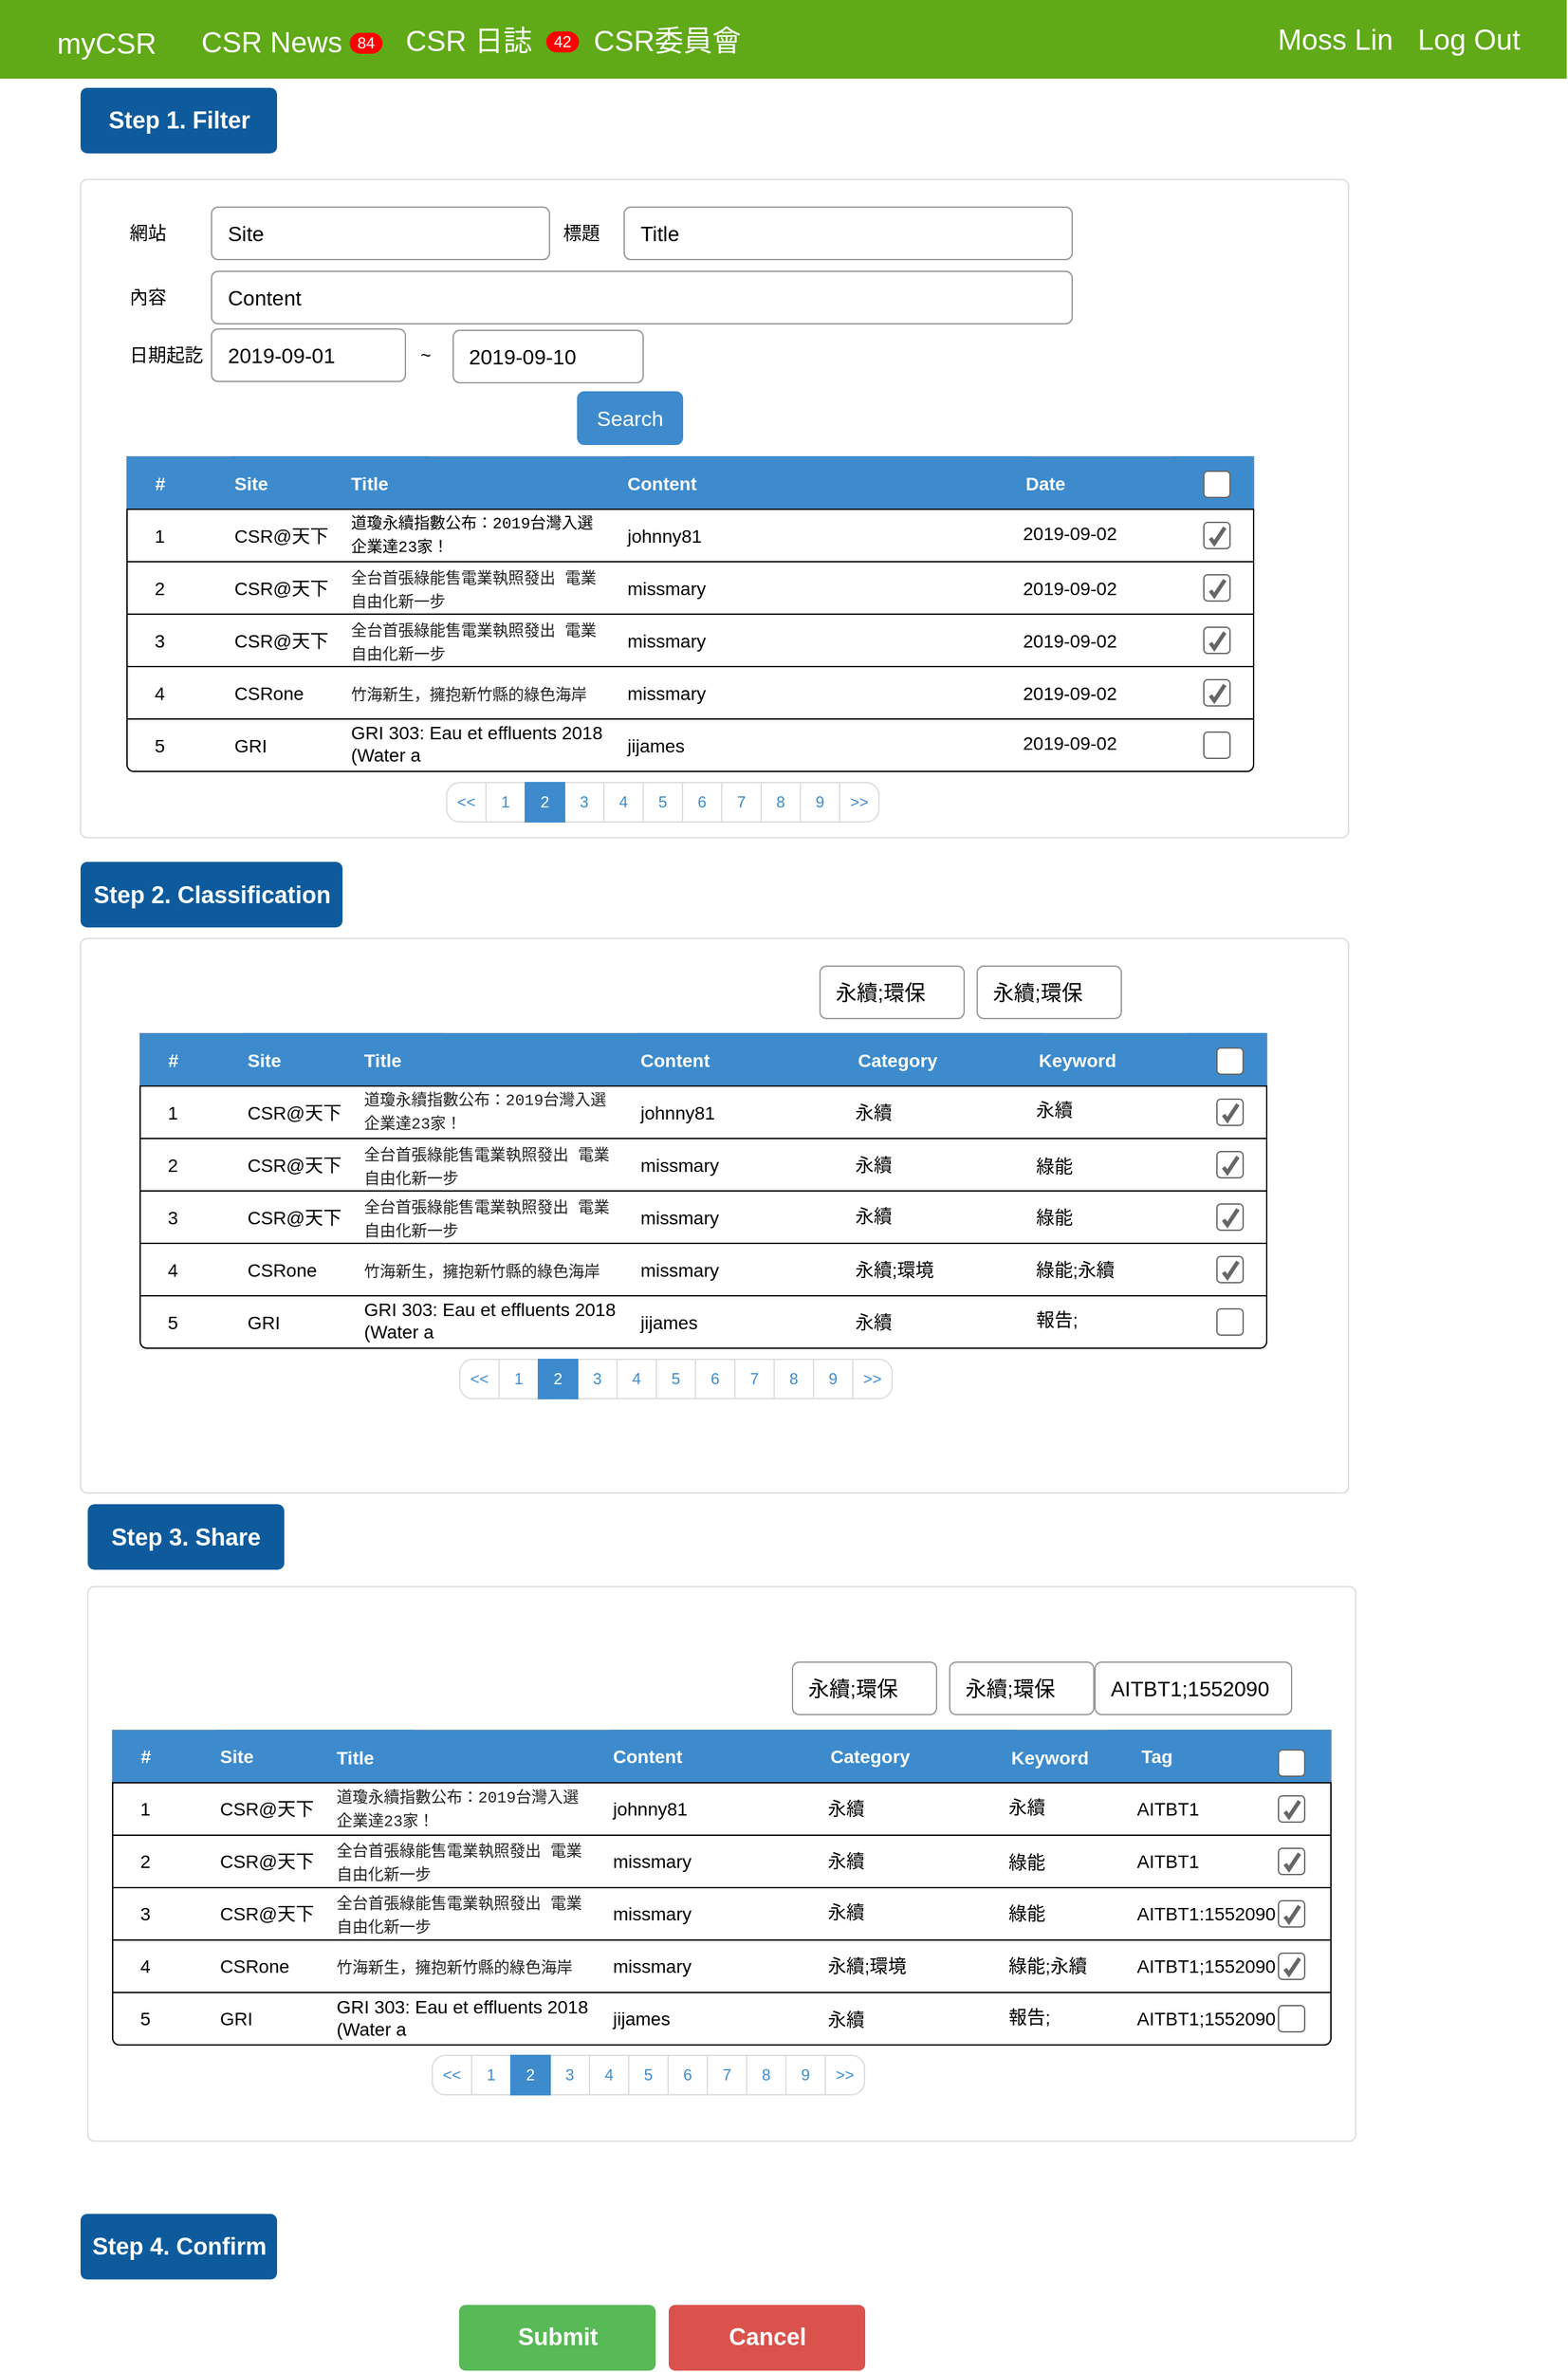 <mxfile version="12.1.3" type="github" pages="3">
  <diagram id="g2j36lPshuta8L843yOW" name="第1頁">
    <mxGraphModel dx="1280" dy="751" grid="1" gridSize="10" guides="1" tooltips="1" connect="1" arrows="1" fold="1" page="1" pageScale="1" pageWidth="1200" pageHeight="1920" math="0" shadow="0">
      <root>
        <mxCell id="0"/>
        <mxCell id="1" parent="0"/>
        <mxCell id="LEWghaiAQz3cji2lI0Cb-16" value="" style="html=1;shadow=0;dashed=0;shape=mxgraph.bootstrap.rrect;rSize=5;strokeColor=#dddddd;fillColor=#ffffff;whiteSpace=wrap;fontSize=14;" parent="1" vertex="1">
          <mxGeometry x="65.5" y="729" width="968" height="423" as="geometry"/>
        </mxCell>
        <mxCell id="V9TRnXoOqbhezM_kPiNG-19" value="" style="html=1;shadow=0;dashed=0;shape=mxgraph.bootstrap.rrect;rSize=5;strokeColor=#dddddd;fillColor=#ffffff;whiteSpace=wrap;fontSize=14;" parent="1" vertex="1">
          <mxGeometry x="65.5" y="150" width="968" height="502" as="geometry"/>
        </mxCell>
        <mxCell id="AHyVi6nd7_tXJSvjBl8l-37" value="Step 2. Classification" style="html=1;shadow=0;dashed=0;shape=mxgraph.bootstrap.rrect;align=center;rSize=5;strokeColor=none;fillColor=#0D5B9D;fontColor=#ffffff;fontStyle=1;whiteSpace=wrap;fontSize=18;" parent="1" vertex="1">
          <mxGeometry x="65.5" y="670.5" width="200" height="50" as="geometry"/>
        </mxCell>
        <mxCell id="V9TRnXoOqbhezM_kPiNG-12" value="Step 3. Share" style="html=1;shadow=0;dashed=0;shape=mxgraph.bootstrap.rrect;align=center;rSize=5;strokeColor=none;fillColor=#0D5B9D;fontColor=#ffffff;fontStyle=1;whiteSpace=wrap;fontSize=18;" parent="1" vertex="1">
          <mxGeometry x="71" y="1160.5" width="150" height="50" as="geometry"/>
        </mxCell>
        <mxCell id="V9TRnXoOqbhezM_kPiNG-15" value="Cancel" style="html=1;shadow=0;dashed=0;shape=mxgraph.bootstrap.rrect;align=center;rSize=5;strokeColor=none;fillColor=#DB524C;fontColor=#ffffff;fontStyle=1;whiteSpace=wrap;fontSize=18;" parent="1" vertex="1">
          <mxGeometry x="514.5" y="1771.429" width="150" height="50" as="geometry"/>
        </mxCell>
        <mxCell id="V9TRnXoOqbhezM_kPiNG-16" value="Step 4. Confirm" style="html=1;shadow=0;dashed=0;shape=mxgraph.bootstrap.rrect;align=center;rSize=5;strokeColor=none;fillColor=#0D5B9D;fontColor=#ffffff;fontStyle=1;whiteSpace=wrap;fontSize=18;" parent="1" vertex="1">
          <mxGeometry x="65.5" y="1701.929" width="150" height="50" as="geometry"/>
        </mxCell>
        <mxCell id="V9TRnXoOqbhezM_kPiNG-17" value="Submit" style="html=1;shadow=0;dashed=0;shape=mxgraph.bootstrap.rrect;align=center;rSize=5;strokeColor=none;fillColor=#58B957;fontColor=#ffffff;fontStyle=1;whiteSpace=wrap;fontSize=18;" parent="1" vertex="1">
          <mxGeometry x="354.5" y="1771.429" width="150" height="50" as="geometry"/>
        </mxCell>
        <mxCell id="V9TRnXoOqbhezM_kPiNG-22" value="" style="html=1;shadow=0;dashed=0;shape=mxgraph.bootstrap.rect;strokeColor=#6c8ebf;fillColor=#dae8fc;fillOpacity=3;whiteSpace=wrap;resizeWidth=1;fontColor=#FFFFFF;" parent="1" vertex="1">
          <mxGeometry width="860" height="50" relative="1" as="geometry">
            <mxPoint x="101" y="361.5" as="offset"/>
          </mxGeometry>
        </mxCell>
        <mxCell id="V9TRnXoOqbhezM_kPiNG-23" value="&amp;nbsp; &amp;nbsp; &amp;nbsp;#" style="html=1;shadow=0;dashed=0;shape=mxgraph.bootstrap.rect;strokeColor=none;fillColor=#3D8BCD;fontSize=14;fontStyle=1;whiteSpace=wrap;resizeHeight=1;align=left;fontColor=#FFFFFF;" parent="V9TRnXoOqbhezM_kPiNG-22" vertex="1">
          <mxGeometry width="80" height="40" relative="1" as="geometry"/>
        </mxCell>
        <mxCell id="V9TRnXoOqbhezM_kPiNG-24" value="Site" style="html=1;shadow=0;dashed=0;shape=mxgraph.bootstrap.rect;strokeColor=#3D8BCD;fillColor=#3D8BCD;fontSize=14;fontStyle=1;align=left;whiteSpace=wrap;resizeHeight=1;fontColor=#FFFFFF;" parent="V9TRnXoOqbhezM_kPiNG-22" vertex="1">
          <mxGeometry width="150" height="40" relative="1" as="geometry">
            <mxPoint x="80" as="offset"/>
          </mxGeometry>
        </mxCell>
        <mxCell id="V9TRnXoOqbhezM_kPiNG-25" value="Title" style="html=1;shadow=0;dashed=0;shape=mxgraph.bootstrap.rect;strokeColor=#3D8BCD;fillColor=#3D8BCD;fontSize=14;fontStyle=1;align=left;whiteSpace=wrap;resizeHeight=1;fontColor=#FFFFFF;" parent="V9TRnXoOqbhezM_kPiNG-22" vertex="1">
          <mxGeometry width="210" height="40" relative="1" as="geometry">
            <mxPoint x="169" y="0.5" as="offset"/>
          </mxGeometry>
        </mxCell>
        <mxCell id="V9TRnXoOqbhezM_kPiNG-26" value="Content" style="html=1;shadow=0;dashed=0;shape=mxgraph.bootstrap.rect;strokeColor=#3D8BCD;fillColor=#3D8BCD;fontSize=14;fontStyle=1;align=left;whiteSpace=wrap;resizeHeight=1;fontColor=#FFFFFF;" parent="V9TRnXoOqbhezM_kPiNG-22" vertex="1">
          <mxGeometry width="310" height="40" relative="1" as="geometry">
            <mxPoint x="380" as="offset"/>
          </mxGeometry>
        </mxCell>
        <mxCell id="V9TRnXoOqbhezM_kPiNG-163" value="" style="html=1;shadow=0;dashed=0;shape=mxgraph.bootstrap.rect;strokeColor=#3D8BCD;fillColor=#3D8BCD;fontSize=14;fontStyle=1;align=left;whiteSpace=wrap;resizeHeight=1;fontColor=#FFFFFF;" parent="V9TRnXoOqbhezM_kPiNG-22" vertex="1">
          <mxGeometry width="60" height="40" relative="1" as="geometry">
            <mxPoint x="799" as="offset"/>
          </mxGeometry>
        </mxCell>
        <mxCell id="V9TRnXoOqbhezM_kPiNG-164" value="" style="html=1;shadow=0;dashed=0;shape=mxgraph.bootstrap.rrect;rSize=3;fillColor=#ffffff;strokeColor=#666666;" parent="V9TRnXoOqbhezM_kPiNG-22" vertex="1">
          <mxGeometry y="0.5" width="20" height="20" relative="1" as="geometry">
            <mxPoint x="822" y="-14" as="offset"/>
          </mxGeometry>
        </mxCell>
        <mxCell id="LEWghaiAQz3cji2lI0Cb-4" value="Date" style="html=1;shadow=0;dashed=0;shape=mxgraph.bootstrap.rect;strokeColor=#3D8BCD;fillColor=#3D8BCD;fontSize=14;fontStyle=1;align=left;whiteSpace=wrap;resizeHeight=1;fontColor=#FFFFFF;" parent="V9TRnXoOqbhezM_kPiNG-22" vertex="1">
          <mxGeometry width="120" height="40" relative="1" as="geometry">
            <mxPoint x="684" y="0.5" as="offset"/>
          </mxGeometry>
        </mxCell>
        <mxCell id="V9TRnXoOqbhezM_kPiNG-29" value="" style="strokeColor=inherit;fillColor=inherit;gradientColor=inherit;html=1;shadow=0;dashed=0;shape=mxgraph.bootstrap.rect;whiteSpace=wrap;resizeWidth=1;" parent="1" vertex="1">
          <mxGeometry width="860" height="40" relative="1" as="geometry">
            <mxPoint x="101" y="401.5" as="offset"/>
          </mxGeometry>
        </mxCell>
        <mxCell id="V9TRnXoOqbhezM_kPiNG-30" value="1" style="html=1;shadow=0;dashed=0;shape=mxgraph.bootstrap.rect;strokeColor=none;fillColor=none;fontSize=14;whiteSpace=wrap;resizeHeight=1;" parent="V9TRnXoOqbhezM_kPiNG-29" vertex="1">
          <mxGeometry width="50" height="40" relative="1" as="geometry"/>
        </mxCell>
        <mxCell id="V9TRnXoOqbhezM_kPiNG-31" value="CSR@天下" style="html=1;shadow=0;dashed=0;shape=mxgraph.bootstrap.rect;strokeColor=none;fillColor=none;fontSize=14;align=left;whiteSpace=wrap;resizeHeight=1;" parent="V9TRnXoOqbhezM_kPiNG-29" vertex="1">
          <mxGeometry width="150" height="40" relative="1" as="geometry">
            <mxPoint x="80" as="offset"/>
          </mxGeometry>
        </mxCell>
        <mxCell id="V9TRnXoOqbhezM_kPiNG-32" value="&lt;span style=&quot;font-family: consolas, &amp;quot;lucida console&amp;quot;, &amp;quot;courier new&amp;quot;, monospace; font-size: 12px; white-space: pre-wrap; background-color: rgb(255, 255, 255);&quot;&gt;道瓊永續指數公布：2019台灣入選企業達23家！&lt;/span&gt;" style="html=1;shadow=0;dashed=0;shape=mxgraph.bootstrap.rect;strokeColor=none;fillColor=none;fontSize=14;align=left;whiteSpace=wrap;resizeHeight=1;fontColor=#000000;" parent="V9TRnXoOqbhezM_kPiNG-29" vertex="1">
          <mxGeometry width="190" height="40" relative="1" as="geometry">
            <mxPoint x="169" y="-1.5" as="offset"/>
          </mxGeometry>
        </mxCell>
        <mxCell id="V9TRnXoOqbhezM_kPiNG-33" value="johnny81" style="html=1;shadow=0;dashed=0;shape=mxgraph.bootstrap.rect;strokeColor=none;fillColor=none;fontSize=14;align=left;whiteSpace=wrap;resizeHeight=1;" parent="V9TRnXoOqbhezM_kPiNG-29" vertex="1">
          <mxGeometry width="150" height="40" relative="1" as="geometry">
            <mxPoint x="380" as="offset"/>
          </mxGeometry>
        </mxCell>
        <mxCell id="V9TRnXoOqbhezM_kPiNG-34" value="" style="html=1;shadow=0;dashed=0;shape=mxgraph.bootstrap.checkbox;fillColor=#ffffff;strokeColor=#666666;" parent="V9TRnXoOqbhezM_kPiNG-29" vertex="1">
          <mxGeometry y="0.5" width="20" height="20" relative="1" as="geometry">
            <mxPoint x="822" y="-10" as="offset"/>
          </mxGeometry>
        </mxCell>
        <mxCell id="LEWghaiAQz3cji2lI0Cb-6" value="2019-09-02" style="html=1;shadow=0;dashed=0;shape=mxgraph.bootstrap.rect;strokeColor=none;fillColor=none;fontSize=14;align=left;whiteSpace=wrap;resizeHeight=1;" parent="V9TRnXoOqbhezM_kPiNG-29" vertex="1">
          <mxGeometry width="150" height="40" relative="1" as="geometry">
            <mxPoint x="681.5" y="-1.5" as="offset"/>
          </mxGeometry>
        </mxCell>
        <mxCell id="LEWghaiAQz3cji2lI0Cb-17" value="~" style="html=1;shadow=0;dashed=0;shape=mxgraph.bootstrap.rect;strokeColor=none;fillColor=none;fontSize=14;align=left;whiteSpace=wrap;resizeHeight=1;" parent="V9TRnXoOqbhezM_kPiNG-29" vertex="1">
          <mxGeometry width="20" height="40" relative="1" as="geometry">
            <mxPoint x="221.5" y="-137.5" as="offset"/>
          </mxGeometry>
        </mxCell>
        <mxCell id="LEWghaiAQz3cji2lI0Cb-84" value="日期起訖" style="html=1;shadow=0;dashed=0;shape=mxgraph.bootstrap.rect;strokeColor=none;fillColor=none;fontSize=14;align=left;whiteSpace=wrap;resizeHeight=1;" parent="V9TRnXoOqbhezM_kPiNG-29" vertex="1">
          <mxGeometry width="150" height="40" relative="1" as="geometry">
            <mxPoint y="-137.5" as="offset"/>
          </mxGeometry>
        </mxCell>
        <mxCell id="LEWghaiAQz3cji2lI0Cb-86" value="網站" style="html=1;shadow=0;dashed=0;shape=mxgraph.bootstrap.rect;strokeColor=none;fillColor=none;fontSize=14;align=left;whiteSpace=wrap;resizeHeight=1;" parent="V9TRnXoOqbhezM_kPiNG-29" vertex="1">
          <mxGeometry width="150" height="40" relative="1" as="geometry">
            <mxPoint y="-231" as="offset"/>
          </mxGeometry>
        </mxCell>
        <mxCell id="LEWghaiAQz3cji2lI0Cb-87" value="內容" style="html=1;shadow=0;dashed=0;shape=mxgraph.bootstrap.rect;strokeColor=none;fillColor=none;fontSize=14;align=left;whiteSpace=wrap;resizeHeight=1;" parent="V9TRnXoOqbhezM_kPiNG-29" vertex="1">
          <mxGeometry width="150" height="40" relative="1" as="geometry">
            <mxPoint y="-181.5" as="offset"/>
          </mxGeometry>
        </mxCell>
        <mxCell id="LEWghaiAQz3cji2lI0Cb-88" value="標題" style="html=1;shadow=0;dashed=0;shape=mxgraph.bootstrap.rect;strokeColor=none;fillColor=none;fontSize=14;align=left;whiteSpace=wrap;resizeHeight=1;" parent="V9TRnXoOqbhezM_kPiNG-29" vertex="1">
          <mxGeometry width="150" height="40" relative="1" as="geometry">
            <mxPoint x="331" y="-231" as="offset"/>
          </mxGeometry>
        </mxCell>
        <mxCell id="V9TRnXoOqbhezM_kPiNG-36" value="" style="strokeColor=inherit;fillColor=inherit;gradientColor=inherit;html=1;shadow=0;dashed=0;shape=mxgraph.bootstrap.rect;whiteSpace=wrap;resizeWidth=1;" parent="1" vertex="1">
          <mxGeometry width="860" height="40" relative="1" as="geometry">
            <mxPoint x="101" y="441.5" as="offset"/>
          </mxGeometry>
        </mxCell>
        <mxCell id="V9TRnXoOqbhezM_kPiNG-37" value="2" style="html=1;shadow=0;dashed=0;shape=mxgraph.bootstrap.rect;strokeColor=none;fillColor=none;fontSize=14;whiteSpace=wrap;resizeHeight=1;" parent="V9TRnXoOqbhezM_kPiNG-36" vertex="1">
          <mxGeometry width="50" height="40" relative="1" as="geometry"/>
        </mxCell>
        <mxCell id="V9TRnXoOqbhezM_kPiNG-38" value="CSR@天下" style="html=1;shadow=0;dashed=0;shape=mxgraph.bootstrap.rect;strokeColor=none;fillColor=none;fontSize=14;align=left;whiteSpace=wrap;resizeHeight=1;" parent="V9TRnXoOqbhezM_kPiNG-36" vertex="1">
          <mxGeometry width="150" height="40" relative="1" as="geometry">
            <mxPoint x="80" as="offset"/>
          </mxGeometry>
        </mxCell>
        <mxCell id="V9TRnXoOqbhezM_kPiNG-39" value="&lt;span style=&quot;color: rgb(34 , 34 , 34) ; font-family: &amp;#34;consolas&amp;#34; , &amp;#34;lucida console&amp;#34; , &amp;#34;courier new&amp;#34; , monospace ; font-size: 12px ; white-space: pre-wrap ; background-color: rgb(255 , 255 , 255)&quot;&gt;全台首張綠能售電業執照發出 電業自由化新一步&lt;/span&gt;" style="html=1;shadow=0;dashed=0;shape=mxgraph.bootstrap.rect;strokeColor=none;fillColor=none;fontSize=14;align=left;whiteSpace=wrap;resizeHeight=1;" parent="V9TRnXoOqbhezM_kPiNG-36" vertex="1">
          <mxGeometry width="190" height="40" relative="1" as="geometry">
            <mxPoint x="169" as="offset"/>
          </mxGeometry>
        </mxCell>
        <mxCell id="V9TRnXoOqbhezM_kPiNG-40" value="missmary" style="html=1;shadow=0;dashed=0;shape=mxgraph.bootstrap.rect;strokeColor=none;fillColor=none;fontSize=14;align=left;whiteSpace=wrap;resizeHeight=1;" parent="V9TRnXoOqbhezM_kPiNG-36" vertex="1">
          <mxGeometry width="150" height="40" relative="1" as="geometry">
            <mxPoint x="380" as="offset"/>
          </mxGeometry>
        </mxCell>
        <mxCell id="V9TRnXoOqbhezM_kPiNG-41" value="" style="html=1;shadow=0;dashed=0;shape=mxgraph.bootstrap.checkbox;fillColor=#ffffff;strokeColor=#666666;" parent="V9TRnXoOqbhezM_kPiNG-36" vertex="1">
          <mxGeometry y="0.5" width="20" height="20" relative="1" as="geometry">
            <mxPoint x="822" y="-10" as="offset"/>
          </mxGeometry>
        </mxCell>
        <mxCell id="LEWghaiAQz3cji2lI0Cb-9" value="2019-09-02" style="html=1;shadow=0;dashed=0;shape=mxgraph.bootstrap.rect;strokeColor=none;fillColor=none;fontSize=14;align=left;whiteSpace=wrap;resizeHeight=1;" parent="V9TRnXoOqbhezM_kPiNG-36" vertex="1">
          <mxGeometry width="150" height="40" relative="1" as="geometry">
            <mxPoint x="681.5" as="offset"/>
          </mxGeometry>
        </mxCell>
        <mxCell id="V9TRnXoOqbhezM_kPiNG-43" value="" style="strokeColor=inherit;fillColor=inherit;gradientColor=inherit;html=1;shadow=0;dashed=0;shape=mxgraph.bootstrap.bottomButton;rSize=5;whiteSpace=wrap;resizeWidth=1;" parent="1" vertex="1">
          <mxGeometry width="860" height="40" relative="1" as="geometry">
            <mxPoint x="101" y="561.5" as="offset"/>
          </mxGeometry>
        </mxCell>
        <mxCell id="V9TRnXoOqbhezM_kPiNG-44" value="5" style="html=1;shadow=0;dashed=0;shape=mxgraph.bootstrap.rect;strokeColor=none;fillColor=none;fontSize=14;whiteSpace=wrap;resizeHeight=1;" parent="V9TRnXoOqbhezM_kPiNG-43" vertex="1">
          <mxGeometry width="50" height="40" relative="1" as="geometry"/>
        </mxCell>
        <mxCell id="V9TRnXoOqbhezM_kPiNG-45" value="GRI" style="html=1;shadow=0;dashed=0;shape=mxgraph.bootstrap.rect;strokeColor=none;fillColor=none;fontSize=14;align=left;whiteSpace=wrap;resizeHeight=1;" parent="V9TRnXoOqbhezM_kPiNG-43" vertex="1">
          <mxGeometry width="150" height="40" relative="1" as="geometry">
            <mxPoint x="80" as="offset"/>
          </mxGeometry>
        </mxCell>
        <mxCell id="V9TRnXoOqbhezM_kPiNG-46" value="GRI 303: Eau et effluents 2018 (Water a" style="html=1;shadow=0;dashed=0;shape=mxgraph.bootstrap.rect;strokeColor=none;fillColor=none;fontSize=14;align=left;whiteSpace=wrap;resizeHeight=1;" parent="V9TRnXoOqbhezM_kPiNG-43" vertex="1">
          <mxGeometry width="200" height="40" relative="1" as="geometry">
            <mxPoint x="169" y="-1.5" as="offset"/>
          </mxGeometry>
        </mxCell>
        <mxCell id="V9TRnXoOqbhezM_kPiNG-47" value="jijames" style="html=1;shadow=0;dashed=0;shape=mxgraph.bootstrap.rect;strokeColor=none;fillColor=none;fontSize=14;align=left;whiteSpace=wrap;resizeHeight=1;" parent="V9TRnXoOqbhezM_kPiNG-43" vertex="1">
          <mxGeometry width="150" height="40" relative="1" as="geometry">
            <mxPoint x="380" as="offset"/>
          </mxGeometry>
        </mxCell>
        <mxCell id="V9TRnXoOqbhezM_kPiNG-48" value="" style="html=1;shadow=0;dashed=0;shape=mxgraph.bootstrap.rrect;rSize=3;fillColor=#ffffff;strokeColor=#666666;" parent="V9TRnXoOqbhezM_kPiNG-43" vertex="1">
          <mxGeometry y="0.5" width="20" height="20" relative="1" as="geometry">
            <mxPoint x="822" y="-10" as="offset"/>
          </mxGeometry>
        </mxCell>
        <mxCell id="LEWghaiAQz3cji2lI0Cb-12" value="2019-09-02" style="html=1;shadow=0;dashed=0;shape=mxgraph.bootstrap.rect;strokeColor=none;fillColor=none;fontSize=14;align=left;whiteSpace=wrap;resizeHeight=1;" parent="V9TRnXoOqbhezM_kPiNG-43" vertex="1">
          <mxGeometry width="150" height="40" relative="1" as="geometry">
            <mxPoint x="681.5" y="-1.5" as="offset"/>
          </mxGeometry>
        </mxCell>
        <mxCell id="V9TRnXoOqbhezM_kPiNG-152" value="" style="strokeColor=inherit;fillColor=inherit;gradientColor=inherit;html=1;shadow=0;dashed=0;shape=mxgraph.bootstrap.rect;whiteSpace=wrap;resizeWidth=1;" parent="1" vertex="1">
          <mxGeometry x="101" y="481.5" width="860" height="40" as="geometry">
            <mxPoint x="101" y="472" as="offset"/>
          </mxGeometry>
        </mxCell>
        <mxCell id="V9TRnXoOqbhezM_kPiNG-153" value="3" style="html=1;shadow=0;dashed=0;shape=mxgraph.bootstrap.rect;strokeColor=none;fillColor=none;fontSize=14;whiteSpace=wrap;resizeHeight=1;" parent="V9TRnXoOqbhezM_kPiNG-152" vertex="1">
          <mxGeometry width="50" height="40" relative="1" as="geometry"/>
        </mxCell>
        <mxCell id="V9TRnXoOqbhezM_kPiNG-154" value="CSR@天下" style="html=1;shadow=0;dashed=0;shape=mxgraph.bootstrap.rect;strokeColor=none;fillColor=none;fontSize=14;align=left;whiteSpace=wrap;resizeHeight=1;" parent="V9TRnXoOqbhezM_kPiNG-152" vertex="1">
          <mxGeometry width="150" height="40" relative="1" as="geometry">
            <mxPoint x="80" as="offset"/>
          </mxGeometry>
        </mxCell>
        <mxCell id="V9TRnXoOqbhezM_kPiNG-155" value="&lt;span style=&quot;color: rgb(34 , 34 , 34) ; font-family: &amp;#34;consolas&amp;#34; , &amp;#34;lucida console&amp;#34; , &amp;#34;courier new&amp;#34; , monospace ; font-size: 12px ; white-space: pre-wrap ; background-color: rgb(255 , 255 , 255)&quot;&gt;全台首張綠能售電業執照發出 電業自由化新一步&lt;/span&gt;" style="html=1;shadow=0;dashed=0;shape=mxgraph.bootstrap.rect;strokeColor=none;fillColor=none;fontSize=14;align=left;whiteSpace=wrap;resizeHeight=1;" parent="V9TRnXoOqbhezM_kPiNG-152" vertex="1">
          <mxGeometry width="190" height="40" relative="1" as="geometry">
            <mxPoint x="169" as="offset"/>
          </mxGeometry>
        </mxCell>
        <mxCell id="V9TRnXoOqbhezM_kPiNG-156" value="missmary" style="html=1;shadow=0;dashed=0;shape=mxgraph.bootstrap.rect;strokeColor=none;fillColor=none;fontSize=14;align=left;whiteSpace=wrap;resizeHeight=1;" parent="V9TRnXoOqbhezM_kPiNG-152" vertex="1">
          <mxGeometry width="150" height="40" relative="1" as="geometry">
            <mxPoint x="380" as="offset"/>
          </mxGeometry>
        </mxCell>
        <mxCell id="V9TRnXoOqbhezM_kPiNG-157" value="" style="html=1;shadow=0;dashed=0;shape=mxgraph.bootstrap.checkbox;fillColor=#ffffff;strokeColor=#666666;" parent="V9TRnXoOqbhezM_kPiNG-152" vertex="1">
          <mxGeometry y="0.5" width="20" height="20" relative="1" as="geometry">
            <mxPoint x="822" y="-10" as="offset"/>
          </mxGeometry>
        </mxCell>
        <mxCell id="LEWghaiAQz3cji2lI0Cb-10" value="2019-09-02" style="html=1;shadow=0;dashed=0;shape=mxgraph.bootstrap.rect;strokeColor=none;fillColor=none;fontSize=14;align=left;whiteSpace=wrap;resizeHeight=1;" parent="V9TRnXoOqbhezM_kPiNG-152" vertex="1">
          <mxGeometry width="150" height="40" relative="1" as="geometry">
            <mxPoint x="681.5" as="offset"/>
          </mxGeometry>
        </mxCell>
        <mxCell id="V9TRnXoOqbhezM_kPiNG-173" value="" style="html=1;shadow=0;dashed=0;shape=mxgraph.bootstrap.rrect;fillColor=#ffffff;strokeColor=#dddddd;whiteSpace=wrap;fontSize=14;fontColor=#FFFFFF;align=left;" parent="1" vertex="1">
          <mxGeometry x="345" y="610" width="330" height="30" as="geometry"/>
        </mxCell>
        <mxCell id="V9TRnXoOqbhezM_kPiNG-174" value="&lt;&lt;" style="strokeColor=inherit;fillColor=inherit;gradientColor=inherit;html=1;shadow=0;dashed=0;shape=mxgraph.bootstrap.leftButton;fontColor=#3D8BCD;whiteSpace=wrap;" parent="V9TRnXoOqbhezM_kPiNG-173" vertex="1">
          <mxGeometry width="30" height="30" as="geometry"/>
        </mxCell>
        <mxCell id="V9TRnXoOqbhezM_kPiNG-175" value="1" style="strokeColor=inherit;fillColor=inherit;gradientColor=inherit;html=1;shadow=0;dashed=0;shape=mxgraph.bootstrap.rect;perimeter=none;fontColor=#3D8BCD;whiteSpace=wrap;" parent="V9TRnXoOqbhezM_kPiNG-173" vertex="1">
          <mxGeometry x="30" width="30" height="30" as="geometry"/>
        </mxCell>
        <mxCell id="V9TRnXoOqbhezM_kPiNG-176" value="3" style="strokeColor=inherit;fillColor=inherit;gradientColor=inherit;html=1;shadow=0;dashed=0;shape=mxgraph.bootstrap.rect;perimeter=none;fontColor=#3D8BCD;whiteSpace=wrap;" parent="V9TRnXoOqbhezM_kPiNG-173" vertex="1">
          <mxGeometry x="90" width="30" height="30" as="geometry"/>
        </mxCell>
        <mxCell id="V9TRnXoOqbhezM_kPiNG-177" value="4" style="strokeColor=inherit;fillColor=inherit;gradientColor=inherit;html=1;shadow=0;dashed=0;shape=mxgraph.bootstrap.rect;perimeter=none;fontColor=#3D8BCD;whiteSpace=wrap;" parent="V9TRnXoOqbhezM_kPiNG-173" vertex="1">
          <mxGeometry x="120" width="30" height="30" as="geometry"/>
        </mxCell>
        <mxCell id="V9TRnXoOqbhezM_kPiNG-178" value="5" style="strokeColor=inherit;fillColor=inherit;gradientColor=inherit;html=1;shadow=0;dashed=0;shape=mxgraph.bootstrap.rect;perimeter=none;fontColor=#3D8BCD;whiteSpace=wrap;" parent="V9TRnXoOqbhezM_kPiNG-173" vertex="1">
          <mxGeometry x="150" width="30" height="30" as="geometry"/>
        </mxCell>
        <mxCell id="V9TRnXoOqbhezM_kPiNG-179" value="6" style="strokeColor=inherit;fillColor=inherit;gradientColor=inherit;html=1;shadow=0;dashed=0;shape=mxgraph.bootstrap.rect;perimeter=none;fontColor=#3D8BCD;whiteSpace=wrap;" parent="V9TRnXoOqbhezM_kPiNG-173" vertex="1">
          <mxGeometry x="180" width="30" height="30" as="geometry"/>
        </mxCell>
        <mxCell id="V9TRnXoOqbhezM_kPiNG-180" value="7" style="strokeColor=inherit;fillColor=inherit;gradientColor=inherit;html=1;shadow=0;dashed=0;shape=mxgraph.bootstrap.rect;perimeter=none;fontColor=#3D8BCD;whiteSpace=wrap;" parent="V9TRnXoOqbhezM_kPiNG-173" vertex="1">
          <mxGeometry x="210" width="30" height="30" as="geometry"/>
        </mxCell>
        <mxCell id="V9TRnXoOqbhezM_kPiNG-181" value="8" style="strokeColor=inherit;fillColor=inherit;gradientColor=inherit;html=1;shadow=0;dashed=0;shape=mxgraph.bootstrap.rect;perimeter=none;fontColor=#3D8BCD;whiteSpace=wrap;" parent="V9TRnXoOqbhezM_kPiNG-173" vertex="1">
          <mxGeometry x="240" width="30" height="30" as="geometry"/>
        </mxCell>
        <mxCell id="V9TRnXoOqbhezM_kPiNG-182" value="9" style="strokeColor=inherit;fillColor=inherit;gradientColor=inherit;html=1;shadow=0;dashed=0;shape=mxgraph.bootstrap.rect;perimeter=none;fontColor=#3D8BCD;whiteSpace=wrap;" parent="V9TRnXoOqbhezM_kPiNG-173" vertex="1">
          <mxGeometry x="270" width="30" height="30" as="geometry"/>
        </mxCell>
        <mxCell id="V9TRnXoOqbhezM_kPiNG-183" value="&gt;&gt;" style="strokeColor=inherit;fillColor=inherit;gradientColor=inherit;html=1;shadow=0;dashed=0;shape=mxgraph.bootstrap.rightButton;fontColor=#3D8BCD;whiteSpace=wrap;" parent="V9TRnXoOqbhezM_kPiNG-173" vertex="1">
          <mxGeometry x="300" width="30" height="30" as="geometry"/>
        </mxCell>
        <mxCell id="V9TRnXoOqbhezM_kPiNG-184" value="2" style="html=1;shadow=0;dashed=0;shape=mxgraph.bootstrap.rect;strokeColor=#3D8BCD;fillColor=#3D8BCD;perimeter=none;fontColor=#ffffff;whiteSpace=wrap;" parent="V9TRnXoOqbhezM_kPiNG-173" vertex="1">
          <mxGeometry x="60" width="30" height="30" as="geometry"/>
        </mxCell>
        <mxCell id="LEWghaiAQz3cji2lI0Cb-1" value="Site" style="html=1;shadow=0;dashed=0;shape=mxgraph.bootstrap.rrect;rSize=5;strokeColor=#999999;fillColor=#ffffff;align=left;fontSize=16;spacingLeft=10;whiteSpace=wrap;" parent="1" vertex="1">
          <mxGeometry x="165.5" y="171" width="258" height="40" as="geometry"/>
        </mxCell>
        <mxCell id="LEWghaiAQz3cji2lI0Cb-2" value="Title" style="html=1;shadow=0;dashed=0;shape=mxgraph.bootstrap.rrect;rSize=5;strokeColor=#999999;fillColor=#ffffff;align=left;fontSize=16;spacingLeft=10;whiteSpace=wrap;" parent="1" vertex="1">
          <mxGeometry x="480.5" y="171" width="342" height="40" as="geometry"/>
        </mxCell>
        <mxCell id="LEWghaiAQz3cji2lI0Cb-3" value="Content" style="html=1;shadow=0;dashed=0;shape=mxgraph.bootstrap.rrect;rSize=5;strokeColor=#999999;fillColor=#ffffff;align=left;fontSize=16;spacingLeft=10;whiteSpace=wrap;" parent="1" vertex="1">
          <mxGeometry x="165.5" y="220" width="657" height="40" as="geometry"/>
        </mxCell>
        <mxCell id="LEWghaiAQz3cji2lI0Cb-13" value="2019-09-01" style="html=1;shadow=0;dashed=0;shape=mxgraph.bootstrap.rrect;rSize=5;strokeColor=#999999;fillColor=#ffffff;align=left;fontSize=16;spacingLeft=10;whiteSpace=wrap;" parent="1" vertex="1">
          <mxGeometry x="165.5" y="264" width="148" height="40" as="geometry"/>
        </mxCell>
        <mxCell id="LEWghaiAQz3cji2lI0Cb-14" value="Search" style="html=1;shadow=0;dashed=0;shape=mxgraph.bootstrap.rrect;rSize=5;fillColor=#3D8BCD;align=center;strokeColor=#3D8BCD;fontColor=#ffffff;fontSize=16;whiteSpace=wrap;" parent="1" vertex="1">
          <mxGeometry x="445" y="312" width="80" height="40" as="geometry"/>
        </mxCell>
        <mxCell id="LEWghaiAQz3cji2lI0Cb-15" value="2019-09-10" style="html=1;shadow=0;dashed=0;shape=mxgraph.bootstrap.rrect;rSize=5;strokeColor=#999999;fillColor=#ffffff;align=left;fontSize=16;spacingLeft=10;whiteSpace=wrap;" parent="1" vertex="1">
          <mxGeometry x="350" y="265" width="145" height="40" as="geometry"/>
        </mxCell>
        <mxCell id="LEWghaiAQz3cji2lI0Cb-18" value="" style="html=1;shadow=0;dashed=0;shape=mxgraph.bootstrap.rect;strokeColor=#6c8ebf;fillColor=#dae8fc;fillOpacity=3;whiteSpace=wrap;resizeWidth=1;fontColor=#FFFFFF;" parent="1" vertex="1">
          <mxGeometry x="111" y="801.5" width="860" height="50" as="geometry">
            <mxPoint x="98.5" y="239.5" as="offset"/>
          </mxGeometry>
        </mxCell>
        <mxCell id="LEWghaiAQz3cji2lI0Cb-19" value="&amp;nbsp; &amp;nbsp; &amp;nbsp;#" style="html=1;shadow=0;dashed=0;shape=mxgraph.bootstrap.rect;strokeColor=none;fillColor=#3D8BCD;fontSize=14;fontStyle=1;whiteSpace=wrap;resizeHeight=1;align=left;fontColor=#FFFFFF;" parent="LEWghaiAQz3cji2lI0Cb-18" vertex="1">
          <mxGeometry width="80" height="40" relative="1" as="geometry"/>
        </mxCell>
        <mxCell id="LEWghaiAQz3cji2lI0Cb-20" value="Site" style="html=1;shadow=0;dashed=0;shape=mxgraph.bootstrap.rect;strokeColor=#3D8BCD;fillColor=#3D8BCD;fontSize=14;fontStyle=1;align=left;whiteSpace=wrap;resizeHeight=1;fontColor=#FFFFFF;" parent="LEWghaiAQz3cji2lI0Cb-18" vertex="1">
          <mxGeometry width="150" height="40" relative="1" as="geometry">
            <mxPoint x="80" as="offset"/>
          </mxGeometry>
        </mxCell>
        <mxCell id="LEWghaiAQz3cji2lI0Cb-21" value="Title" style="html=1;shadow=0;dashed=0;shape=mxgraph.bootstrap.rect;strokeColor=#3D8BCD;fillColor=#3D8BCD;fontSize=14;fontStyle=1;align=left;whiteSpace=wrap;resizeHeight=1;fontColor=#FFFFFF;" parent="LEWghaiAQz3cji2lI0Cb-18" vertex="1">
          <mxGeometry width="210" height="40" relative="1" as="geometry">
            <mxPoint x="169" y="0.5" as="offset"/>
          </mxGeometry>
        </mxCell>
        <mxCell id="LEWghaiAQz3cji2lI0Cb-22" value="Content" style="html=1;shadow=0;dashed=0;shape=mxgraph.bootstrap.rect;strokeColor=#3D8BCD;fillColor=#3D8BCD;fontSize=14;fontStyle=1;align=left;whiteSpace=wrap;resizeHeight=1;fontColor=#FFFFFF;" parent="LEWghaiAQz3cji2lI0Cb-18" vertex="1">
          <mxGeometry width="310" height="40" relative="1" as="geometry">
            <mxPoint x="380" as="offset"/>
          </mxGeometry>
        </mxCell>
        <mxCell id="LEWghaiAQz3cji2lI0Cb-23" value="" style="html=1;shadow=0;dashed=0;shape=mxgraph.bootstrap.rect;strokeColor=#3D8BCD;fillColor=#3D8BCD;fontSize=14;fontStyle=1;align=left;whiteSpace=wrap;resizeHeight=1;fontColor=#FFFFFF;" parent="LEWghaiAQz3cji2lI0Cb-18" vertex="1">
          <mxGeometry width="60" height="40" relative="1" as="geometry">
            <mxPoint x="799" as="offset"/>
          </mxGeometry>
        </mxCell>
        <mxCell id="LEWghaiAQz3cji2lI0Cb-24" value="" style="html=1;shadow=0;dashed=0;shape=mxgraph.bootstrap.rrect;rSize=3;fillColor=#ffffff;strokeColor=#666666;" parent="LEWghaiAQz3cji2lI0Cb-18" vertex="1">
          <mxGeometry y="0.5" width="20" height="20" relative="1" as="geometry">
            <mxPoint x="822" y="-14" as="offset"/>
          </mxGeometry>
        </mxCell>
        <mxCell id="LEWghaiAQz3cji2lI0Cb-25" value="Keyword" style="html=1;shadow=0;dashed=0;shape=mxgraph.bootstrap.rect;strokeColor=#3D8BCD;fillColor=#3D8BCD;fontSize=14;fontStyle=1;align=left;whiteSpace=wrap;resizeHeight=1;fontColor=#FFFFFF;" parent="LEWghaiAQz3cji2lI0Cb-18" vertex="1">
          <mxGeometry width="120" height="40" relative="1" as="geometry">
            <mxPoint x="684" y="0.5" as="offset"/>
          </mxGeometry>
        </mxCell>
        <mxCell id="LEWghaiAQz3cji2lI0Cb-78" value="Category" style="html=1;shadow=0;dashed=0;shape=mxgraph.bootstrap.rect;strokeColor=#3D8BCD;fillColor=#3D8BCD;fontSize=14;fontStyle=1;align=left;whiteSpace=wrap;resizeHeight=1;fontColor=#FFFFFF;" parent="LEWghaiAQz3cji2lI0Cb-18" vertex="1">
          <mxGeometry width="120" height="40" relative="1" as="geometry">
            <mxPoint x="546" as="offset"/>
          </mxGeometry>
        </mxCell>
        <mxCell id="LEWghaiAQz3cji2lI0Cb-26" value="" style="strokeColor=inherit;fillColor=inherit;gradientColor=inherit;html=1;shadow=0;dashed=0;shape=mxgraph.bootstrap.rect;whiteSpace=wrap;resizeWidth=1;" parent="1" vertex="1">
          <mxGeometry x="111" y="841.5" width="860" height="40" as="geometry">
            <mxPoint x="98.5" y="279.5" as="offset"/>
          </mxGeometry>
        </mxCell>
        <mxCell id="LEWghaiAQz3cji2lI0Cb-27" value="1" style="html=1;shadow=0;dashed=0;shape=mxgraph.bootstrap.rect;strokeColor=none;fillColor=none;fontSize=14;whiteSpace=wrap;resizeHeight=1;" parent="LEWghaiAQz3cji2lI0Cb-26" vertex="1">
          <mxGeometry width="50" height="40" relative="1" as="geometry"/>
        </mxCell>
        <mxCell id="LEWghaiAQz3cji2lI0Cb-28" value="CSR@天下" style="html=1;shadow=0;dashed=0;shape=mxgraph.bootstrap.rect;strokeColor=none;fillColor=none;fontSize=14;align=left;whiteSpace=wrap;resizeHeight=1;" parent="LEWghaiAQz3cji2lI0Cb-26" vertex="1">
          <mxGeometry width="150" height="40" relative="1" as="geometry">
            <mxPoint x="80" as="offset"/>
          </mxGeometry>
        </mxCell>
        <mxCell id="LEWghaiAQz3cji2lI0Cb-29" value="&lt;span style=&quot;color: rgb(34 , 34 , 34) ; font-family: &amp;#34;consolas&amp;#34; , &amp;#34;lucida console&amp;#34; , &amp;#34;courier new&amp;#34; , monospace ; font-size: 12px ; white-space: pre-wrap ; background-color: rgb(255 , 255 , 255)&quot;&gt;道瓊永續指數公布：2019台灣入選企業達23家！&lt;/span&gt;" style="html=1;shadow=0;dashed=0;shape=mxgraph.bootstrap.rect;strokeColor=none;fillColor=none;fontSize=14;align=left;whiteSpace=wrap;resizeHeight=1;" parent="LEWghaiAQz3cji2lI0Cb-26" vertex="1">
          <mxGeometry width="190" height="40" relative="1" as="geometry">
            <mxPoint x="169" y="-1.5" as="offset"/>
          </mxGeometry>
        </mxCell>
        <mxCell id="LEWghaiAQz3cji2lI0Cb-30" value="johnny81" style="html=1;shadow=0;dashed=0;shape=mxgraph.bootstrap.rect;strokeColor=none;fillColor=none;fontSize=14;align=left;whiteSpace=wrap;resizeHeight=1;" parent="LEWghaiAQz3cji2lI0Cb-26" vertex="1">
          <mxGeometry width="150" height="40" relative="1" as="geometry">
            <mxPoint x="380" as="offset"/>
          </mxGeometry>
        </mxCell>
        <mxCell id="LEWghaiAQz3cji2lI0Cb-31" value="" style="html=1;shadow=0;dashed=0;shape=mxgraph.bootstrap.checkbox;fillColor=#ffffff;strokeColor=#666666;" parent="LEWghaiAQz3cji2lI0Cb-26" vertex="1">
          <mxGeometry y="0.5" width="20" height="20" relative="1" as="geometry">
            <mxPoint x="822" y="-10" as="offset"/>
          </mxGeometry>
        </mxCell>
        <mxCell id="LEWghaiAQz3cji2lI0Cb-32" value="永續" style="html=1;shadow=0;dashed=0;shape=mxgraph.bootstrap.rect;strokeColor=none;fillColor=none;fontSize=14;align=left;whiteSpace=wrap;resizeHeight=1;" parent="LEWghaiAQz3cji2lI0Cb-26" vertex="1">
          <mxGeometry width="150" height="40" relative="1" as="geometry">
            <mxPoint x="681.5" y="-1.5" as="offset"/>
          </mxGeometry>
        </mxCell>
        <mxCell id="LEWghaiAQz3cji2lI0Cb-79" value="永續" style="html=1;shadow=0;dashed=0;shape=mxgraph.bootstrap.rect;strokeColor=none;fillColor=none;fontSize=14;align=left;whiteSpace=wrap;resizeHeight=1;" parent="LEWghaiAQz3cji2lI0Cb-26" vertex="1">
          <mxGeometry width="150" height="40" relative="1" as="geometry">
            <mxPoint x="544" as="offset"/>
          </mxGeometry>
        </mxCell>
        <mxCell id="LEWghaiAQz3cji2lI0Cb-34" value="" style="strokeColor=inherit;fillColor=inherit;gradientColor=inherit;html=1;shadow=0;dashed=0;shape=mxgraph.bootstrap.rect;whiteSpace=wrap;resizeWidth=1;" parent="1" vertex="1">
          <mxGeometry x="111" y="881.5" width="860" height="40" as="geometry">
            <mxPoint x="98.5" y="319.5" as="offset"/>
          </mxGeometry>
        </mxCell>
        <mxCell id="LEWghaiAQz3cji2lI0Cb-35" value="2" style="html=1;shadow=0;dashed=0;shape=mxgraph.bootstrap.rect;strokeColor=none;fillColor=none;fontSize=14;whiteSpace=wrap;resizeHeight=1;" parent="LEWghaiAQz3cji2lI0Cb-34" vertex="1">
          <mxGeometry width="50" height="40" relative="1" as="geometry"/>
        </mxCell>
        <mxCell id="LEWghaiAQz3cji2lI0Cb-36" value="CSR@天下" style="html=1;shadow=0;dashed=0;shape=mxgraph.bootstrap.rect;strokeColor=none;fillColor=none;fontSize=14;align=left;whiteSpace=wrap;resizeHeight=1;" parent="LEWghaiAQz3cji2lI0Cb-34" vertex="1">
          <mxGeometry width="150" height="40" relative="1" as="geometry">
            <mxPoint x="80" as="offset"/>
          </mxGeometry>
        </mxCell>
        <mxCell id="LEWghaiAQz3cji2lI0Cb-37" value="&lt;span style=&quot;color: rgb(34 , 34 , 34) ; font-family: &amp;#34;consolas&amp;#34; , &amp;#34;lucida console&amp;#34; , &amp;#34;courier new&amp;#34; , monospace ; font-size: 12px ; white-space: pre-wrap ; background-color: rgb(255 , 255 , 255)&quot;&gt;全台首張綠能售電業執照發出 電業自由化新一步&lt;/span&gt;" style="html=1;shadow=0;dashed=0;shape=mxgraph.bootstrap.rect;strokeColor=none;fillColor=none;fontSize=14;align=left;whiteSpace=wrap;resizeHeight=1;" parent="LEWghaiAQz3cji2lI0Cb-34" vertex="1">
          <mxGeometry width="190" height="40" relative="1" as="geometry">
            <mxPoint x="169" as="offset"/>
          </mxGeometry>
        </mxCell>
        <mxCell id="LEWghaiAQz3cji2lI0Cb-38" value="missmary" style="html=1;shadow=0;dashed=0;shape=mxgraph.bootstrap.rect;strokeColor=none;fillColor=none;fontSize=14;align=left;whiteSpace=wrap;resizeHeight=1;" parent="LEWghaiAQz3cji2lI0Cb-34" vertex="1">
          <mxGeometry width="150" height="40" relative="1" as="geometry">
            <mxPoint x="380" as="offset"/>
          </mxGeometry>
        </mxCell>
        <mxCell id="LEWghaiAQz3cji2lI0Cb-39" value="" style="html=1;shadow=0;dashed=0;shape=mxgraph.bootstrap.checkbox;fillColor=#ffffff;strokeColor=#666666;" parent="LEWghaiAQz3cji2lI0Cb-34" vertex="1">
          <mxGeometry y="0.5" width="20" height="20" relative="1" as="geometry">
            <mxPoint x="822" y="-10" as="offset"/>
          </mxGeometry>
        </mxCell>
        <mxCell id="LEWghaiAQz3cji2lI0Cb-40" value="永續" style="html=1;shadow=0;dashed=0;shape=mxgraph.bootstrap.rect;strokeColor=none;fillColor=none;fontSize=14;align=left;whiteSpace=wrap;resizeHeight=1;" parent="LEWghaiAQz3cji2lI0Cb-34" vertex="1">
          <mxGeometry width="150" height="40" relative="1" as="geometry">
            <mxPoint x="544" as="offset"/>
          </mxGeometry>
        </mxCell>
        <mxCell id="LEWghaiAQz3cji2lI0Cb-80" value="綠能" style="html=1;shadow=0;dashed=0;shape=mxgraph.bootstrap.rect;strokeColor=none;fillColor=none;fontSize=14;align=left;whiteSpace=wrap;resizeHeight=1;" parent="LEWghaiAQz3cji2lI0Cb-34" vertex="1">
          <mxGeometry width="150" height="40" relative="1" as="geometry">
            <mxPoint x="681.5" y="1" as="offset"/>
          </mxGeometry>
        </mxCell>
        <mxCell id="LEWghaiAQz3cji2lI0Cb-41" value="" style="strokeColor=inherit;fillColor=inherit;gradientColor=inherit;html=1;shadow=0;dashed=0;shape=mxgraph.bootstrap.bottomButton;rSize=5;whiteSpace=wrap;resizeWidth=1;" parent="1" vertex="1">
          <mxGeometry x="111" y="1001.5" width="860" height="40" as="geometry">
            <mxPoint x="98.5" y="439.5" as="offset"/>
          </mxGeometry>
        </mxCell>
        <mxCell id="LEWghaiAQz3cji2lI0Cb-42" value="5" style="html=1;shadow=0;dashed=0;shape=mxgraph.bootstrap.rect;strokeColor=none;fillColor=none;fontSize=14;whiteSpace=wrap;resizeHeight=1;" parent="LEWghaiAQz3cji2lI0Cb-41" vertex="1">
          <mxGeometry width="50" height="40" relative="1" as="geometry"/>
        </mxCell>
        <mxCell id="LEWghaiAQz3cji2lI0Cb-43" value="GRI" style="html=1;shadow=0;dashed=0;shape=mxgraph.bootstrap.rect;strokeColor=none;fillColor=none;fontSize=14;align=left;whiteSpace=wrap;resizeHeight=1;" parent="LEWghaiAQz3cji2lI0Cb-41" vertex="1">
          <mxGeometry width="150" height="40" relative="1" as="geometry">
            <mxPoint x="80" as="offset"/>
          </mxGeometry>
        </mxCell>
        <mxCell id="LEWghaiAQz3cji2lI0Cb-44" value="GRI 303: Eau et effluents 2018 (Water a" style="html=1;shadow=0;dashed=0;shape=mxgraph.bootstrap.rect;strokeColor=none;fillColor=none;fontSize=14;align=left;whiteSpace=wrap;resizeHeight=1;" parent="LEWghaiAQz3cji2lI0Cb-41" vertex="1">
          <mxGeometry width="200" height="40" relative="1" as="geometry">
            <mxPoint x="169" y="-1.5" as="offset"/>
          </mxGeometry>
        </mxCell>
        <mxCell id="LEWghaiAQz3cji2lI0Cb-45" value="jijames" style="html=1;shadow=0;dashed=0;shape=mxgraph.bootstrap.rect;strokeColor=none;fillColor=none;fontSize=14;align=left;whiteSpace=wrap;resizeHeight=1;" parent="LEWghaiAQz3cji2lI0Cb-41" vertex="1">
          <mxGeometry width="150" height="40" relative="1" as="geometry">
            <mxPoint x="380" as="offset"/>
          </mxGeometry>
        </mxCell>
        <mxCell id="LEWghaiAQz3cji2lI0Cb-46" value="" style="html=1;shadow=0;dashed=0;shape=mxgraph.bootstrap.rrect;rSize=3;fillColor=#ffffff;strokeColor=#666666;" parent="LEWghaiAQz3cji2lI0Cb-41" vertex="1">
          <mxGeometry y="0.5" width="20" height="20" relative="1" as="geometry">
            <mxPoint x="822" y="-10" as="offset"/>
          </mxGeometry>
        </mxCell>
        <mxCell id="LEWghaiAQz3cji2lI0Cb-47" value="報告;" style="html=1;shadow=0;dashed=0;shape=mxgraph.bootstrap.rect;strokeColor=none;fillColor=none;fontSize=14;align=left;whiteSpace=wrap;resizeHeight=1;" parent="LEWghaiAQz3cji2lI0Cb-41" vertex="1">
          <mxGeometry width="150" height="40" relative="1" as="geometry">
            <mxPoint x="681.5" y="-1.5" as="offset"/>
          </mxGeometry>
        </mxCell>
        <mxCell id="LEWghaiAQz3cji2lI0Cb-83" value="永續" style="html=1;shadow=0;dashed=0;shape=mxgraph.bootstrap.rect;strokeColor=none;fillColor=none;fontSize=14;align=left;whiteSpace=wrap;resizeHeight=1;" parent="LEWghaiAQz3cji2lI0Cb-41" vertex="1">
          <mxGeometry width="150" height="40" relative="1" as="geometry">
            <mxPoint x="544" y="0.5" as="offset"/>
          </mxGeometry>
        </mxCell>
        <mxCell id="LEWghaiAQz3cji2lI0Cb-48" value="" style="strokeColor=inherit;fillColor=inherit;gradientColor=inherit;html=1;shadow=0;dashed=0;shape=mxgraph.bootstrap.rect;whiteSpace=wrap;resizeWidth=1;" parent="1" vertex="1">
          <mxGeometry x="111" y="921.5" width="860" height="40" as="geometry">
            <mxPoint x="101" y="472" as="offset"/>
          </mxGeometry>
        </mxCell>
        <mxCell id="LEWghaiAQz3cji2lI0Cb-49" value="3" style="html=1;shadow=0;dashed=0;shape=mxgraph.bootstrap.rect;strokeColor=none;fillColor=none;fontSize=14;whiteSpace=wrap;resizeHeight=1;" parent="LEWghaiAQz3cji2lI0Cb-48" vertex="1">
          <mxGeometry width="50" height="40" relative="1" as="geometry"/>
        </mxCell>
        <mxCell id="LEWghaiAQz3cji2lI0Cb-50" value="CSR@天下" style="html=1;shadow=0;dashed=0;shape=mxgraph.bootstrap.rect;strokeColor=none;fillColor=none;fontSize=14;align=left;whiteSpace=wrap;resizeHeight=1;" parent="LEWghaiAQz3cji2lI0Cb-48" vertex="1">
          <mxGeometry width="150" height="40" relative="1" as="geometry">
            <mxPoint x="80" as="offset"/>
          </mxGeometry>
        </mxCell>
        <mxCell id="LEWghaiAQz3cji2lI0Cb-51" value="&lt;span style=&quot;color: rgb(34 , 34 , 34) ; font-family: &amp;#34;consolas&amp;#34; , &amp;#34;lucida console&amp;#34; , &amp;#34;courier new&amp;#34; , monospace ; font-size: 12px ; white-space: pre-wrap ; background-color: rgb(255 , 255 , 255)&quot;&gt;全台首張綠能售電業執照發出 電業自由化新一步&lt;/span&gt;" style="html=1;shadow=0;dashed=0;shape=mxgraph.bootstrap.rect;strokeColor=none;fillColor=none;fontSize=14;align=left;whiteSpace=wrap;resizeHeight=1;" parent="LEWghaiAQz3cji2lI0Cb-48" vertex="1">
          <mxGeometry width="190" height="40" relative="1" as="geometry">
            <mxPoint x="169" as="offset"/>
          </mxGeometry>
        </mxCell>
        <mxCell id="LEWghaiAQz3cji2lI0Cb-52" value="missmary" style="html=1;shadow=0;dashed=0;shape=mxgraph.bootstrap.rect;strokeColor=none;fillColor=none;fontSize=14;align=left;whiteSpace=wrap;resizeHeight=1;" parent="LEWghaiAQz3cji2lI0Cb-48" vertex="1">
          <mxGeometry width="150" height="40" relative="1" as="geometry">
            <mxPoint x="380" as="offset"/>
          </mxGeometry>
        </mxCell>
        <mxCell id="LEWghaiAQz3cji2lI0Cb-53" value="" style="html=1;shadow=0;dashed=0;shape=mxgraph.bootstrap.checkbox;fillColor=#ffffff;strokeColor=#666666;" parent="LEWghaiAQz3cji2lI0Cb-48" vertex="1">
          <mxGeometry y="0.5" width="20" height="20" relative="1" as="geometry">
            <mxPoint x="822" y="-10" as="offset"/>
          </mxGeometry>
        </mxCell>
        <mxCell id="LEWghaiAQz3cji2lI0Cb-54" value="綠能" style="html=1;shadow=0;dashed=0;shape=mxgraph.bootstrap.rect;strokeColor=none;fillColor=none;fontSize=14;align=left;whiteSpace=wrap;resizeHeight=1;" parent="LEWghaiAQz3cji2lI0Cb-48" vertex="1">
          <mxGeometry width="150" height="40" relative="1" as="geometry">
            <mxPoint x="681.5" as="offset"/>
          </mxGeometry>
        </mxCell>
        <mxCell id="LEWghaiAQz3cji2lI0Cb-81" value="永續" style="html=1;shadow=0;dashed=0;shape=mxgraph.bootstrap.rect;strokeColor=none;fillColor=none;fontSize=14;align=left;whiteSpace=wrap;resizeHeight=1;" parent="LEWghaiAQz3cji2lI0Cb-48" vertex="1">
          <mxGeometry width="150" height="40" relative="1" as="geometry">
            <mxPoint x="544" y="-1" as="offset"/>
          </mxGeometry>
        </mxCell>
        <mxCell id="LEWghaiAQz3cji2lI0Cb-55" value="" style="html=1;shadow=0;dashed=0;shape=mxgraph.bootstrap.rrect;fillColor=#ffffff;strokeColor=#dddddd;whiteSpace=wrap;fontSize=14;fontColor=#FFFFFF;align=left;" parent="1" vertex="1">
          <mxGeometry x="355" y="1050" width="330" height="30" as="geometry"/>
        </mxCell>
        <mxCell id="LEWghaiAQz3cji2lI0Cb-56" value="&lt;&lt;" style="strokeColor=inherit;fillColor=inherit;gradientColor=inherit;html=1;shadow=0;dashed=0;shape=mxgraph.bootstrap.leftButton;fontColor=#3D8BCD;whiteSpace=wrap;" parent="LEWghaiAQz3cji2lI0Cb-55" vertex="1">
          <mxGeometry width="30" height="30" as="geometry"/>
        </mxCell>
        <mxCell id="LEWghaiAQz3cji2lI0Cb-57" value="1" style="strokeColor=inherit;fillColor=inherit;gradientColor=inherit;html=1;shadow=0;dashed=0;shape=mxgraph.bootstrap.rect;perimeter=none;fontColor=#3D8BCD;whiteSpace=wrap;" parent="LEWghaiAQz3cji2lI0Cb-55" vertex="1">
          <mxGeometry x="30" width="30" height="30" as="geometry"/>
        </mxCell>
        <mxCell id="LEWghaiAQz3cji2lI0Cb-58" value="3" style="strokeColor=inherit;fillColor=inherit;gradientColor=inherit;html=1;shadow=0;dashed=0;shape=mxgraph.bootstrap.rect;perimeter=none;fontColor=#3D8BCD;whiteSpace=wrap;" parent="LEWghaiAQz3cji2lI0Cb-55" vertex="1">
          <mxGeometry x="90" width="30" height="30" as="geometry"/>
        </mxCell>
        <mxCell id="LEWghaiAQz3cji2lI0Cb-59" value="4" style="strokeColor=inherit;fillColor=inherit;gradientColor=inherit;html=1;shadow=0;dashed=0;shape=mxgraph.bootstrap.rect;perimeter=none;fontColor=#3D8BCD;whiteSpace=wrap;" parent="LEWghaiAQz3cji2lI0Cb-55" vertex="1">
          <mxGeometry x="120" width="30" height="30" as="geometry"/>
        </mxCell>
        <mxCell id="LEWghaiAQz3cji2lI0Cb-60" value="5" style="strokeColor=inherit;fillColor=inherit;gradientColor=inherit;html=1;shadow=0;dashed=0;shape=mxgraph.bootstrap.rect;perimeter=none;fontColor=#3D8BCD;whiteSpace=wrap;" parent="LEWghaiAQz3cji2lI0Cb-55" vertex="1">
          <mxGeometry x="150" width="30" height="30" as="geometry"/>
        </mxCell>
        <mxCell id="LEWghaiAQz3cji2lI0Cb-61" value="6" style="strokeColor=inherit;fillColor=inherit;gradientColor=inherit;html=1;shadow=0;dashed=0;shape=mxgraph.bootstrap.rect;perimeter=none;fontColor=#3D8BCD;whiteSpace=wrap;" parent="LEWghaiAQz3cji2lI0Cb-55" vertex="1">
          <mxGeometry x="180" width="30" height="30" as="geometry"/>
        </mxCell>
        <mxCell id="LEWghaiAQz3cji2lI0Cb-62" value="7" style="strokeColor=inherit;fillColor=inherit;gradientColor=inherit;html=1;shadow=0;dashed=0;shape=mxgraph.bootstrap.rect;perimeter=none;fontColor=#3D8BCD;whiteSpace=wrap;" parent="LEWghaiAQz3cji2lI0Cb-55" vertex="1">
          <mxGeometry x="210" width="30" height="30" as="geometry"/>
        </mxCell>
        <mxCell id="LEWghaiAQz3cji2lI0Cb-63" value="8" style="strokeColor=inherit;fillColor=inherit;gradientColor=inherit;html=1;shadow=0;dashed=0;shape=mxgraph.bootstrap.rect;perimeter=none;fontColor=#3D8BCD;whiteSpace=wrap;" parent="LEWghaiAQz3cji2lI0Cb-55" vertex="1">
          <mxGeometry x="240" width="30" height="30" as="geometry"/>
        </mxCell>
        <mxCell id="LEWghaiAQz3cji2lI0Cb-64" value="9" style="strokeColor=inherit;fillColor=inherit;gradientColor=inherit;html=1;shadow=0;dashed=0;shape=mxgraph.bootstrap.rect;perimeter=none;fontColor=#3D8BCD;whiteSpace=wrap;" parent="LEWghaiAQz3cji2lI0Cb-55" vertex="1">
          <mxGeometry x="270" width="30" height="30" as="geometry"/>
        </mxCell>
        <mxCell id="LEWghaiAQz3cji2lI0Cb-65" value="&gt;&gt;" style="strokeColor=inherit;fillColor=inherit;gradientColor=inherit;html=1;shadow=0;dashed=0;shape=mxgraph.bootstrap.rightButton;fontColor=#3D8BCD;whiteSpace=wrap;" parent="LEWghaiAQz3cji2lI0Cb-55" vertex="1">
          <mxGeometry x="300" width="30" height="30" as="geometry"/>
        </mxCell>
        <mxCell id="LEWghaiAQz3cji2lI0Cb-66" value="2" style="html=1;shadow=0;dashed=0;shape=mxgraph.bootstrap.rect;strokeColor=#3D8BCD;fillColor=#3D8BCD;perimeter=none;fontColor=#ffffff;whiteSpace=wrap;" parent="LEWghaiAQz3cji2lI0Cb-55" vertex="1">
          <mxGeometry x="60" width="30" height="30" as="geometry"/>
        </mxCell>
        <mxCell id="LEWghaiAQz3cji2lI0Cb-67" value="" style="strokeColor=inherit;fillColor=inherit;gradientColor=inherit;html=1;shadow=0;dashed=0;shape=mxgraph.bootstrap.rect;whiteSpace=wrap;resizeWidth=1;" parent="1" vertex="1">
          <mxGeometry x="111" y="961.5" width="860" height="40" as="geometry">
            <mxPoint x="98.5" y="399.5" as="offset"/>
          </mxGeometry>
        </mxCell>
        <mxCell id="LEWghaiAQz3cji2lI0Cb-68" value="4" style="html=1;shadow=0;dashed=0;shape=mxgraph.bootstrap.rect;strokeColor=none;fillColor=none;fontSize=14;whiteSpace=wrap;resizeHeight=1;" parent="LEWghaiAQz3cji2lI0Cb-67" vertex="1">
          <mxGeometry width="50" height="40" relative="1" as="geometry"/>
        </mxCell>
        <mxCell id="LEWghaiAQz3cji2lI0Cb-69" value="CSRone" style="html=1;shadow=0;dashed=0;shape=mxgraph.bootstrap.rect;strokeColor=none;fillColor=none;fontSize=14;align=left;whiteSpace=wrap;resizeHeight=1;" parent="LEWghaiAQz3cji2lI0Cb-67" vertex="1">
          <mxGeometry width="150" height="40" relative="1" as="geometry">
            <mxPoint x="80" as="offset"/>
          </mxGeometry>
        </mxCell>
        <mxCell id="LEWghaiAQz3cji2lI0Cb-70" value="&lt;span style=&quot;color: rgb(34 , 34 , 34) ; font-family: &amp;#34;consolas&amp;#34; , &amp;#34;lucida console&amp;#34; , &amp;#34;courier new&amp;#34; , monospace ; font-size: 12px ; white-space: pre-wrap ; background-color: rgb(255 , 255 , 255)&quot;&gt;竹海新生，擁抱新竹縣的綠色海岸&lt;/span&gt;" style="html=1;shadow=0;dashed=0;shape=mxgraph.bootstrap.rect;strokeColor=none;fillColor=none;fontSize=14;align=left;whiteSpace=wrap;resizeHeight=1;" parent="LEWghaiAQz3cji2lI0Cb-67" vertex="1">
          <mxGeometry width="190" height="40" relative="1" as="geometry">
            <mxPoint x="169" as="offset"/>
          </mxGeometry>
        </mxCell>
        <mxCell id="LEWghaiAQz3cji2lI0Cb-71" value="missmary" style="html=1;shadow=0;dashed=0;shape=mxgraph.bootstrap.rect;strokeColor=none;fillColor=none;fontSize=14;align=left;whiteSpace=wrap;resizeHeight=1;" parent="LEWghaiAQz3cji2lI0Cb-67" vertex="1">
          <mxGeometry width="150" height="40" relative="1" as="geometry">
            <mxPoint x="380" as="offset"/>
          </mxGeometry>
        </mxCell>
        <mxCell id="LEWghaiAQz3cji2lI0Cb-72" value="" style="html=1;shadow=0;dashed=0;shape=mxgraph.bootstrap.checkbox;fillColor=#ffffff;strokeColor=#666666;" parent="LEWghaiAQz3cji2lI0Cb-67" vertex="1">
          <mxGeometry y="0.5" width="20" height="20" relative="1" as="geometry">
            <mxPoint x="822" y="-10" as="offset"/>
          </mxGeometry>
        </mxCell>
        <mxCell id="LEWghaiAQz3cji2lI0Cb-73" value="綠能;永續" style="html=1;shadow=0;dashed=0;shape=mxgraph.bootstrap.rect;strokeColor=none;fillColor=none;fontSize=14;align=left;whiteSpace=wrap;resizeHeight=1;" parent="LEWghaiAQz3cji2lI0Cb-67" vertex="1">
          <mxGeometry width="150" height="40" relative="1" as="geometry">
            <mxPoint x="681.5" as="offset"/>
          </mxGeometry>
        </mxCell>
        <mxCell id="LEWghaiAQz3cji2lI0Cb-82" value="永續;環境" style="html=1;shadow=0;dashed=0;shape=mxgraph.bootstrap.rect;strokeColor=none;fillColor=none;fontSize=14;align=left;whiteSpace=wrap;resizeHeight=1;" parent="LEWghaiAQz3cji2lI0Cb-67" vertex="1">
          <mxGeometry width="150" height="40" relative="1" as="geometry">
            <mxPoint x="544" as="offset"/>
          </mxGeometry>
        </mxCell>
        <mxCell id="LEWghaiAQz3cji2lI0Cb-74" value="" style="html=1;shadow=0;dashed=0;shape=mxgraph.bootstrap.rrect;rSize=5;strokeColor=#dddddd;fillColor=#ffffff;whiteSpace=wrap;fontSize=14;" parent="1" vertex="1">
          <mxGeometry x="71" y="1223.429" width="968" height="423" as="geometry"/>
        </mxCell>
        <mxCell id="LEWghaiAQz3cji2lI0Cb-89" value="" style="html=1;shadow=0;dashed=0;shape=mxgraph.bootstrap.rect;fillColor=#60a917;strokeColor=none;whiteSpace=wrap;rounded=0;fontSize=12;align=center;fontColor=#ffffff;" parent="1" vertex="1">
          <mxGeometry x="4" y="13" width="1196" height="60" as="geometry"/>
        </mxCell>
        <mxCell id="LEWghaiAQz3cji2lI0Cb-90" value="&lt;font style=&quot;font-size: 22px;&quot;&gt;myCSR&lt;/font&gt;" style="html=1;shadow=0;dashed=0;fillColor=none;strokeColor=none;shape=mxgraph.bootstrap.rect;fontColor=#FFFFFF;fontSize=22;whiteSpace=wrap;" parent="1" vertex="1">
          <mxGeometry x="28" y="27" width="115" height="40" as="geometry"/>
        </mxCell>
        <mxCell id="LEWghaiAQz3cji2lI0Cb-91" value="CSR News" style="html=1;shadow=0;dashed=0;shape=mxgraph.bootstrap.rect;fillColor=none;strokeColor=none;fontColor=#ffffff;spacingRight=30;whiteSpace=wrap;fontSize=22;" parent="1" vertex="1">
          <mxGeometry x="152" y="26" width="149" height="40" as="geometry"/>
        </mxCell>
        <mxCell id="LEWghaiAQz3cji2lI0Cb-92" value="84" style="html=1;shadow=0;dashed=0;shape=mxgraph.bootstrap.rrect;rSize=8;fillColor=#ff0000;strokeColor=none;fontColor=#ffffff;whiteSpace=wrap;" parent="LEWghaiAQz3cji2lI0Cb-91" vertex="1">
          <mxGeometry x="1" y="0.5" width="25" height="16" relative="1" as="geometry">
            <mxPoint x="-30" y="-8" as="offset"/>
          </mxGeometry>
        </mxCell>
        <mxCell id="LEWghaiAQz3cji2lI0Cb-93" value="CSR 日誌" style="html=1;shadow=0;dashed=0;fillColor=none;strokeColor=none;shape=mxgraph.bootstrap.rect;fontColor=#FFFFFF;spacingRight=30;whiteSpace=wrap;fontSize=22;" parent="1" vertex="1">
          <mxGeometry x="303" y="25" width="148" height="40" as="geometry"/>
        </mxCell>
        <mxCell id="LEWghaiAQz3cji2lI0Cb-94" value="42" style="html=1;shadow=0;dashed=0;shape=mxgraph.bootstrap.rrect;rSize=8;fillColor=#ff0000;strokeColor=none;fontColor=#ffffff;whiteSpace=wrap;" parent="LEWghaiAQz3cji2lI0Cb-93" vertex="1">
          <mxGeometry x="1" y="0.5" width="25" height="16" relative="1" as="geometry">
            <mxPoint x="-30" y="-8" as="offset"/>
          </mxGeometry>
        </mxCell>
        <mxCell id="LEWghaiAQz3cji2lI0Cb-95" value="CSR委員會" style="html=1;shadow=0;dashed=0;fillColor=none;strokeColor=none;shape=mxgraph.bootstrap.rect;fontColor=#FFFFFF;whiteSpace=wrap;fontSize=22;" parent="1" vertex="1">
          <mxGeometry x="456" y="25" width="115" height="40" as="geometry"/>
        </mxCell>
        <mxCell id="LEWghaiAQz3cji2lI0Cb-96" value="Moss Lin" style="html=1;shadow=0;dashed=0;fillColor=none;strokeColor=none;shape=mxgraph.bootstrap.rect;fontColor=#FFFFFF;whiteSpace=wrap;fontSize=22;" parent="1" vertex="1">
          <mxGeometry x="972.75" y="24" width="100.625" height="40" as="geometry"/>
        </mxCell>
        <mxCell id="LEWghaiAQz3cji2lI0Cb-97" value="Log Out" style="html=1;shadow=0;dashed=0;fillColor=none;strokeColor=none;shape=mxgraph.bootstrap.rect;fontColor=#FFFFFF;whiteSpace=wrap;fontSize=22;" parent="1" vertex="1">
          <mxGeometry x="1075.375" y="24" width="100.625" height="40" as="geometry"/>
        </mxCell>
        <mxCell id="BSTjJpsPTdA0JXhXpzDs-1" value="永續;環保" style="html=1;shadow=0;dashed=0;shape=mxgraph.bootstrap.rrect;rSize=5;strokeColor=#999999;fillColor=#ffffff;align=left;fontSize=16;spacingLeft=10;whiteSpace=wrap;" vertex="1" parent="1">
          <mxGeometry x="630" y="750" width="110" height="40" as="geometry"/>
        </mxCell>
        <mxCell id="BSTjJpsPTdA0JXhXpzDs-3" value="永續;環保" style="html=1;shadow=0;dashed=0;shape=mxgraph.bootstrap.rrect;rSize=5;strokeColor=#999999;fillColor=#ffffff;align=left;fontSize=16;spacingLeft=10;whiteSpace=wrap;" vertex="1" parent="1">
          <mxGeometry x="750" y="750" width="110" height="40" as="geometry"/>
        </mxCell>
        <mxCell id="BSTjJpsPTdA0JXhXpzDs-4" value="" style="html=1;shadow=0;dashed=0;shape=mxgraph.bootstrap.rect;strokeColor=#6c8ebf;fillColor=#dae8fc;fillOpacity=3;whiteSpace=wrap;resizeWidth=1;fontColor=#FFFFFF;" vertex="1" parent="1">
          <mxGeometry x="90" y="1333" width="930" height="50" as="geometry">
            <mxPoint x="98.5" y="239.5" as="offset"/>
          </mxGeometry>
        </mxCell>
        <mxCell id="BSTjJpsPTdA0JXhXpzDs-5" value="&amp;nbsp; &amp;nbsp; &amp;nbsp;#" style="html=1;shadow=0;dashed=0;shape=mxgraph.bootstrap.rect;strokeColor=none;fillColor=#3D8BCD;fontSize=14;fontStyle=1;whiteSpace=wrap;resizeHeight=1;align=left;fontColor=#FFFFFF;" vertex="1" parent="BSTjJpsPTdA0JXhXpzDs-4">
          <mxGeometry width="80" height="40" relative="1" as="geometry"/>
        </mxCell>
        <mxCell id="BSTjJpsPTdA0JXhXpzDs-6" value="Site" style="html=1;shadow=0;dashed=0;shape=mxgraph.bootstrap.rect;strokeColor=#3D8BCD;fillColor=#3D8BCD;fontSize=14;fontStyle=1;align=left;whiteSpace=wrap;resizeHeight=1;fontColor=#FFFFFF;" vertex="1" parent="BSTjJpsPTdA0JXhXpzDs-4">
          <mxGeometry width="150" height="40" relative="1" as="geometry">
            <mxPoint x="80" as="offset"/>
          </mxGeometry>
        </mxCell>
        <mxCell id="BSTjJpsPTdA0JXhXpzDs-7" value="Title" style="html=1;shadow=0;dashed=0;shape=mxgraph.bootstrap.rect;strokeColor=#3D8BCD;fillColor=#3D8BCD;fontSize=14;fontStyle=1;align=left;whiteSpace=wrap;resizeHeight=1;fontColor=#FFFFFF;" vertex="1" parent="BSTjJpsPTdA0JXhXpzDs-4">
          <mxGeometry width="210" height="40" relative="1" as="geometry">
            <mxPoint x="169" y="0.5" as="offset"/>
          </mxGeometry>
        </mxCell>
        <mxCell id="BSTjJpsPTdA0JXhXpzDs-8" value="Content" style="html=1;shadow=0;dashed=0;shape=mxgraph.bootstrap.rect;strokeColor=#3D8BCD;fillColor=#3D8BCD;fontSize=14;fontStyle=1;align=left;whiteSpace=wrap;resizeHeight=1;fontColor=#FFFFFF;" vertex="1" parent="BSTjJpsPTdA0JXhXpzDs-4">
          <mxGeometry width="310" height="40" relative="1" as="geometry">
            <mxPoint x="380" as="offset"/>
          </mxGeometry>
        </mxCell>
        <mxCell id="BSTjJpsPTdA0JXhXpzDs-9" value="" style="html=1;shadow=0;dashed=0;shape=mxgraph.bootstrap.rect;strokeColor=#3D8BCD;fillColor=#3D8BCD;fontSize=14;fontStyle=1;align=left;whiteSpace=wrap;resizeHeight=1;fontColor=#FFFFFF;" vertex="1" parent="BSTjJpsPTdA0JXhXpzDs-4">
          <mxGeometry width="130" height="40" relative="1" as="geometry">
            <mxPoint x="799" as="offset"/>
          </mxGeometry>
        </mxCell>
        <mxCell id="BSTjJpsPTdA0JXhXpzDs-10" value="" style="html=1;shadow=0;dashed=0;shape=mxgraph.bootstrap.rrect;rSize=3;fillColor=#ffffff;strokeColor=#666666;" vertex="1" parent="BSTjJpsPTdA0JXhXpzDs-4">
          <mxGeometry y="0.5" width="20" height="20" relative="1" as="geometry">
            <mxPoint x="890" y="-10" as="offset"/>
          </mxGeometry>
        </mxCell>
        <mxCell id="BSTjJpsPTdA0JXhXpzDs-11" value="Keyword" style="html=1;shadow=0;dashed=0;shape=mxgraph.bootstrap.rect;strokeColor=#3D8BCD;fillColor=#3D8BCD;fontSize=14;fontStyle=1;align=left;whiteSpace=wrap;resizeHeight=1;fontColor=#FFFFFF;" vertex="1" parent="BSTjJpsPTdA0JXhXpzDs-4">
          <mxGeometry width="120" height="40" relative="1" as="geometry">
            <mxPoint x="684" y="0.5" as="offset"/>
          </mxGeometry>
        </mxCell>
        <mxCell id="BSTjJpsPTdA0JXhXpzDs-12" value="Category" style="html=1;shadow=0;dashed=0;shape=mxgraph.bootstrap.rect;strokeColor=#3D8BCD;fillColor=#3D8BCD;fontSize=14;fontStyle=1;align=left;whiteSpace=wrap;resizeHeight=1;fontColor=#FFFFFF;" vertex="1" parent="BSTjJpsPTdA0JXhXpzDs-4">
          <mxGeometry width="120" height="40" relative="1" as="geometry">
            <mxPoint x="546" as="offset"/>
          </mxGeometry>
        </mxCell>
        <mxCell id="BSTjJpsPTdA0JXhXpzDs-77" value="&amp;nbsp; &amp;nbsp; &amp;nbsp; Tag" style="html=1;shadow=0;dashed=0;shape=mxgraph.bootstrap.rect;strokeColor=#3D8BCD;fillColor=#3D8BCD;fontSize=14;fontStyle=1;align=left;whiteSpace=wrap;resizeHeight=1;fontColor=#FFFFFF;" vertex="1" parent="BSTjJpsPTdA0JXhXpzDs-4">
          <mxGeometry width="120" height="40" relative="1" as="geometry">
            <mxPoint x="760" as="offset"/>
          </mxGeometry>
        </mxCell>
        <mxCell id="BSTjJpsPTdA0JXhXpzDs-13" value="" style="strokeColor=inherit;fillColor=inherit;gradientColor=inherit;html=1;shadow=0;dashed=0;shape=mxgraph.bootstrap.rect;whiteSpace=wrap;resizeWidth=1;" vertex="1" parent="1">
          <mxGeometry x="90" y="1373" width="930" height="40" as="geometry">
            <mxPoint x="98.5" y="279.5" as="offset"/>
          </mxGeometry>
        </mxCell>
        <mxCell id="BSTjJpsPTdA0JXhXpzDs-14" value="1" style="html=1;shadow=0;dashed=0;shape=mxgraph.bootstrap.rect;strokeColor=none;fillColor=none;fontSize=14;whiteSpace=wrap;resizeHeight=1;" vertex="1" parent="BSTjJpsPTdA0JXhXpzDs-13">
          <mxGeometry width="50" height="40" relative="1" as="geometry"/>
        </mxCell>
        <mxCell id="BSTjJpsPTdA0JXhXpzDs-15" value="CSR@天下" style="html=1;shadow=0;dashed=0;shape=mxgraph.bootstrap.rect;strokeColor=none;fillColor=none;fontSize=14;align=left;whiteSpace=wrap;resizeHeight=1;" vertex="1" parent="BSTjJpsPTdA0JXhXpzDs-13">
          <mxGeometry width="150" height="40" relative="1" as="geometry">
            <mxPoint x="80" as="offset"/>
          </mxGeometry>
        </mxCell>
        <mxCell id="BSTjJpsPTdA0JXhXpzDs-16" value="&lt;span style=&quot;color: rgb(34 , 34 , 34) ; font-family: &amp;#34;consolas&amp;#34; , &amp;#34;lucida console&amp;#34; , &amp;#34;courier new&amp;#34; , monospace ; font-size: 12px ; white-space: pre-wrap ; background-color: rgb(255 , 255 , 255)&quot;&gt;道瓊永續指數公布：2019台灣入選企業達23家！&lt;/span&gt;" style="html=1;shadow=0;dashed=0;shape=mxgraph.bootstrap.rect;strokeColor=none;fillColor=none;fontSize=14;align=left;whiteSpace=wrap;resizeHeight=1;" vertex="1" parent="BSTjJpsPTdA0JXhXpzDs-13">
          <mxGeometry width="190" height="40" relative="1" as="geometry">
            <mxPoint x="169" y="-1.5" as="offset"/>
          </mxGeometry>
        </mxCell>
        <mxCell id="BSTjJpsPTdA0JXhXpzDs-17" value="johnny81" style="html=1;shadow=0;dashed=0;shape=mxgraph.bootstrap.rect;strokeColor=none;fillColor=none;fontSize=14;align=left;whiteSpace=wrap;resizeHeight=1;" vertex="1" parent="BSTjJpsPTdA0JXhXpzDs-13">
          <mxGeometry width="150" height="40" relative="1" as="geometry">
            <mxPoint x="380" as="offset"/>
          </mxGeometry>
        </mxCell>
        <mxCell id="BSTjJpsPTdA0JXhXpzDs-18" value="" style="html=1;shadow=0;dashed=0;shape=mxgraph.bootstrap.checkbox;fillColor=#ffffff;strokeColor=#666666;" vertex="1" parent="BSTjJpsPTdA0JXhXpzDs-13">
          <mxGeometry y="0.5" width="20" height="20" relative="1" as="geometry">
            <mxPoint x="890" y="-10" as="offset"/>
          </mxGeometry>
        </mxCell>
        <mxCell id="BSTjJpsPTdA0JXhXpzDs-19" value="永續" style="html=1;shadow=0;dashed=0;shape=mxgraph.bootstrap.rect;strokeColor=none;fillColor=none;fontSize=14;align=left;whiteSpace=wrap;resizeHeight=1;" vertex="1" parent="BSTjJpsPTdA0JXhXpzDs-13">
          <mxGeometry width="130" height="40" relative="1" as="geometry">
            <mxPoint x="681.5" y="-1.5" as="offset"/>
          </mxGeometry>
        </mxCell>
        <mxCell id="BSTjJpsPTdA0JXhXpzDs-20" value="永續" style="html=1;shadow=0;dashed=0;shape=mxgraph.bootstrap.rect;strokeColor=none;fillColor=none;fontSize=14;align=left;whiteSpace=wrap;resizeHeight=1;" vertex="1" parent="BSTjJpsPTdA0JXhXpzDs-13">
          <mxGeometry width="150" height="40" relative="1" as="geometry">
            <mxPoint x="544" as="offset"/>
          </mxGeometry>
        </mxCell>
        <mxCell id="BSTjJpsPTdA0JXhXpzDs-96" value="AITBT1" style="html=1;shadow=0;dashed=0;shape=mxgraph.bootstrap.rect;strokeColor=none;fillColor=none;fontSize=14;align=left;whiteSpace=wrap;resizeHeight=1;" vertex="1" parent="BSTjJpsPTdA0JXhXpzDs-13">
          <mxGeometry width="70" height="40" relative="1" as="geometry">
            <mxPoint x="780" as="offset"/>
          </mxGeometry>
        </mxCell>
        <mxCell id="BSTjJpsPTdA0JXhXpzDs-21" value="" style="strokeColor=inherit;fillColor=inherit;gradientColor=inherit;html=1;shadow=0;dashed=0;shape=mxgraph.bootstrap.rect;whiteSpace=wrap;resizeWidth=1;" vertex="1" parent="1">
          <mxGeometry x="90" y="1413" width="930" height="40" as="geometry">
            <mxPoint x="98.5" y="319.5" as="offset"/>
          </mxGeometry>
        </mxCell>
        <mxCell id="BSTjJpsPTdA0JXhXpzDs-22" value="2" style="html=1;shadow=0;dashed=0;shape=mxgraph.bootstrap.rect;strokeColor=none;fillColor=none;fontSize=14;whiteSpace=wrap;resizeHeight=1;" vertex="1" parent="BSTjJpsPTdA0JXhXpzDs-21">
          <mxGeometry width="50" height="40" relative="1" as="geometry"/>
        </mxCell>
        <mxCell id="BSTjJpsPTdA0JXhXpzDs-23" value="CSR@天下" style="html=1;shadow=0;dashed=0;shape=mxgraph.bootstrap.rect;strokeColor=none;fillColor=none;fontSize=14;align=left;whiteSpace=wrap;resizeHeight=1;" vertex="1" parent="BSTjJpsPTdA0JXhXpzDs-21">
          <mxGeometry width="150" height="40" relative="1" as="geometry">
            <mxPoint x="80" as="offset"/>
          </mxGeometry>
        </mxCell>
        <mxCell id="BSTjJpsPTdA0JXhXpzDs-24" value="&lt;span style=&quot;color: rgb(34 , 34 , 34) ; font-family: &amp;#34;consolas&amp;#34; , &amp;#34;lucida console&amp;#34; , &amp;#34;courier new&amp;#34; , monospace ; font-size: 12px ; white-space: pre-wrap ; background-color: rgb(255 , 255 , 255)&quot;&gt;全台首張綠能售電業執照發出 電業自由化新一步&lt;/span&gt;" style="html=1;shadow=0;dashed=0;shape=mxgraph.bootstrap.rect;strokeColor=none;fillColor=none;fontSize=14;align=left;whiteSpace=wrap;resizeHeight=1;" vertex="1" parent="BSTjJpsPTdA0JXhXpzDs-21">
          <mxGeometry width="190" height="40" relative="1" as="geometry">
            <mxPoint x="169" as="offset"/>
          </mxGeometry>
        </mxCell>
        <mxCell id="BSTjJpsPTdA0JXhXpzDs-25" value="missmary" style="html=1;shadow=0;dashed=0;shape=mxgraph.bootstrap.rect;strokeColor=none;fillColor=none;fontSize=14;align=left;whiteSpace=wrap;resizeHeight=1;" vertex="1" parent="BSTjJpsPTdA0JXhXpzDs-21">
          <mxGeometry width="150" height="40" relative="1" as="geometry">
            <mxPoint x="380" as="offset"/>
          </mxGeometry>
        </mxCell>
        <mxCell id="BSTjJpsPTdA0JXhXpzDs-26" value="" style="html=1;shadow=0;dashed=0;shape=mxgraph.bootstrap.checkbox;fillColor=#ffffff;strokeColor=#666666;" vertex="1" parent="BSTjJpsPTdA0JXhXpzDs-21">
          <mxGeometry y="0.5" width="20" height="20" relative="1" as="geometry">
            <mxPoint x="890" y="-10" as="offset"/>
          </mxGeometry>
        </mxCell>
        <mxCell id="BSTjJpsPTdA0JXhXpzDs-27" value="永續" style="html=1;shadow=0;dashed=0;shape=mxgraph.bootstrap.rect;strokeColor=none;fillColor=none;fontSize=14;align=left;whiteSpace=wrap;resizeHeight=1;" vertex="1" parent="BSTjJpsPTdA0JXhXpzDs-21">
          <mxGeometry width="150" height="40" relative="1" as="geometry">
            <mxPoint x="544" as="offset"/>
          </mxGeometry>
        </mxCell>
        <mxCell id="BSTjJpsPTdA0JXhXpzDs-28" value="綠能" style="html=1;shadow=0;dashed=0;shape=mxgraph.bootstrap.rect;strokeColor=none;fillColor=none;fontSize=14;align=left;whiteSpace=wrap;resizeHeight=1;" vertex="1" parent="BSTjJpsPTdA0JXhXpzDs-21">
          <mxGeometry width="130" height="40" relative="1" as="geometry">
            <mxPoint x="681.5" y="1" as="offset"/>
          </mxGeometry>
        </mxCell>
        <mxCell id="BSTjJpsPTdA0JXhXpzDs-99" value="AITBT1" style="html=1;shadow=0;dashed=0;shape=mxgraph.bootstrap.rect;strokeColor=none;fillColor=none;fontSize=14;align=left;whiteSpace=wrap;resizeHeight=1;" vertex="1" parent="BSTjJpsPTdA0JXhXpzDs-21">
          <mxGeometry width="130" height="40" relative="1" as="geometry">
            <mxPoint x="780" as="offset"/>
          </mxGeometry>
        </mxCell>
        <mxCell id="BSTjJpsPTdA0JXhXpzDs-29" value="" style="strokeColor=inherit;fillColor=inherit;gradientColor=inherit;html=1;shadow=0;dashed=0;shape=mxgraph.bootstrap.bottomButton;rSize=5;whiteSpace=wrap;resizeWidth=1;" vertex="1" parent="1">
          <mxGeometry x="90" y="1533" width="930" height="40" as="geometry">
            <mxPoint x="98.5" y="439.5" as="offset"/>
          </mxGeometry>
        </mxCell>
        <mxCell id="BSTjJpsPTdA0JXhXpzDs-30" value="5" style="html=1;shadow=0;dashed=0;shape=mxgraph.bootstrap.rect;strokeColor=none;fillColor=none;fontSize=14;whiteSpace=wrap;resizeHeight=1;" vertex="1" parent="BSTjJpsPTdA0JXhXpzDs-29">
          <mxGeometry width="50" height="40" relative="1" as="geometry"/>
        </mxCell>
        <mxCell id="BSTjJpsPTdA0JXhXpzDs-31" value="GRI" style="html=1;shadow=0;dashed=0;shape=mxgraph.bootstrap.rect;strokeColor=none;fillColor=none;fontSize=14;align=left;whiteSpace=wrap;resizeHeight=1;" vertex="1" parent="BSTjJpsPTdA0JXhXpzDs-29">
          <mxGeometry width="150" height="40" relative="1" as="geometry">
            <mxPoint x="80" as="offset"/>
          </mxGeometry>
        </mxCell>
        <mxCell id="BSTjJpsPTdA0JXhXpzDs-32" value="GRI 303: Eau et effluents 2018 (Water a" style="html=1;shadow=0;dashed=0;shape=mxgraph.bootstrap.rect;strokeColor=none;fillColor=none;fontSize=14;align=left;whiteSpace=wrap;resizeHeight=1;" vertex="1" parent="BSTjJpsPTdA0JXhXpzDs-29">
          <mxGeometry width="200" height="40" relative="1" as="geometry">
            <mxPoint x="169" y="-1.5" as="offset"/>
          </mxGeometry>
        </mxCell>
        <mxCell id="BSTjJpsPTdA0JXhXpzDs-33" value="jijames" style="html=1;shadow=0;dashed=0;shape=mxgraph.bootstrap.rect;strokeColor=none;fillColor=none;fontSize=14;align=left;whiteSpace=wrap;resizeHeight=1;" vertex="1" parent="BSTjJpsPTdA0JXhXpzDs-29">
          <mxGeometry width="150" height="40" relative="1" as="geometry">
            <mxPoint x="380" as="offset"/>
          </mxGeometry>
        </mxCell>
        <mxCell id="BSTjJpsPTdA0JXhXpzDs-34" value="" style="html=1;shadow=0;dashed=0;shape=mxgraph.bootstrap.rrect;rSize=3;fillColor=#ffffff;strokeColor=#666666;" vertex="1" parent="BSTjJpsPTdA0JXhXpzDs-29">
          <mxGeometry y="0.5" width="20" height="20" relative="1" as="geometry">
            <mxPoint x="890" y="-10" as="offset"/>
          </mxGeometry>
        </mxCell>
        <mxCell id="BSTjJpsPTdA0JXhXpzDs-35" value="報告;" style="html=1;shadow=0;dashed=0;shape=mxgraph.bootstrap.rect;strokeColor=none;fillColor=none;fontSize=14;align=left;whiteSpace=wrap;resizeHeight=1;" vertex="1" parent="BSTjJpsPTdA0JXhXpzDs-29">
          <mxGeometry width="120" height="40" relative="1" as="geometry">
            <mxPoint x="681.5" y="-1.5" as="offset"/>
          </mxGeometry>
        </mxCell>
        <mxCell id="BSTjJpsPTdA0JXhXpzDs-36" value="永續" style="html=1;shadow=0;dashed=0;shape=mxgraph.bootstrap.rect;strokeColor=none;fillColor=none;fontSize=14;align=left;whiteSpace=wrap;resizeHeight=1;" vertex="1" parent="BSTjJpsPTdA0JXhXpzDs-29">
          <mxGeometry width="150" height="40" relative="1" as="geometry">
            <mxPoint x="544" y="0.5" as="offset"/>
          </mxGeometry>
        </mxCell>
        <mxCell id="BSTjJpsPTdA0JXhXpzDs-102" value="AITBT1;1552090" style="html=1;shadow=0;dashed=0;shape=mxgraph.bootstrap.rect;strokeColor=none;fillColor=none;fontSize=14;align=left;whiteSpace=wrap;resizeHeight=1;" vertex="1" parent="BSTjJpsPTdA0JXhXpzDs-29">
          <mxGeometry width="120" height="40" relative="1" as="geometry">
            <mxPoint x="780" as="offset"/>
          </mxGeometry>
        </mxCell>
        <mxCell id="BSTjJpsPTdA0JXhXpzDs-37" value="" style="strokeColor=inherit;fillColor=inherit;gradientColor=inherit;html=1;shadow=0;dashed=0;shape=mxgraph.bootstrap.rect;whiteSpace=wrap;resizeWidth=1;" vertex="1" parent="1">
          <mxGeometry x="90" y="1453" width="930" height="40" as="geometry">
            <mxPoint x="101" y="472" as="offset"/>
          </mxGeometry>
        </mxCell>
        <mxCell id="BSTjJpsPTdA0JXhXpzDs-38" value="3" style="html=1;shadow=0;dashed=0;shape=mxgraph.bootstrap.rect;strokeColor=none;fillColor=none;fontSize=14;whiteSpace=wrap;resizeHeight=1;" vertex="1" parent="BSTjJpsPTdA0JXhXpzDs-37">
          <mxGeometry width="50" height="40" relative="1" as="geometry"/>
        </mxCell>
        <mxCell id="BSTjJpsPTdA0JXhXpzDs-39" value="CSR@天下" style="html=1;shadow=0;dashed=0;shape=mxgraph.bootstrap.rect;strokeColor=none;fillColor=none;fontSize=14;align=left;whiteSpace=wrap;resizeHeight=1;" vertex="1" parent="BSTjJpsPTdA0JXhXpzDs-37">
          <mxGeometry width="150" height="40" relative="1" as="geometry">
            <mxPoint x="80" as="offset"/>
          </mxGeometry>
        </mxCell>
        <mxCell id="BSTjJpsPTdA0JXhXpzDs-40" value="&lt;span style=&quot;color: rgb(34 , 34 , 34) ; font-family: &amp;#34;consolas&amp;#34; , &amp;#34;lucida console&amp;#34; , &amp;#34;courier new&amp;#34; , monospace ; font-size: 12px ; white-space: pre-wrap ; background-color: rgb(255 , 255 , 255)&quot;&gt;全台首張綠能售電業執照發出 電業自由化新一步&lt;/span&gt;" style="html=1;shadow=0;dashed=0;shape=mxgraph.bootstrap.rect;strokeColor=none;fillColor=none;fontSize=14;align=left;whiteSpace=wrap;resizeHeight=1;" vertex="1" parent="BSTjJpsPTdA0JXhXpzDs-37">
          <mxGeometry width="190" height="40" relative="1" as="geometry">
            <mxPoint x="169" as="offset"/>
          </mxGeometry>
        </mxCell>
        <mxCell id="BSTjJpsPTdA0JXhXpzDs-41" value="missmary" style="html=1;shadow=0;dashed=0;shape=mxgraph.bootstrap.rect;strokeColor=none;fillColor=none;fontSize=14;align=left;whiteSpace=wrap;resizeHeight=1;" vertex="1" parent="BSTjJpsPTdA0JXhXpzDs-37">
          <mxGeometry width="150" height="40" relative="1" as="geometry">
            <mxPoint x="380" as="offset"/>
          </mxGeometry>
        </mxCell>
        <mxCell id="BSTjJpsPTdA0JXhXpzDs-42" value="" style="html=1;shadow=0;dashed=0;shape=mxgraph.bootstrap.checkbox;fillColor=#ffffff;strokeColor=#666666;" vertex="1" parent="BSTjJpsPTdA0JXhXpzDs-37">
          <mxGeometry y="0.5" width="20" height="20" relative="1" as="geometry">
            <mxPoint x="890" y="-10" as="offset"/>
          </mxGeometry>
        </mxCell>
        <mxCell id="BSTjJpsPTdA0JXhXpzDs-43" value="綠能" style="html=1;shadow=0;dashed=0;shape=mxgraph.bootstrap.rect;strokeColor=none;fillColor=none;fontSize=14;align=left;whiteSpace=wrap;resizeHeight=1;" vertex="1" parent="BSTjJpsPTdA0JXhXpzDs-37">
          <mxGeometry width="130" height="40" relative="1" as="geometry">
            <mxPoint x="681.5" as="offset"/>
          </mxGeometry>
        </mxCell>
        <mxCell id="BSTjJpsPTdA0JXhXpzDs-44" value="永續" style="html=1;shadow=0;dashed=0;shape=mxgraph.bootstrap.rect;strokeColor=none;fillColor=none;fontSize=14;align=left;whiteSpace=wrap;resizeHeight=1;" vertex="1" parent="BSTjJpsPTdA0JXhXpzDs-37">
          <mxGeometry width="150" height="40" relative="1" as="geometry">
            <mxPoint x="544" y="-1" as="offset"/>
          </mxGeometry>
        </mxCell>
        <mxCell id="BSTjJpsPTdA0JXhXpzDs-100" value="AITBT1:1552090" style="html=1;shadow=0;dashed=0;shape=mxgraph.bootstrap.rect;strokeColor=none;fillColor=none;fontSize=14;align=left;whiteSpace=wrap;resizeHeight=1;" vertex="1" parent="BSTjJpsPTdA0JXhXpzDs-37">
          <mxGeometry width="130" height="40" relative="1" as="geometry">
            <mxPoint x="780" as="offset"/>
          </mxGeometry>
        </mxCell>
        <mxCell id="BSTjJpsPTdA0JXhXpzDs-45" value="" style="html=1;shadow=0;dashed=0;shape=mxgraph.bootstrap.rrect;fillColor=#ffffff;strokeColor=#dddddd;whiteSpace=wrap;fontSize=14;fontColor=#FFFFFF;align=left;" vertex="1" parent="1">
          <mxGeometry x="334" y="1581" width="330" height="30" as="geometry"/>
        </mxCell>
        <mxCell id="BSTjJpsPTdA0JXhXpzDs-46" value="&lt;&lt;" style="strokeColor=inherit;fillColor=inherit;gradientColor=inherit;html=1;shadow=0;dashed=0;shape=mxgraph.bootstrap.leftButton;fontColor=#3D8BCD;whiteSpace=wrap;" vertex="1" parent="BSTjJpsPTdA0JXhXpzDs-45">
          <mxGeometry width="30" height="30" as="geometry"/>
        </mxCell>
        <mxCell id="BSTjJpsPTdA0JXhXpzDs-47" value="1" style="strokeColor=inherit;fillColor=inherit;gradientColor=inherit;html=1;shadow=0;dashed=0;shape=mxgraph.bootstrap.rect;perimeter=none;fontColor=#3D8BCD;whiteSpace=wrap;" vertex="1" parent="BSTjJpsPTdA0JXhXpzDs-45">
          <mxGeometry x="30" width="30" height="30" as="geometry"/>
        </mxCell>
        <mxCell id="BSTjJpsPTdA0JXhXpzDs-48" value="3" style="strokeColor=inherit;fillColor=inherit;gradientColor=inherit;html=1;shadow=0;dashed=0;shape=mxgraph.bootstrap.rect;perimeter=none;fontColor=#3D8BCD;whiteSpace=wrap;" vertex="1" parent="BSTjJpsPTdA0JXhXpzDs-45">
          <mxGeometry x="90" width="30" height="30" as="geometry"/>
        </mxCell>
        <mxCell id="BSTjJpsPTdA0JXhXpzDs-49" value="4" style="strokeColor=inherit;fillColor=inherit;gradientColor=inherit;html=1;shadow=0;dashed=0;shape=mxgraph.bootstrap.rect;perimeter=none;fontColor=#3D8BCD;whiteSpace=wrap;" vertex="1" parent="BSTjJpsPTdA0JXhXpzDs-45">
          <mxGeometry x="120" width="30" height="30" as="geometry"/>
        </mxCell>
        <mxCell id="BSTjJpsPTdA0JXhXpzDs-50" value="5" style="strokeColor=inherit;fillColor=inherit;gradientColor=inherit;html=1;shadow=0;dashed=0;shape=mxgraph.bootstrap.rect;perimeter=none;fontColor=#3D8BCD;whiteSpace=wrap;" vertex="1" parent="BSTjJpsPTdA0JXhXpzDs-45">
          <mxGeometry x="150" width="30" height="30" as="geometry"/>
        </mxCell>
        <mxCell id="BSTjJpsPTdA0JXhXpzDs-51" value="6" style="strokeColor=inherit;fillColor=inherit;gradientColor=inherit;html=1;shadow=0;dashed=0;shape=mxgraph.bootstrap.rect;perimeter=none;fontColor=#3D8BCD;whiteSpace=wrap;" vertex="1" parent="BSTjJpsPTdA0JXhXpzDs-45">
          <mxGeometry x="180" width="30" height="30" as="geometry"/>
        </mxCell>
        <mxCell id="BSTjJpsPTdA0JXhXpzDs-52" value="7" style="strokeColor=inherit;fillColor=inherit;gradientColor=inherit;html=1;shadow=0;dashed=0;shape=mxgraph.bootstrap.rect;perimeter=none;fontColor=#3D8BCD;whiteSpace=wrap;" vertex="1" parent="BSTjJpsPTdA0JXhXpzDs-45">
          <mxGeometry x="210" width="30" height="30" as="geometry"/>
        </mxCell>
        <mxCell id="BSTjJpsPTdA0JXhXpzDs-53" value="8" style="strokeColor=inherit;fillColor=inherit;gradientColor=inherit;html=1;shadow=0;dashed=0;shape=mxgraph.bootstrap.rect;perimeter=none;fontColor=#3D8BCD;whiteSpace=wrap;" vertex="1" parent="BSTjJpsPTdA0JXhXpzDs-45">
          <mxGeometry x="240" width="30" height="30" as="geometry"/>
        </mxCell>
        <mxCell id="BSTjJpsPTdA0JXhXpzDs-54" value="9" style="strokeColor=inherit;fillColor=inherit;gradientColor=inherit;html=1;shadow=0;dashed=0;shape=mxgraph.bootstrap.rect;perimeter=none;fontColor=#3D8BCD;whiteSpace=wrap;" vertex="1" parent="BSTjJpsPTdA0JXhXpzDs-45">
          <mxGeometry x="270" width="30" height="30" as="geometry"/>
        </mxCell>
        <mxCell id="BSTjJpsPTdA0JXhXpzDs-55" value="&gt;&gt;" style="strokeColor=inherit;fillColor=inherit;gradientColor=inherit;html=1;shadow=0;dashed=0;shape=mxgraph.bootstrap.rightButton;fontColor=#3D8BCD;whiteSpace=wrap;" vertex="1" parent="BSTjJpsPTdA0JXhXpzDs-45">
          <mxGeometry x="300" width="30" height="30" as="geometry"/>
        </mxCell>
        <mxCell id="BSTjJpsPTdA0JXhXpzDs-56" value="2" style="html=1;shadow=0;dashed=0;shape=mxgraph.bootstrap.rect;strokeColor=#3D8BCD;fillColor=#3D8BCD;perimeter=none;fontColor=#ffffff;whiteSpace=wrap;" vertex="1" parent="BSTjJpsPTdA0JXhXpzDs-45">
          <mxGeometry x="60" width="30" height="30" as="geometry"/>
        </mxCell>
        <mxCell id="BSTjJpsPTdA0JXhXpzDs-57" value="" style="strokeColor=inherit;fillColor=inherit;gradientColor=inherit;html=1;shadow=0;dashed=0;shape=mxgraph.bootstrap.rect;whiteSpace=wrap;resizeWidth=1;" vertex="1" parent="1">
          <mxGeometry x="90" y="1493" width="930" height="40" as="geometry">
            <mxPoint x="98.5" y="399.5" as="offset"/>
          </mxGeometry>
        </mxCell>
        <mxCell id="BSTjJpsPTdA0JXhXpzDs-58" value="4" style="html=1;shadow=0;dashed=0;shape=mxgraph.bootstrap.rect;strokeColor=none;fillColor=none;fontSize=14;whiteSpace=wrap;resizeHeight=1;" vertex="1" parent="BSTjJpsPTdA0JXhXpzDs-57">
          <mxGeometry width="50" height="40" relative="1" as="geometry"/>
        </mxCell>
        <mxCell id="BSTjJpsPTdA0JXhXpzDs-59" value="CSRone" style="html=1;shadow=0;dashed=0;shape=mxgraph.bootstrap.rect;strokeColor=none;fillColor=none;fontSize=14;align=left;whiteSpace=wrap;resizeHeight=1;" vertex="1" parent="BSTjJpsPTdA0JXhXpzDs-57">
          <mxGeometry width="150" height="40" relative="1" as="geometry">
            <mxPoint x="80" as="offset"/>
          </mxGeometry>
        </mxCell>
        <mxCell id="BSTjJpsPTdA0JXhXpzDs-60" value="&lt;span style=&quot;color: rgb(34 , 34 , 34) ; font-family: &amp;#34;consolas&amp;#34; , &amp;#34;lucida console&amp;#34; , &amp;#34;courier new&amp;#34; , monospace ; font-size: 12px ; white-space: pre-wrap ; background-color: rgb(255 , 255 , 255)&quot;&gt;竹海新生，擁抱新竹縣的綠色海岸&lt;/span&gt;" style="html=1;shadow=0;dashed=0;shape=mxgraph.bootstrap.rect;strokeColor=none;fillColor=none;fontSize=14;align=left;whiteSpace=wrap;resizeHeight=1;" vertex="1" parent="BSTjJpsPTdA0JXhXpzDs-57">
          <mxGeometry width="190" height="40" relative="1" as="geometry">
            <mxPoint x="169" as="offset"/>
          </mxGeometry>
        </mxCell>
        <mxCell id="BSTjJpsPTdA0JXhXpzDs-61" value="missmary" style="html=1;shadow=0;dashed=0;shape=mxgraph.bootstrap.rect;strokeColor=none;fillColor=none;fontSize=14;align=left;whiteSpace=wrap;resizeHeight=1;" vertex="1" parent="BSTjJpsPTdA0JXhXpzDs-57">
          <mxGeometry width="150" height="40" relative="1" as="geometry">
            <mxPoint x="380" as="offset"/>
          </mxGeometry>
        </mxCell>
        <mxCell id="BSTjJpsPTdA0JXhXpzDs-62" value="" style="html=1;shadow=0;dashed=0;shape=mxgraph.bootstrap.checkbox;fillColor=#ffffff;strokeColor=#666666;" vertex="1" parent="BSTjJpsPTdA0JXhXpzDs-57">
          <mxGeometry y="0.5" width="20" height="20" relative="1" as="geometry">
            <mxPoint x="890" y="-10" as="offset"/>
          </mxGeometry>
        </mxCell>
        <mxCell id="BSTjJpsPTdA0JXhXpzDs-63" value="綠能;永續" style="html=1;shadow=0;dashed=0;shape=mxgraph.bootstrap.rect;strokeColor=none;fillColor=none;fontSize=14;align=left;whiteSpace=wrap;resizeHeight=1;" vertex="1" parent="BSTjJpsPTdA0JXhXpzDs-57">
          <mxGeometry width="130" height="40" relative="1" as="geometry">
            <mxPoint x="681.5" as="offset"/>
          </mxGeometry>
        </mxCell>
        <mxCell id="BSTjJpsPTdA0JXhXpzDs-64" value="永續;環境" style="html=1;shadow=0;dashed=0;shape=mxgraph.bootstrap.rect;strokeColor=none;fillColor=none;fontSize=14;align=left;whiteSpace=wrap;resizeHeight=1;" vertex="1" parent="BSTjJpsPTdA0JXhXpzDs-57">
          <mxGeometry width="150" height="40" relative="1" as="geometry">
            <mxPoint x="544" as="offset"/>
          </mxGeometry>
        </mxCell>
        <mxCell id="BSTjJpsPTdA0JXhXpzDs-101" value="AITBT1;1552090" style="html=1;shadow=0;dashed=0;shape=mxgraph.bootstrap.rect;strokeColor=none;fillColor=none;fontSize=14;align=left;whiteSpace=wrap;resizeHeight=1;" vertex="1" parent="BSTjJpsPTdA0JXhXpzDs-57">
          <mxGeometry width="130" height="40" relative="1" as="geometry">
            <mxPoint x="780" as="offset"/>
          </mxGeometry>
        </mxCell>
        <mxCell id="BSTjJpsPTdA0JXhXpzDs-65" value="永續;環保" style="html=1;shadow=0;dashed=0;shape=mxgraph.bootstrap.rrect;rSize=5;strokeColor=#999999;fillColor=#ffffff;align=left;fontSize=16;spacingLeft=10;whiteSpace=wrap;" vertex="1" parent="1">
          <mxGeometry x="609" y="1281" width="110" height="40" as="geometry"/>
        </mxCell>
        <mxCell id="BSTjJpsPTdA0JXhXpzDs-66" value="永續;環保" style="html=1;shadow=0;dashed=0;shape=mxgraph.bootstrap.rrect;rSize=5;strokeColor=#999999;fillColor=#ffffff;align=left;fontSize=16;spacingLeft=10;whiteSpace=wrap;" vertex="1" parent="1">
          <mxGeometry x="729" y="1281" width="110" height="40" as="geometry"/>
        </mxCell>
        <mxCell id="BSTjJpsPTdA0JXhXpzDs-67" value="AITBT1;1552090" style="html=1;shadow=0;dashed=0;shape=mxgraph.bootstrap.rrect;rSize=5;strokeColor=#999999;fillColor=#ffffff;align=left;fontSize=16;spacingLeft=10;whiteSpace=wrap;" vertex="1" parent="1">
          <mxGeometry x="840" y="1281" width="150" height="40" as="geometry"/>
        </mxCell>
        <mxCell id="V9TRnXoOqbhezM_kPiNG-51" parent="0"/>
        <mxCell id="V9TRnXoOqbhezM_kPiNG-52" value="Step 1. Filter" style="html=1;shadow=0;dashed=0;shape=mxgraph.bootstrap.rrect;align=center;rSize=5;strokeColor=none;fillColor=#0D5B9D;fontColor=#ffffff;fontStyle=1;whiteSpace=wrap;fontSize=18;" parent="V9TRnXoOqbhezM_kPiNG-51" vertex="1">
          <mxGeometry x="65.5" y="80" width="150" height="50" as="geometry"/>
        </mxCell>
        <mxCell id="V9TRnXoOqbhezM_kPiNG-68" value="Cancel" style="html=1;shadow=0;dashed=0;shape=mxgraph.bootstrap.rrect;align=center;rSize=5;strokeColor=none;fillColor=#DB524C;fontColor=#ffffff;fontStyle=1;whiteSpace=wrap;fontSize=18;" parent="V9TRnXoOqbhezM_kPiNG-51" vertex="1">
          <mxGeometry x="514.5" y="1771.429" width="150" height="50" as="geometry"/>
        </mxCell>
        <mxCell id="V9TRnXoOqbhezM_kPiNG-70" value="Submit" style="html=1;shadow=0;dashed=0;shape=mxgraph.bootstrap.rrect;align=center;rSize=5;strokeColor=none;fillColor=#58B957;fontColor=#ffffff;fontStyle=1;whiteSpace=wrap;fontSize=18;" parent="V9TRnXoOqbhezM_kPiNG-51" vertex="1">
          <mxGeometry x="354.5" y="1771.429" width="150" height="50" as="geometry"/>
        </mxCell>
        <mxCell id="V9TRnXoOqbhezM_kPiNG-87" value="" style="strokeColor=inherit;fillColor=inherit;gradientColor=inherit;html=1;shadow=0;dashed=0;shape=mxgraph.bootstrap.rect;whiteSpace=wrap;resizeWidth=1;" parent="V9TRnXoOqbhezM_kPiNG-51" vertex="1">
          <mxGeometry width="860" height="40" relative="1" as="geometry">
            <mxPoint x="101" y="521.5" as="offset"/>
          </mxGeometry>
        </mxCell>
        <mxCell id="V9TRnXoOqbhezM_kPiNG-88" value="4" style="html=1;shadow=0;dashed=0;shape=mxgraph.bootstrap.rect;strokeColor=none;fillColor=none;fontSize=14;whiteSpace=wrap;resizeHeight=1;" parent="V9TRnXoOqbhezM_kPiNG-87" vertex="1">
          <mxGeometry width="50" height="40" relative="1" as="geometry"/>
        </mxCell>
        <mxCell id="V9TRnXoOqbhezM_kPiNG-89" value="CSRone" style="html=1;shadow=0;dashed=0;shape=mxgraph.bootstrap.rect;strokeColor=none;fillColor=none;fontSize=14;align=left;whiteSpace=wrap;resizeHeight=1;" parent="V9TRnXoOqbhezM_kPiNG-87" vertex="1">
          <mxGeometry width="150" height="40" relative="1" as="geometry">
            <mxPoint x="80" as="offset"/>
          </mxGeometry>
        </mxCell>
        <mxCell id="V9TRnXoOqbhezM_kPiNG-90" value="&lt;span style=&quot;color: rgb(34 , 34 , 34) ; font-family: &amp;#34;consolas&amp;#34; , &amp;#34;lucida console&amp;#34; , &amp;#34;courier new&amp;#34; , monospace ; font-size: 12px ; white-space: pre-wrap ; background-color: rgb(255 , 255 , 255)&quot;&gt;竹海新生，擁抱新竹縣的綠色海岸&lt;/span&gt;" style="html=1;shadow=0;dashed=0;shape=mxgraph.bootstrap.rect;strokeColor=none;fillColor=none;fontSize=14;align=left;whiteSpace=wrap;resizeHeight=1;" parent="V9TRnXoOqbhezM_kPiNG-87" vertex="1">
          <mxGeometry width="190" height="40" relative="1" as="geometry">
            <mxPoint x="169" as="offset"/>
          </mxGeometry>
        </mxCell>
        <mxCell id="V9TRnXoOqbhezM_kPiNG-91" value="missmary" style="html=1;shadow=0;dashed=0;shape=mxgraph.bootstrap.rect;strokeColor=none;fillColor=none;fontSize=14;align=left;whiteSpace=wrap;resizeHeight=1;" parent="V9TRnXoOqbhezM_kPiNG-87" vertex="1">
          <mxGeometry width="150" height="40" relative="1" as="geometry">
            <mxPoint x="380" as="offset"/>
          </mxGeometry>
        </mxCell>
        <mxCell id="V9TRnXoOqbhezM_kPiNG-92" value="" style="html=1;shadow=0;dashed=0;shape=mxgraph.bootstrap.checkbox;fillColor=#ffffff;strokeColor=#666666;" parent="V9TRnXoOqbhezM_kPiNG-87" vertex="1">
          <mxGeometry y="0.5" width="20" height="20" relative="1" as="geometry">
            <mxPoint x="822" y="-10" as="offset"/>
          </mxGeometry>
        </mxCell>
        <mxCell id="LEWghaiAQz3cji2lI0Cb-11" value="2019-09-02" style="html=1;shadow=0;dashed=0;shape=mxgraph.bootstrap.rect;strokeColor=none;fillColor=none;fontSize=14;align=left;whiteSpace=wrap;resizeHeight=1;" parent="V9TRnXoOqbhezM_kPiNG-87" vertex="1">
          <mxGeometry width="150" height="40" relative="1" as="geometry">
            <mxPoint x="681.5" as="offset"/>
          </mxGeometry>
        </mxCell>
      </root>
    </mxGraphModel>
  </diagram>
  <diagram name="第1頁(批次修改)" id="ZWbeTYjztqNRQZ_k_8gp">
    <mxGraphModel dx="1791" dy="906" grid="1" gridSize="10" guides="1" tooltips="1" connect="1" arrows="1" fold="1" page="1" pageScale="1" pageWidth="1200" pageHeight="1920" math="0" shadow="0">
      <root>
        <mxCell id="LznSg3p5m525MbPyjrRm-0"/>
        <mxCell id="LznSg3p5m525MbPyjrRm-1" parent="LznSg3p5m525MbPyjrRm-0"/>
        <mxCell id="LznSg3p5m525MbPyjrRm-2" value="" style="html=1;shadow=0;dashed=0;shape=mxgraph.bootstrap.rrect;rSize=5;strokeColor=#dddddd;fillColor=#ffffff;whiteSpace=wrap;fontSize=14;" vertex="1" parent="LznSg3p5m525MbPyjrRm-1">
          <mxGeometry x="65.5" y="729" width="968" height="423" as="geometry"/>
        </mxCell>
        <mxCell id="LznSg3p5m525MbPyjrRm-3" value="" style="html=1;shadow=0;dashed=0;shape=mxgraph.bootstrap.rrect;rSize=5;strokeColor=#dddddd;fillColor=#ffffff;whiteSpace=wrap;fontSize=14;" vertex="1" parent="LznSg3p5m525MbPyjrRm-1">
          <mxGeometry x="65.5" y="150" width="968" height="502" as="geometry"/>
        </mxCell>
        <mxCell id="LznSg3p5m525MbPyjrRm-4" value="Step 2. Classification" style="html=1;shadow=0;dashed=0;shape=mxgraph.bootstrap.rrect;align=center;rSize=5;strokeColor=none;fillColor=#0D5B9D;fontColor=#ffffff;fontStyle=1;whiteSpace=wrap;fontSize=18;" vertex="1" parent="LznSg3p5m525MbPyjrRm-1">
          <mxGeometry x="65.5" y="670.5" width="200" height="50" as="geometry"/>
        </mxCell>
        <mxCell id="LznSg3p5m525MbPyjrRm-5" value="Step 3. Share" style="html=1;shadow=0;dashed=0;shape=mxgraph.bootstrap.rrect;align=center;rSize=5;strokeColor=none;fillColor=#0D5B9D;fontColor=#ffffff;fontStyle=1;whiteSpace=wrap;fontSize=18;" vertex="1" parent="LznSg3p5m525MbPyjrRm-1">
          <mxGeometry x="71" y="1160.5" width="150" height="50" as="geometry"/>
        </mxCell>
        <mxCell id="LznSg3p5m525MbPyjrRm-6" value="Cancel" style="html=1;shadow=0;dashed=0;shape=mxgraph.bootstrap.rrect;align=center;rSize=5;strokeColor=none;fillColor=#DB524C;fontColor=#ffffff;fontStyle=1;whiteSpace=wrap;fontSize=18;" vertex="1" parent="LznSg3p5m525MbPyjrRm-1">
          <mxGeometry x="514.5" y="1771.429" width="150" height="50" as="geometry"/>
        </mxCell>
        <mxCell id="LznSg3p5m525MbPyjrRm-7" value="Step 4. Confirm" style="html=1;shadow=0;dashed=0;shape=mxgraph.bootstrap.rrect;align=center;rSize=5;strokeColor=none;fillColor=#0D5B9D;fontColor=#ffffff;fontStyle=1;whiteSpace=wrap;fontSize=18;" vertex="1" parent="LznSg3p5m525MbPyjrRm-1">
          <mxGeometry x="65.5" y="1701.929" width="150" height="50" as="geometry"/>
        </mxCell>
        <mxCell id="LznSg3p5m525MbPyjrRm-8" value="Submit" style="html=1;shadow=0;dashed=0;shape=mxgraph.bootstrap.rrect;align=center;rSize=5;strokeColor=none;fillColor=#58B957;fontColor=#ffffff;fontStyle=1;whiteSpace=wrap;fontSize=18;" vertex="1" parent="LznSg3p5m525MbPyjrRm-1">
          <mxGeometry x="354.5" y="1771.429" width="150" height="50" as="geometry"/>
        </mxCell>
        <mxCell id="LznSg3p5m525MbPyjrRm-9" value="" style="html=1;shadow=0;dashed=0;shape=mxgraph.bootstrap.rect;strokeColor=#6c8ebf;fillColor=#dae8fc;fillOpacity=3;whiteSpace=wrap;resizeWidth=1;fontColor=#FFFFFF;" vertex="1" parent="LznSg3p5m525MbPyjrRm-1">
          <mxGeometry width="860" height="50" relative="1" as="geometry">
            <mxPoint x="101" y="361.5" as="offset"/>
          </mxGeometry>
        </mxCell>
        <mxCell id="LznSg3p5m525MbPyjrRm-10" value="&amp;nbsp; &amp;nbsp; &amp;nbsp;#" style="html=1;shadow=0;dashed=0;shape=mxgraph.bootstrap.rect;strokeColor=none;fillColor=#3D8BCD;fontSize=14;fontStyle=1;whiteSpace=wrap;resizeHeight=1;align=left;fontColor=#FFFFFF;" vertex="1" parent="LznSg3p5m525MbPyjrRm-9">
          <mxGeometry width="80" height="40" relative="1" as="geometry"/>
        </mxCell>
        <mxCell id="LznSg3p5m525MbPyjrRm-11" value="Site" style="html=1;shadow=0;dashed=0;shape=mxgraph.bootstrap.rect;strokeColor=#3D8BCD;fillColor=#3D8BCD;fontSize=14;fontStyle=1;align=left;whiteSpace=wrap;resizeHeight=1;fontColor=#FFFFFF;" vertex="1" parent="LznSg3p5m525MbPyjrRm-9">
          <mxGeometry width="150" height="40" relative="1" as="geometry">
            <mxPoint x="80" as="offset"/>
          </mxGeometry>
        </mxCell>
        <mxCell id="LznSg3p5m525MbPyjrRm-12" value="Title" style="html=1;shadow=0;dashed=0;shape=mxgraph.bootstrap.rect;strokeColor=#3D8BCD;fillColor=#3D8BCD;fontSize=14;fontStyle=1;align=left;whiteSpace=wrap;resizeHeight=1;fontColor=#FFFFFF;" vertex="1" parent="LznSg3p5m525MbPyjrRm-9">
          <mxGeometry width="210" height="40" relative="1" as="geometry">
            <mxPoint x="169" y="0.5" as="offset"/>
          </mxGeometry>
        </mxCell>
        <mxCell id="LznSg3p5m525MbPyjrRm-13" value="Content" style="html=1;shadow=0;dashed=0;shape=mxgraph.bootstrap.rect;strokeColor=#3D8BCD;fillColor=#3D8BCD;fontSize=14;fontStyle=1;align=left;whiteSpace=wrap;resizeHeight=1;fontColor=#FFFFFF;" vertex="1" parent="LznSg3p5m525MbPyjrRm-9">
          <mxGeometry width="310" height="40" relative="1" as="geometry">
            <mxPoint x="380" as="offset"/>
          </mxGeometry>
        </mxCell>
        <mxCell id="LznSg3p5m525MbPyjrRm-14" value="" style="html=1;shadow=0;dashed=0;shape=mxgraph.bootstrap.rect;strokeColor=#3D8BCD;fillColor=#3D8BCD;fontSize=14;fontStyle=1;align=left;whiteSpace=wrap;resizeHeight=1;fontColor=#FFFFFF;" vertex="1" parent="LznSg3p5m525MbPyjrRm-9">
          <mxGeometry width="60" height="40" relative="1" as="geometry">
            <mxPoint x="799" as="offset"/>
          </mxGeometry>
        </mxCell>
        <mxCell id="LznSg3p5m525MbPyjrRm-15" value="" style="html=1;shadow=0;dashed=0;shape=mxgraph.bootstrap.rrect;rSize=3;fillColor=#ffffff;strokeColor=#666666;" vertex="1" parent="LznSg3p5m525MbPyjrRm-9">
          <mxGeometry y="0.5" width="20" height="20" relative="1" as="geometry">
            <mxPoint x="822" y="-14" as="offset"/>
          </mxGeometry>
        </mxCell>
        <mxCell id="LznSg3p5m525MbPyjrRm-16" value="Date" style="html=1;shadow=0;dashed=0;shape=mxgraph.bootstrap.rect;strokeColor=#3D8BCD;fillColor=#3D8BCD;fontSize=14;fontStyle=1;align=left;whiteSpace=wrap;resizeHeight=1;fontColor=#FFFFFF;" vertex="1" parent="LznSg3p5m525MbPyjrRm-9">
          <mxGeometry width="120" height="40" relative="1" as="geometry">
            <mxPoint x="684" y="0.5" as="offset"/>
          </mxGeometry>
        </mxCell>
        <mxCell id="LznSg3p5m525MbPyjrRm-17" value="" style="strokeColor=inherit;fillColor=inherit;gradientColor=inherit;html=1;shadow=0;dashed=0;shape=mxgraph.bootstrap.rect;whiteSpace=wrap;resizeWidth=1;" vertex="1" parent="LznSg3p5m525MbPyjrRm-1">
          <mxGeometry width="860" height="40" relative="1" as="geometry">
            <mxPoint x="101" y="401.5" as="offset"/>
          </mxGeometry>
        </mxCell>
        <mxCell id="LznSg3p5m525MbPyjrRm-18" value="1" style="html=1;shadow=0;dashed=0;shape=mxgraph.bootstrap.rect;strokeColor=none;fillColor=none;fontSize=14;whiteSpace=wrap;resizeHeight=1;" vertex="1" parent="LznSg3p5m525MbPyjrRm-17">
          <mxGeometry width="50" height="40" relative="1" as="geometry"/>
        </mxCell>
        <mxCell id="LznSg3p5m525MbPyjrRm-19" value="CSR@天下" style="html=1;shadow=0;dashed=0;shape=mxgraph.bootstrap.rect;strokeColor=none;fillColor=none;fontSize=14;align=left;whiteSpace=wrap;resizeHeight=1;" vertex="1" parent="LznSg3p5m525MbPyjrRm-17">
          <mxGeometry width="150" height="40" relative="1" as="geometry">
            <mxPoint x="80" as="offset"/>
          </mxGeometry>
        </mxCell>
        <mxCell id="LznSg3p5m525MbPyjrRm-20" value="&lt;span style=&quot;font-family: consolas, &amp;quot;lucida console&amp;quot;, &amp;quot;courier new&amp;quot;, monospace; font-size: 12px; white-space: pre-wrap; background-color: rgb(255, 255, 255);&quot;&gt;道瓊永續指數公布：2019台灣入選企業達23家！&lt;/span&gt;" style="html=1;shadow=0;dashed=0;shape=mxgraph.bootstrap.rect;strokeColor=none;fillColor=none;fontSize=14;align=left;whiteSpace=wrap;resizeHeight=1;fontColor=#000000;" vertex="1" parent="LznSg3p5m525MbPyjrRm-17">
          <mxGeometry width="190" height="40" relative="1" as="geometry">
            <mxPoint x="169" y="-1.5" as="offset"/>
          </mxGeometry>
        </mxCell>
        <mxCell id="LznSg3p5m525MbPyjrRm-21" value="johnny81" style="html=1;shadow=0;dashed=0;shape=mxgraph.bootstrap.rect;strokeColor=none;fillColor=none;fontSize=14;align=left;whiteSpace=wrap;resizeHeight=1;" vertex="1" parent="LznSg3p5m525MbPyjrRm-17">
          <mxGeometry width="150" height="40" relative="1" as="geometry">
            <mxPoint x="380" as="offset"/>
          </mxGeometry>
        </mxCell>
        <mxCell id="LznSg3p5m525MbPyjrRm-22" value="" style="html=1;shadow=0;dashed=0;shape=mxgraph.bootstrap.checkbox;fillColor=#ffffff;strokeColor=#666666;" vertex="1" parent="LznSg3p5m525MbPyjrRm-17">
          <mxGeometry y="0.5" width="20" height="20" relative="1" as="geometry">
            <mxPoint x="822" y="-10" as="offset"/>
          </mxGeometry>
        </mxCell>
        <mxCell id="LznSg3p5m525MbPyjrRm-23" value="2019-09-02" style="html=1;shadow=0;dashed=0;shape=mxgraph.bootstrap.rect;strokeColor=none;fillColor=none;fontSize=14;align=left;whiteSpace=wrap;resizeHeight=1;" vertex="1" parent="LznSg3p5m525MbPyjrRm-17">
          <mxGeometry width="150" height="40" relative="1" as="geometry">
            <mxPoint x="681.5" y="-1.5" as="offset"/>
          </mxGeometry>
        </mxCell>
        <mxCell id="LznSg3p5m525MbPyjrRm-24" value="~" style="html=1;shadow=0;dashed=0;shape=mxgraph.bootstrap.rect;strokeColor=none;fillColor=none;fontSize=14;align=left;whiteSpace=wrap;resizeHeight=1;" vertex="1" parent="LznSg3p5m525MbPyjrRm-17">
          <mxGeometry width="20" height="40" relative="1" as="geometry">
            <mxPoint x="221.5" y="-137.5" as="offset"/>
          </mxGeometry>
        </mxCell>
        <mxCell id="LznSg3p5m525MbPyjrRm-25" value="日期起訖" style="html=1;shadow=0;dashed=0;shape=mxgraph.bootstrap.rect;strokeColor=none;fillColor=none;fontSize=14;align=left;whiteSpace=wrap;resizeHeight=1;" vertex="1" parent="LznSg3p5m525MbPyjrRm-17">
          <mxGeometry width="150" height="40" relative="1" as="geometry">
            <mxPoint y="-137.5" as="offset"/>
          </mxGeometry>
        </mxCell>
        <mxCell id="LznSg3p5m525MbPyjrRm-26" value="網站" style="html=1;shadow=0;dashed=0;shape=mxgraph.bootstrap.rect;strokeColor=none;fillColor=none;fontSize=14;align=left;whiteSpace=wrap;resizeHeight=1;" vertex="1" parent="LznSg3p5m525MbPyjrRm-17">
          <mxGeometry width="150" height="40" relative="1" as="geometry">
            <mxPoint y="-231" as="offset"/>
          </mxGeometry>
        </mxCell>
        <mxCell id="LznSg3p5m525MbPyjrRm-27" value="內容" style="html=1;shadow=0;dashed=0;shape=mxgraph.bootstrap.rect;strokeColor=none;fillColor=none;fontSize=14;align=left;whiteSpace=wrap;resizeHeight=1;" vertex="1" parent="LznSg3p5m525MbPyjrRm-17">
          <mxGeometry width="150" height="40" relative="1" as="geometry">
            <mxPoint y="-181.5" as="offset"/>
          </mxGeometry>
        </mxCell>
        <mxCell id="LznSg3p5m525MbPyjrRm-28" value="標題" style="html=1;shadow=0;dashed=0;shape=mxgraph.bootstrap.rect;strokeColor=none;fillColor=none;fontSize=14;align=left;whiteSpace=wrap;resizeHeight=1;" vertex="1" parent="LznSg3p5m525MbPyjrRm-17">
          <mxGeometry width="150" height="40" relative="1" as="geometry">
            <mxPoint x="331" y="-231" as="offset"/>
          </mxGeometry>
        </mxCell>
        <mxCell id="LznSg3p5m525MbPyjrRm-29" value="" style="strokeColor=inherit;fillColor=inherit;gradientColor=inherit;html=1;shadow=0;dashed=0;shape=mxgraph.bootstrap.rect;whiteSpace=wrap;resizeWidth=1;" vertex="1" parent="LznSg3p5m525MbPyjrRm-1">
          <mxGeometry width="860" height="40" relative="1" as="geometry">
            <mxPoint x="101" y="441.5" as="offset"/>
          </mxGeometry>
        </mxCell>
        <mxCell id="LznSg3p5m525MbPyjrRm-30" value="2" style="html=1;shadow=0;dashed=0;shape=mxgraph.bootstrap.rect;strokeColor=none;fillColor=none;fontSize=14;whiteSpace=wrap;resizeHeight=1;" vertex="1" parent="LznSg3p5m525MbPyjrRm-29">
          <mxGeometry width="50" height="40" relative="1" as="geometry"/>
        </mxCell>
        <mxCell id="LznSg3p5m525MbPyjrRm-31" value="CSR@天下" style="html=1;shadow=0;dashed=0;shape=mxgraph.bootstrap.rect;strokeColor=none;fillColor=none;fontSize=14;align=left;whiteSpace=wrap;resizeHeight=1;" vertex="1" parent="LznSg3p5m525MbPyjrRm-29">
          <mxGeometry width="150" height="40" relative="1" as="geometry">
            <mxPoint x="80" as="offset"/>
          </mxGeometry>
        </mxCell>
        <mxCell id="LznSg3p5m525MbPyjrRm-32" value="&lt;span style=&quot;color: rgb(34 , 34 , 34) ; font-family: &amp;#34;consolas&amp;#34; , &amp;#34;lucida console&amp;#34; , &amp;#34;courier new&amp;#34; , monospace ; font-size: 12px ; white-space: pre-wrap ; background-color: rgb(255 , 255 , 255)&quot;&gt;全台首張綠能售電業執照發出 電業自由化新一步&lt;/span&gt;" style="html=1;shadow=0;dashed=0;shape=mxgraph.bootstrap.rect;strokeColor=none;fillColor=none;fontSize=14;align=left;whiteSpace=wrap;resizeHeight=1;" vertex="1" parent="LznSg3p5m525MbPyjrRm-29">
          <mxGeometry width="190" height="40" relative="1" as="geometry">
            <mxPoint x="169" as="offset"/>
          </mxGeometry>
        </mxCell>
        <mxCell id="LznSg3p5m525MbPyjrRm-33" value="missmary" style="html=1;shadow=0;dashed=0;shape=mxgraph.bootstrap.rect;strokeColor=none;fillColor=none;fontSize=14;align=left;whiteSpace=wrap;resizeHeight=1;" vertex="1" parent="LznSg3p5m525MbPyjrRm-29">
          <mxGeometry width="150" height="40" relative="1" as="geometry">
            <mxPoint x="380" as="offset"/>
          </mxGeometry>
        </mxCell>
        <mxCell id="LznSg3p5m525MbPyjrRm-34" value="" style="html=1;shadow=0;dashed=0;shape=mxgraph.bootstrap.checkbox;fillColor=#ffffff;strokeColor=#666666;" vertex="1" parent="LznSg3p5m525MbPyjrRm-29">
          <mxGeometry y="0.5" width="20" height="20" relative="1" as="geometry">
            <mxPoint x="822" y="-10" as="offset"/>
          </mxGeometry>
        </mxCell>
        <mxCell id="LznSg3p5m525MbPyjrRm-35" value="2019-09-02" style="html=1;shadow=0;dashed=0;shape=mxgraph.bootstrap.rect;strokeColor=none;fillColor=none;fontSize=14;align=left;whiteSpace=wrap;resizeHeight=1;" vertex="1" parent="LznSg3p5m525MbPyjrRm-29">
          <mxGeometry width="150" height="40" relative="1" as="geometry">
            <mxPoint x="681.5" as="offset"/>
          </mxGeometry>
        </mxCell>
        <mxCell id="LznSg3p5m525MbPyjrRm-36" value="" style="strokeColor=inherit;fillColor=inherit;gradientColor=inherit;html=1;shadow=0;dashed=0;shape=mxgraph.bootstrap.bottomButton;rSize=5;whiteSpace=wrap;resizeWidth=1;" vertex="1" parent="LznSg3p5m525MbPyjrRm-1">
          <mxGeometry width="860" height="40" relative="1" as="geometry">
            <mxPoint x="101" y="561.5" as="offset"/>
          </mxGeometry>
        </mxCell>
        <mxCell id="LznSg3p5m525MbPyjrRm-37" value="5" style="html=1;shadow=0;dashed=0;shape=mxgraph.bootstrap.rect;strokeColor=none;fillColor=none;fontSize=14;whiteSpace=wrap;resizeHeight=1;" vertex="1" parent="LznSg3p5m525MbPyjrRm-36">
          <mxGeometry width="50" height="40" relative="1" as="geometry"/>
        </mxCell>
        <mxCell id="LznSg3p5m525MbPyjrRm-38" value="GRI" style="html=1;shadow=0;dashed=0;shape=mxgraph.bootstrap.rect;strokeColor=none;fillColor=none;fontSize=14;align=left;whiteSpace=wrap;resizeHeight=1;" vertex="1" parent="LznSg3p5m525MbPyjrRm-36">
          <mxGeometry width="150" height="40" relative="1" as="geometry">
            <mxPoint x="80" as="offset"/>
          </mxGeometry>
        </mxCell>
        <mxCell id="LznSg3p5m525MbPyjrRm-39" value="GRI 303: Eau et effluents 2018 (Water a" style="html=1;shadow=0;dashed=0;shape=mxgraph.bootstrap.rect;strokeColor=none;fillColor=none;fontSize=14;align=left;whiteSpace=wrap;resizeHeight=1;" vertex="1" parent="LznSg3p5m525MbPyjrRm-36">
          <mxGeometry width="200" height="40" relative="1" as="geometry">
            <mxPoint x="169" y="-1.5" as="offset"/>
          </mxGeometry>
        </mxCell>
        <mxCell id="LznSg3p5m525MbPyjrRm-40" value="jijames" style="html=1;shadow=0;dashed=0;shape=mxgraph.bootstrap.rect;strokeColor=none;fillColor=none;fontSize=14;align=left;whiteSpace=wrap;resizeHeight=1;" vertex="1" parent="LznSg3p5m525MbPyjrRm-36">
          <mxGeometry width="150" height="40" relative="1" as="geometry">
            <mxPoint x="380" as="offset"/>
          </mxGeometry>
        </mxCell>
        <mxCell id="LznSg3p5m525MbPyjrRm-41" value="" style="html=1;shadow=0;dashed=0;shape=mxgraph.bootstrap.rrect;rSize=3;fillColor=#ffffff;strokeColor=#666666;" vertex="1" parent="LznSg3p5m525MbPyjrRm-36">
          <mxGeometry y="0.5" width="20" height="20" relative="1" as="geometry">
            <mxPoint x="822" y="-10" as="offset"/>
          </mxGeometry>
        </mxCell>
        <mxCell id="LznSg3p5m525MbPyjrRm-42" value="2019-09-02" style="html=1;shadow=0;dashed=0;shape=mxgraph.bootstrap.rect;strokeColor=none;fillColor=none;fontSize=14;align=left;whiteSpace=wrap;resizeHeight=1;" vertex="1" parent="LznSg3p5m525MbPyjrRm-36">
          <mxGeometry width="150" height="40" relative="1" as="geometry">
            <mxPoint x="681.5" y="-1.5" as="offset"/>
          </mxGeometry>
        </mxCell>
        <mxCell id="LznSg3p5m525MbPyjrRm-43" value="" style="strokeColor=inherit;fillColor=inherit;gradientColor=inherit;html=1;shadow=0;dashed=0;shape=mxgraph.bootstrap.rect;whiteSpace=wrap;resizeWidth=1;" vertex="1" parent="LznSg3p5m525MbPyjrRm-1">
          <mxGeometry x="101" y="481.5" width="860" height="40" as="geometry">
            <mxPoint x="101" y="472" as="offset"/>
          </mxGeometry>
        </mxCell>
        <mxCell id="LznSg3p5m525MbPyjrRm-44" value="3" style="html=1;shadow=0;dashed=0;shape=mxgraph.bootstrap.rect;strokeColor=none;fillColor=none;fontSize=14;whiteSpace=wrap;resizeHeight=1;" vertex="1" parent="LznSg3p5m525MbPyjrRm-43">
          <mxGeometry width="50" height="40" relative="1" as="geometry"/>
        </mxCell>
        <mxCell id="LznSg3p5m525MbPyjrRm-45" value="CSR@天下" style="html=1;shadow=0;dashed=0;shape=mxgraph.bootstrap.rect;strokeColor=none;fillColor=none;fontSize=14;align=left;whiteSpace=wrap;resizeHeight=1;" vertex="1" parent="LznSg3p5m525MbPyjrRm-43">
          <mxGeometry width="150" height="40" relative="1" as="geometry">
            <mxPoint x="80" as="offset"/>
          </mxGeometry>
        </mxCell>
        <mxCell id="LznSg3p5m525MbPyjrRm-46" value="&lt;span style=&quot;color: rgb(34 , 34 , 34) ; font-family: &amp;#34;consolas&amp;#34; , &amp;#34;lucida console&amp;#34; , &amp;#34;courier new&amp;#34; , monospace ; font-size: 12px ; white-space: pre-wrap ; background-color: rgb(255 , 255 , 255)&quot;&gt;全台首張綠能售電業執照發出 電業自由化新一步&lt;/span&gt;" style="html=1;shadow=0;dashed=0;shape=mxgraph.bootstrap.rect;strokeColor=none;fillColor=none;fontSize=14;align=left;whiteSpace=wrap;resizeHeight=1;" vertex="1" parent="LznSg3p5m525MbPyjrRm-43">
          <mxGeometry width="190" height="40" relative="1" as="geometry">
            <mxPoint x="169" as="offset"/>
          </mxGeometry>
        </mxCell>
        <mxCell id="LznSg3p5m525MbPyjrRm-47" value="missmary" style="html=1;shadow=0;dashed=0;shape=mxgraph.bootstrap.rect;strokeColor=none;fillColor=none;fontSize=14;align=left;whiteSpace=wrap;resizeHeight=1;" vertex="1" parent="LznSg3p5m525MbPyjrRm-43">
          <mxGeometry width="150" height="40" relative="1" as="geometry">
            <mxPoint x="380" as="offset"/>
          </mxGeometry>
        </mxCell>
        <mxCell id="LznSg3p5m525MbPyjrRm-48" value="" style="html=1;shadow=0;dashed=0;shape=mxgraph.bootstrap.checkbox;fillColor=#ffffff;strokeColor=#666666;" vertex="1" parent="LznSg3p5m525MbPyjrRm-43">
          <mxGeometry y="0.5" width="20" height="20" relative="1" as="geometry">
            <mxPoint x="822" y="-10" as="offset"/>
          </mxGeometry>
        </mxCell>
        <mxCell id="LznSg3p5m525MbPyjrRm-49" value="2019-09-02" style="html=1;shadow=0;dashed=0;shape=mxgraph.bootstrap.rect;strokeColor=none;fillColor=none;fontSize=14;align=left;whiteSpace=wrap;resizeHeight=1;" vertex="1" parent="LznSg3p5m525MbPyjrRm-43">
          <mxGeometry width="150" height="40" relative="1" as="geometry">
            <mxPoint x="681.5" as="offset"/>
          </mxGeometry>
        </mxCell>
        <mxCell id="LznSg3p5m525MbPyjrRm-50" value="" style="html=1;shadow=0;dashed=0;shape=mxgraph.bootstrap.rrect;fillColor=#ffffff;strokeColor=#dddddd;whiteSpace=wrap;fontSize=14;fontColor=#FFFFFF;align=left;" vertex="1" parent="LznSg3p5m525MbPyjrRm-1">
          <mxGeometry x="345" y="610" width="330" height="30" as="geometry"/>
        </mxCell>
        <mxCell id="LznSg3p5m525MbPyjrRm-51" value="&lt;&lt;" style="strokeColor=inherit;fillColor=inherit;gradientColor=inherit;html=1;shadow=0;dashed=0;shape=mxgraph.bootstrap.leftButton;fontColor=#3D8BCD;whiteSpace=wrap;" vertex="1" parent="LznSg3p5m525MbPyjrRm-50">
          <mxGeometry width="30" height="30" as="geometry"/>
        </mxCell>
        <mxCell id="LznSg3p5m525MbPyjrRm-52" value="1" style="strokeColor=inherit;fillColor=inherit;gradientColor=inherit;html=1;shadow=0;dashed=0;shape=mxgraph.bootstrap.rect;perimeter=none;fontColor=#3D8BCD;whiteSpace=wrap;" vertex="1" parent="LznSg3p5m525MbPyjrRm-50">
          <mxGeometry x="30" width="30" height="30" as="geometry"/>
        </mxCell>
        <mxCell id="LznSg3p5m525MbPyjrRm-53" value="3" style="strokeColor=inherit;fillColor=inherit;gradientColor=inherit;html=1;shadow=0;dashed=0;shape=mxgraph.bootstrap.rect;perimeter=none;fontColor=#3D8BCD;whiteSpace=wrap;" vertex="1" parent="LznSg3p5m525MbPyjrRm-50">
          <mxGeometry x="90" width="30" height="30" as="geometry"/>
        </mxCell>
        <mxCell id="LznSg3p5m525MbPyjrRm-54" value="4" style="strokeColor=inherit;fillColor=inherit;gradientColor=inherit;html=1;shadow=0;dashed=0;shape=mxgraph.bootstrap.rect;perimeter=none;fontColor=#3D8BCD;whiteSpace=wrap;" vertex="1" parent="LznSg3p5m525MbPyjrRm-50">
          <mxGeometry x="120" width="30" height="30" as="geometry"/>
        </mxCell>
        <mxCell id="LznSg3p5m525MbPyjrRm-55" value="5" style="strokeColor=inherit;fillColor=inherit;gradientColor=inherit;html=1;shadow=0;dashed=0;shape=mxgraph.bootstrap.rect;perimeter=none;fontColor=#3D8BCD;whiteSpace=wrap;" vertex="1" parent="LznSg3p5m525MbPyjrRm-50">
          <mxGeometry x="150" width="30" height="30" as="geometry"/>
        </mxCell>
        <mxCell id="LznSg3p5m525MbPyjrRm-56" value="6" style="strokeColor=inherit;fillColor=inherit;gradientColor=inherit;html=1;shadow=0;dashed=0;shape=mxgraph.bootstrap.rect;perimeter=none;fontColor=#3D8BCD;whiteSpace=wrap;" vertex="1" parent="LznSg3p5m525MbPyjrRm-50">
          <mxGeometry x="180" width="30" height="30" as="geometry"/>
        </mxCell>
        <mxCell id="LznSg3p5m525MbPyjrRm-57" value="7" style="strokeColor=inherit;fillColor=inherit;gradientColor=inherit;html=1;shadow=0;dashed=0;shape=mxgraph.bootstrap.rect;perimeter=none;fontColor=#3D8BCD;whiteSpace=wrap;" vertex="1" parent="LznSg3p5m525MbPyjrRm-50">
          <mxGeometry x="210" width="30" height="30" as="geometry"/>
        </mxCell>
        <mxCell id="LznSg3p5m525MbPyjrRm-58" value="8" style="strokeColor=inherit;fillColor=inherit;gradientColor=inherit;html=1;shadow=0;dashed=0;shape=mxgraph.bootstrap.rect;perimeter=none;fontColor=#3D8BCD;whiteSpace=wrap;" vertex="1" parent="LznSg3p5m525MbPyjrRm-50">
          <mxGeometry x="240" width="30" height="30" as="geometry"/>
        </mxCell>
        <mxCell id="LznSg3p5m525MbPyjrRm-59" value="9" style="strokeColor=inherit;fillColor=inherit;gradientColor=inherit;html=1;shadow=0;dashed=0;shape=mxgraph.bootstrap.rect;perimeter=none;fontColor=#3D8BCD;whiteSpace=wrap;" vertex="1" parent="LznSg3p5m525MbPyjrRm-50">
          <mxGeometry x="270" width="30" height="30" as="geometry"/>
        </mxCell>
        <mxCell id="LznSg3p5m525MbPyjrRm-60" value="&gt;&gt;" style="strokeColor=inherit;fillColor=inherit;gradientColor=inherit;html=1;shadow=0;dashed=0;shape=mxgraph.bootstrap.rightButton;fontColor=#3D8BCD;whiteSpace=wrap;" vertex="1" parent="LznSg3p5m525MbPyjrRm-50">
          <mxGeometry x="300" width="30" height="30" as="geometry"/>
        </mxCell>
        <mxCell id="LznSg3p5m525MbPyjrRm-61" value="2" style="html=1;shadow=0;dashed=0;shape=mxgraph.bootstrap.rect;strokeColor=#3D8BCD;fillColor=#3D8BCD;perimeter=none;fontColor=#ffffff;whiteSpace=wrap;" vertex="1" parent="LznSg3p5m525MbPyjrRm-50">
          <mxGeometry x="60" width="30" height="30" as="geometry"/>
        </mxCell>
        <mxCell id="LznSg3p5m525MbPyjrRm-62" value="Site" style="html=1;shadow=0;dashed=0;shape=mxgraph.bootstrap.rrect;rSize=5;strokeColor=#999999;fillColor=#ffffff;align=left;fontSize=16;spacingLeft=10;whiteSpace=wrap;" vertex="1" parent="LznSg3p5m525MbPyjrRm-1">
          <mxGeometry x="165.5" y="171" width="258" height="40" as="geometry"/>
        </mxCell>
        <mxCell id="LznSg3p5m525MbPyjrRm-63" value="Title" style="html=1;shadow=0;dashed=0;shape=mxgraph.bootstrap.rrect;rSize=5;strokeColor=#999999;fillColor=#ffffff;align=left;fontSize=16;spacingLeft=10;whiteSpace=wrap;" vertex="1" parent="LznSg3p5m525MbPyjrRm-1">
          <mxGeometry x="480.5" y="171" width="342" height="40" as="geometry"/>
        </mxCell>
        <mxCell id="LznSg3p5m525MbPyjrRm-64" value="Content" style="html=1;shadow=0;dashed=0;shape=mxgraph.bootstrap.rrect;rSize=5;strokeColor=#999999;fillColor=#ffffff;align=left;fontSize=16;spacingLeft=10;whiteSpace=wrap;" vertex="1" parent="LznSg3p5m525MbPyjrRm-1">
          <mxGeometry x="165.5" y="220" width="657" height="40" as="geometry"/>
        </mxCell>
        <mxCell id="LznSg3p5m525MbPyjrRm-65" value="2019-09-01" style="html=1;shadow=0;dashed=0;shape=mxgraph.bootstrap.rrect;rSize=5;strokeColor=#999999;fillColor=#ffffff;align=left;fontSize=16;spacingLeft=10;whiteSpace=wrap;" vertex="1" parent="LznSg3p5m525MbPyjrRm-1">
          <mxGeometry x="165.5" y="264" width="148" height="40" as="geometry"/>
        </mxCell>
        <mxCell id="LznSg3p5m525MbPyjrRm-66" value="Search" style="html=1;shadow=0;dashed=0;shape=mxgraph.bootstrap.rrect;rSize=5;fillColor=#3D8BCD;align=center;strokeColor=#3D8BCD;fontColor=#ffffff;fontSize=16;whiteSpace=wrap;" vertex="1" parent="LznSg3p5m525MbPyjrRm-1">
          <mxGeometry x="445" y="312" width="80" height="40" as="geometry"/>
        </mxCell>
        <mxCell id="LznSg3p5m525MbPyjrRm-67" value="2019-09-10" style="html=1;shadow=0;dashed=0;shape=mxgraph.bootstrap.rrect;rSize=5;strokeColor=#999999;fillColor=#ffffff;align=left;fontSize=16;spacingLeft=10;whiteSpace=wrap;" vertex="1" parent="LznSg3p5m525MbPyjrRm-1">
          <mxGeometry x="350" y="265" width="145" height="40" as="geometry"/>
        </mxCell>
        <mxCell id="LznSg3p5m525MbPyjrRm-68" value="" style="html=1;shadow=0;dashed=0;shape=mxgraph.bootstrap.rect;strokeColor=#6c8ebf;fillColor=#dae8fc;fillOpacity=3;whiteSpace=wrap;resizeWidth=1;fontColor=#FFFFFF;" vertex="1" parent="LznSg3p5m525MbPyjrRm-1">
          <mxGeometry x="111" y="801.5" width="860" height="50" as="geometry">
            <mxPoint x="98.5" y="239.5" as="offset"/>
          </mxGeometry>
        </mxCell>
        <mxCell id="LznSg3p5m525MbPyjrRm-69" value="&amp;nbsp; &amp;nbsp; &amp;nbsp;#" style="html=1;shadow=0;dashed=0;shape=mxgraph.bootstrap.rect;strokeColor=none;fillColor=#3D8BCD;fontSize=14;fontStyle=1;whiteSpace=wrap;resizeHeight=1;align=left;fontColor=#FFFFFF;" vertex="1" parent="LznSg3p5m525MbPyjrRm-68">
          <mxGeometry width="80" height="40" relative="1" as="geometry"/>
        </mxCell>
        <mxCell id="LznSg3p5m525MbPyjrRm-70" value="Site" style="html=1;shadow=0;dashed=0;shape=mxgraph.bootstrap.rect;strokeColor=#3D8BCD;fillColor=#3D8BCD;fontSize=14;fontStyle=1;align=left;whiteSpace=wrap;resizeHeight=1;fontColor=#FFFFFF;" vertex="1" parent="LznSg3p5m525MbPyjrRm-68">
          <mxGeometry width="150" height="40" relative="1" as="geometry">
            <mxPoint x="80" as="offset"/>
          </mxGeometry>
        </mxCell>
        <mxCell id="LznSg3p5m525MbPyjrRm-71" value="Title" style="html=1;shadow=0;dashed=0;shape=mxgraph.bootstrap.rect;strokeColor=#3D8BCD;fillColor=#3D8BCD;fontSize=14;fontStyle=1;align=left;whiteSpace=wrap;resizeHeight=1;fontColor=#FFFFFF;" vertex="1" parent="LznSg3p5m525MbPyjrRm-68">
          <mxGeometry width="210" height="40" relative="1" as="geometry">
            <mxPoint x="169" y="0.5" as="offset"/>
          </mxGeometry>
        </mxCell>
        <mxCell id="LznSg3p5m525MbPyjrRm-72" value="Content" style="html=1;shadow=0;dashed=0;shape=mxgraph.bootstrap.rect;strokeColor=#3D8BCD;fillColor=#3D8BCD;fontSize=14;fontStyle=1;align=left;whiteSpace=wrap;resizeHeight=1;fontColor=#FFFFFF;" vertex="1" parent="LznSg3p5m525MbPyjrRm-68">
          <mxGeometry width="310" height="40" relative="1" as="geometry">
            <mxPoint x="380" as="offset"/>
          </mxGeometry>
        </mxCell>
        <mxCell id="LznSg3p5m525MbPyjrRm-73" value="" style="html=1;shadow=0;dashed=0;shape=mxgraph.bootstrap.rect;strokeColor=#3D8BCD;fillColor=#3D8BCD;fontSize=14;fontStyle=1;align=left;whiteSpace=wrap;resizeHeight=1;fontColor=#FFFFFF;" vertex="1" parent="LznSg3p5m525MbPyjrRm-68">
          <mxGeometry width="60" height="40" relative="1" as="geometry">
            <mxPoint x="799" as="offset"/>
          </mxGeometry>
        </mxCell>
        <mxCell id="LznSg3p5m525MbPyjrRm-74" value="" style="html=1;shadow=0;dashed=0;shape=mxgraph.bootstrap.rrect;rSize=3;fillColor=#ffffff;strokeColor=#666666;" vertex="1" parent="LznSg3p5m525MbPyjrRm-68">
          <mxGeometry y="0.5" width="20" height="20" relative="1" as="geometry">
            <mxPoint x="822" y="-14" as="offset"/>
          </mxGeometry>
        </mxCell>
        <mxCell id="LznSg3p5m525MbPyjrRm-75" value="Keyword" style="html=1;shadow=0;dashed=0;shape=mxgraph.bootstrap.rect;strokeColor=#3D8BCD;fillColor=#3D8BCD;fontSize=14;fontStyle=1;align=left;whiteSpace=wrap;resizeHeight=1;fontColor=#FFFFFF;" vertex="1" parent="LznSg3p5m525MbPyjrRm-68">
          <mxGeometry width="120" height="40" relative="1" as="geometry">
            <mxPoint x="684" y="0.5" as="offset"/>
          </mxGeometry>
        </mxCell>
        <mxCell id="LznSg3p5m525MbPyjrRm-76" value="Category" style="html=1;shadow=0;dashed=0;shape=mxgraph.bootstrap.rect;strokeColor=#3D8BCD;fillColor=#3D8BCD;fontSize=14;fontStyle=1;align=left;whiteSpace=wrap;resizeHeight=1;fontColor=#FFFFFF;" vertex="1" parent="LznSg3p5m525MbPyjrRm-68">
          <mxGeometry width="120" height="40" relative="1" as="geometry">
            <mxPoint x="546" as="offset"/>
          </mxGeometry>
        </mxCell>
        <mxCell id="LznSg3p5m525MbPyjrRm-77" value="" style="strokeColor=inherit;fillColor=inherit;gradientColor=inherit;html=1;shadow=0;dashed=0;shape=mxgraph.bootstrap.rect;whiteSpace=wrap;resizeWidth=1;" vertex="1" parent="LznSg3p5m525MbPyjrRm-1">
          <mxGeometry x="111" y="841.5" width="860" height="40" as="geometry">
            <mxPoint x="98.5" y="279.5" as="offset"/>
          </mxGeometry>
        </mxCell>
        <mxCell id="LznSg3p5m525MbPyjrRm-78" value="1" style="html=1;shadow=0;dashed=0;shape=mxgraph.bootstrap.rect;strokeColor=none;fillColor=none;fontSize=14;whiteSpace=wrap;resizeHeight=1;" vertex="1" parent="LznSg3p5m525MbPyjrRm-77">
          <mxGeometry width="50" height="40" relative="1" as="geometry"/>
        </mxCell>
        <mxCell id="LznSg3p5m525MbPyjrRm-79" value="CSR@天下" style="html=1;shadow=0;dashed=0;shape=mxgraph.bootstrap.rect;strokeColor=none;fillColor=none;fontSize=14;align=left;whiteSpace=wrap;resizeHeight=1;" vertex="1" parent="LznSg3p5m525MbPyjrRm-77">
          <mxGeometry width="150" height="40" relative="1" as="geometry">
            <mxPoint x="80" as="offset"/>
          </mxGeometry>
        </mxCell>
        <mxCell id="LznSg3p5m525MbPyjrRm-80" value="&lt;span style=&quot;color: rgb(34 , 34 , 34) ; font-family: &amp;#34;consolas&amp;#34; , &amp;#34;lucida console&amp;#34; , &amp;#34;courier new&amp;#34; , monospace ; font-size: 12px ; white-space: pre-wrap ; background-color: rgb(255 , 255 , 255)&quot;&gt;道瓊永續指數公布：2019台灣入選企業達23家！&lt;/span&gt;" style="html=1;shadow=0;dashed=0;shape=mxgraph.bootstrap.rect;strokeColor=none;fillColor=none;fontSize=14;align=left;whiteSpace=wrap;resizeHeight=1;" vertex="1" parent="LznSg3p5m525MbPyjrRm-77">
          <mxGeometry width="190" height="40" relative="1" as="geometry">
            <mxPoint x="169" y="-1.5" as="offset"/>
          </mxGeometry>
        </mxCell>
        <mxCell id="LznSg3p5m525MbPyjrRm-81" value="johnny81" style="html=1;shadow=0;dashed=0;shape=mxgraph.bootstrap.rect;strokeColor=none;fillColor=none;fontSize=14;align=left;whiteSpace=wrap;resizeHeight=1;" vertex="1" parent="LznSg3p5m525MbPyjrRm-77">
          <mxGeometry width="150" height="40" relative="1" as="geometry">
            <mxPoint x="380" as="offset"/>
          </mxGeometry>
        </mxCell>
        <mxCell id="LznSg3p5m525MbPyjrRm-82" value="" style="html=1;shadow=0;dashed=0;shape=mxgraph.bootstrap.checkbox;fillColor=#ffffff;strokeColor=#666666;" vertex="1" parent="LznSg3p5m525MbPyjrRm-77">
          <mxGeometry y="0.5" width="20" height="20" relative="1" as="geometry">
            <mxPoint x="822" y="-10" as="offset"/>
          </mxGeometry>
        </mxCell>
        <mxCell id="LznSg3p5m525MbPyjrRm-83" value="永續" style="html=1;shadow=0;dashed=0;shape=mxgraph.bootstrap.rect;strokeColor=none;fillColor=none;fontSize=14;align=left;whiteSpace=wrap;resizeHeight=1;" vertex="1" parent="LznSg3p5m525MbPyjrRm-77">
          <mxGeometry width="150" height="40" relative="1" as="geometry">
            <mxPoint x="681.5" y="-1.5" as="offset"/>
          </mxGeometry>
        </mxCell>
        <mxCell id="LznSg3p5m525MbPyjrRm-84" value="永續" style="html=1;shadow=0;dashed=0;shape=mxgraph.bootstrap.rect;strokeColor=none;fillColor=none;fontSize=14;align=left;whiteSpace=wrap;resizeHeight=1;" vertex="1" parent="LznSg3p5m525MbPyjrRm-77">
          <mxGeometry width="150" height="40" relative="1" as="geometry">
            <mxPoint x="544" as="offset"/>
          </mxGeometry>
        </mxCell>
        <mxCell id="LznSg3p5m525MbPyjrRm-85" value="" style="strokeColor=inherit;fillColor=inherit;gradientColor=inherit;html=1;shadow=0;dashed=0;shape=mxgraph.bootstrap.rect;whiteSpace=wrap;resizeWidth=1;" vertex="1" parent="LznSg3p5m525MbPyjrRm-1">
          <mxGeometry x="111" y="881.5" width="860" height="40" as="geometry">
            <mxPoint x="98.5" y="319.5" as="offset"/>
          </mxGeometry>
        </mxCell>
        <mxCell id="LznSg3p5m525MbPyjrRm-86" value="2" style="html=1;shadow=0;dashed=0;shape=mxgraph.bootstrap.rect;strokeColor=none;fillColor=none;fontSize=14;whiteSpace=wrap;resizeHeight=1;" vertex="1" parent="LznSg3p5m525MbPyjrRm-85">
          <mxGeometry width="50" height="40" relative="1" as="geometry"/>
        </mxCell>
        <mxCell id="LznSg3p5m525MbPyjrRm-87" value="CSR@天下" style="html=1;shadow=0;dashed=0;shape=mxgraph.bootstrap.rect;strokeColor=none;fillColor=none;fontSize=14;align=left;whiteSpace=wrap;resizeHeight=1;" vertex="1" parent="LznSg3p5m525MbPyjrRm-85">
          <mxGeometry width="150" height="40" relative="1" as="geometry">
            <mxPoint x="80" as="offset"/>
          </mxGeometry>
        </mxCell>
        <mxCell id="LznSg3p5m525MbPyjrRm-88" value="&lt;span style=&quot;color: rgb(34 , 34 , 34) ; font-family: &amp;#34;consolas&amp;#34; , &amp;#34;lucida console&amp;#34; , &amp;#34;courier new&amp;#34; , monospace ; font-size: 12px ; white-space: pre-wrap ; background-color: rgb(255 , 255 , 255)&quot;&gt;全台首張綠能售電業執照發出 電業自由化新一步&lt;/span&gt;" style="html=1;shadow=0;dashed=0;shape=mxgraph.bootstrap.rect;strokeColor=none;fillColor=none;fontSize=14;align=left;whiteSpace=wrap;resizeHeight=1;" vertex="1" parent="LznSg3p5m525MbPyjrRm-85">
          <mxGeometry width="190" height="40" relative="1" as="geometry">
            <mxPoint x="169" as="offset"/>
          </mxGeometry>
        </mxCell>
        <mxCell id="LznSg3p5m525MbPyjrRm-89" value="missmary" style="html=1;shadow=0;dashed=0;shape=mxgraph.bootstrap.rect;strokeColor=none;fillColor=none;fontSize=14;align=left;whiteSpace=wrap;resizeHeight=1;" vertex="1" parent="LznSg3p5m525MbPyjrRm-85">
          <mxGeometry width="150" height="40" relative="1" as="geometry">
            <mxPoint x="380" as="offset"/>
          </mxGeometry>
        </mxCell>
        <mxCell id="LznSg3p5m525MbPyjrRm-90" value="" style="html=1;shadow=0;dashed=0;shape=mxgraph.bootstrap.checkbox;fillColor=#ffffff;strokeColor=#666666;" vertex="1" parent="LznSg3p5m525MbPyjrRm-85">
          <mxGeometry y="0.5" width="20" height="20" relative="1" as="geometry">
            <mxPoint x="822" y="-10" as="offset"/>
          </mxGeometry>
        </mxCell>
        <mxCell id="LznSg3p5m525MbPyjrRm-91" value="永續" style="html=1;shadow=0;dashed=0;shape=mxgraph.bootstrap.rect;strokeColor=none;fillColor=none;fontSize=14;align=left;whiteSpace=wrap;resizeHeight=1;" vertex="1" parent="LznSg3p5m525MbPyjrRm-85">
          <mxGeometry width="150" height="40" relative="1" as="geometry">
            <mxPoint x="544" as="offset"/>
          </mxGeometry>
        </mxCell>
        <mxCell id="LznSg3p5m525MbPyjrRm-92" value="綠能" style="html=1;shadow=0;dashed=0;shape=mxgraph.bootstrap.rect;strokeColor=none;fillColor=none;fontSize=14;align=left;whiteSpace=wrap;resizeHeight=1;" vertex="1" parent="LznSg3p5m525MbPyjrRm-85">
          <mxGeometry width="150" height="40" relative="1" as="geometry">
            <mxPoint x="681.5" y="1" as="offset"/>
          </mxGeometry>
        </mxCell>
        <mxCell id="LznSg3p5m525MbPyjrRm-93" value="" style="strokeColor=inherit;fillColor=inherit;gradientColor=inherit;html=1;shadow=0;dashed=0;shape=mxgraph.bootstrap.bottomButton;rSize=5;whiteSpace=wrap;resizeWidth=1;" vertex="1" parent="LznSg3p5m525MbPyjrRm-1">
          <mxGeometry x="111" y="1001.5" width="860" height="40" as="geometry">
            <mxPoint x="98.5" y="439.5" as="offset"/>
          </mxGeometry>
        </mxCell>
        <mxCell id="LznSg3p5m525MbPyjrRm-94" value="5" style="html=1;shadow=0;dashed=0;shape=mxgraph.bootstrap.rect;strokeColor=none;fillColor=none;fontSize=14;whiteSpace=wrap;resizeHeight=1;" vertex="1" parent="LznSg3p5m525MbPyjrRm-93">
          <mxGeometry width="50" height="40" relative="1" as="geometry"/>
        </mxCell>
        <mxCell id="LznSg3p5m525MbPyjrRm-95" value="GRI" style="html=1;shadow=0;dashed=0;shape=mxgraph.bootstrap.rect;strokeColor=none;fillColor=none;fontSize=14;align=left;whiteSpace=wrap;resizeHeight=1;" vertex="1" parent="LznSg3p5m525MbPyjrRm-93">
          <mxGeometry width="150" height="40" relative="1" as="geometry">
            <mxPoint x="80" as="offset"/>
          </mxGeometry>
        </mxCell>
        <mxCell id="LznSg3p5m525MbPyjrRm-96" value="GRI 303: Eau et effluents 2018 (Water a" style="html=1;shadow=0;dashed=0;shape=mxgraph.bootstrap.rect;strokeColor=none;fillColor=none;fontSize=14;align=left;whiteSpace=wrap;resizeHeight=1;" vertex="1" parent="LznSg3p5m525MbPyjrRm-93">
          <mxGeometry width="200" height="40" relative="1" as="geometry">
            <mxPoint x="169" y="-1.5" as="offset"/>
          </mxGeometry>
        </mxCell>
        <mxCell id="LznSg3p5m525MbPyjrRm-97" value="jijames" style="html=1;shadow=0;dashed=0;shape=mxgraph.bootstrap.rect;strokeColor=none;fillColor=none;fontSize=14;align=left;whiteSpace=wrap;resizeHeight=1;" vertex="1" parent="LznSg3p5m525MbPyjrRm-93">
          <mxGeometry width="150" height="40" relative="1" as="geometry">
            <mxPoint x="380" as="offset"/>
          </mxGeometry>
        </mxCell>
        <mxCell id="LznSg3p5m525MbPyjrRm-98" value="" style="html=1;shadow=0;dashed=0;shape=mxgraph.bootstrap.rrect;rSize=3;fillColor=#ffffff;strokeColor=#666666;" vertex="1" parent="LznSg3p5m525MbPyjrRm-93">
          <mxGeometry y="0.5" width="20" height="20" relative="1" as="geometry">
            <mxPoint x="822" y="-10" as="offset"/>
          </mxGeometry>
        </mxCell>
        <mxCell id="LznSg3p5m525MbPyjrRm-99" value="報告;" style="html=1;shadow=0;dashed=0;shape=mxgraph.bootstrap.rect;strokeColor=none;fillColor=none;fontSize=14;align=left;whiteSpace=wrap;resizeHeight=1;" vertex="1" parent="LznSg3p5m525MbPyjrRm-93">
          <mxGeometry width="150" height="40" relative="1" as="geometry">
            <mxPoint x="681.5" y="-1.5" as="offset"/>
          </mxGeometry>
        </mxCell>
        <mxCell id="LznSg3p5m525MbPyjrRm-100" value="永續" style="html=1;shadow=0;dashed=0;shape=mxgraph.bootstrap.rect;strokeColor=none;fillColor=none;fontSize=14;align=left;whiteSpace=wrap;resizeHeight=1;" vertex="1" parent="LznSg3p5m525MbPyjrRm-93">
          <mxGeometry width="150" height="40" relative="1" as="geometry">
            <mxPoint x="544" y="0.5" as="offset"/>
          </mxGeometry>
        </mxCell>
        <mxCell id="LznSg3p5m525MbPyjrRm-101" value="" style="strokeColor=inherit;fillColor=inherit;gradientColor=inherit;html=1;shadow=0;dashed=0;shape=mxgraph.bootstrap.rect;whiteSpace=wrap;resizeWidth=1;" vertex="1" parent="LznSg3p5m525MbPyjrRm-1">
          <mxGeometry x="111" y="921.5" width="860" height="40" as="geometry">
            <mxPoint x="101" y="472" as="offset"/>
          </mxGeometry>
        </mxCell>
        <mxCell id="LznSg3p5m525MbPyjrRm-102" value="3" style="html=1;shadow=0;dashed=0;shape=mxgraph.bootstrap.rect;strokeColor=none;fillColor=none;fontSize=14;whiteSpace=wrap;resizeHeight=1;" vertex="1" parent="LznSg3p5m525MbPyjrRm-101">
          <mxGeometry width="50" height="40" relative="1" as="geometry"/>
        </mxCell>
        <mxCell id="LznSg3p5m525MbPyjrRm-103" value="CSR@天下" style="html=1;shadow=0;dashed=0;shape=mxgraph.bootstrap.rect;strokeColor=none;fillColor=none;fontSize=14;align=left;whiteSpace=wrap;resizeHeight=1;" vertex="1" parent="LznSg3p5m525MbPyjrRm-101">
          <mxGeometry width="150" height="40" relative="1" as="geometry">
            <mxPoint x="80" as="offset"/>
          </mxGeometry>
        </mxCell>
        <mxCell id="LznSg3p5m525MbPyjrRm-104" value="&lt;span style=&quot;color: rgb(34 , 34 , 34) ; font-family: &amp;#34;consolas&amp;#34; , &amp;#34;lucida console&amp;#34; , &amp;#34;courier new&amp;#34; , monospace ; font-size: 12px ; white-space: pre-wrap ; background-color: rgb(255 , 255 , 255)&quot;&gt;全台首張綠能售電業執照發出 電業自由化新一步&lt;/span&gt;" style="html=1;shadow=0;dashed=0;shape=mxgraph.bootstrap.rect;strokeColor=none;fillColor=none;fontSize=14;align=left;whiteSpace=wrap;resizeHeight=1;" vertex="1" parent="LznSg3p5m525MbPyjrRm-101">
          <mxGeometry width="190" height="40" relative="1" as="geometry">
            <mxPoint x="169" as="offset"/>
          </mxGeometry>
        </mxCell>
        <mxCell id="LznSg3p5m525MbPyjrRm-105" value="missmary" style="html=1;shadow=0;dashed=0;shape=mxgraph.bootstrap.rect;strokeColor=none;fillColor=none;fontSize=14;align=left;whiteSpace=wrap;resizeHeight=1;" vertex="1" parent="LznSg3p5m525MbPyjrRm-101">
          <mxGeometry width="150" height="40" relative="1" as="geometry">
            <mxPoint x="380" as="offset"/>
          </mxGeometry>
        </mxCell>
        <mxCell id="LznSg3p5m525MbPyjrRm-106" value="" style="html=1;shadow=0;dashed=0;shape=mxgraph.bootstrap.checkbox;fillColor=#ffffff;strokeColor=#666666;" vertex="1" parent="LznSg3p5m525MbPyjrRm-101">
          <mxGeometry y="0.5" width="20" height="20" relative="1" as="geometry">
            <mxPoint x="822" y="-10" as="offset"/>
          </mxGeometry>
        </mxCell>
        <mxCell id="LznSg3p5m525MbPyjrRm-107" value="綠能" style="html=1;shadow=0;dashed=0;shape=mxgraph.bootstrap.rect;strokeColor=none;fillColor=none;fontSize=14;align=left;whiteSpace=wrap;resizeHeight=1;" vertex="1" parent="LznSg3p5m525MbPyjrRm-101">
          <mxGeometry width="150" height="40" relative="1" as="geometry">
            <mxPoint x="681.5" as="offset"/>
          </mxGeometry>
        </mxCell>
        <mxCell id="LznSg3p5m525MbPyjrRm-108" value="永續" style="html=1;shadow=0;dashed=0;shape=mxgraph.bootstrap.rect;strokeColor=none;fillColor=none;fontSize=14;align=left;whiteSpace=wrap;resizeHeight=1;" vertex="1" parent="LznSg3p5m525MbPyjrRm-101">
          <mxGeometry width="150" height="40" relative="1" as="geometry">
            <mxPoint x="544" y="-1" as="offset"/>
          </mxGeometry>
        </mxCell>
        <mxCell id="LznSg3p5m525MbPyjrRm-109" value="" style="html=1;shadow=0;dashed=0;shape=mxgraph.bootstrap.rrect;fillColor=#ffffff;strokeColor=#dddddd;whiteSpace=wrap;fontSize=14;fontColor=#FFFFFF;align=left;" vertex="1" parent="LznSg3p5m525MbPyjrRm-1">
          <mxGeometry x="355" y="1050" width="330" height="30" as="geometry"/>
        </mxCell>
        <mxCell id="LznSg3p5m525MbPyjrRm-110" value="&lt;&lt;" style="strokeColor=inherit;fillColor=inherit;gradientColor=inherit;html=1;shadow=0;dashed=0;shape=mxgraph.bootstrap.leftButton;fontColor=#3D8BCD;whiteSpace=wrap;" vertex="1" parent="LznSg3p5m525MbPyjrRm-109">
          <mxGeometry width="30" height="30" as="geometry"/>
        </mxCell>
        <mxCell id="LznSg3p5m525MbPyjrRm-111" value="1" style="strokeColor=inherit;fillColor=inherit;gradientColor=inherit;html=1;shadow=0;dashed=0;shape=mxgraph.bootstrap.rect;perimeter=none;fontColor=#3D8BCD;whiteSpace=wrap;" vertex="1" parent="LznSg3p5m525MbPyjrRm-109">
          <mxGeometry x="30" width="30" height="30" as="geometry"/>
        </mxCell>
        <mxCell id="LznSg3p5m525MbPyjrRm-112" value="3" style="strokeColor=inherit;fillColor=inherit;gradientColor=inherit;html=1;shadow=0;dashed=0;shape=mxgraph.bootstrap.rect;perimeter=none;fontColor=#3D8BCD;whiteSpace=wrap;" vertex="1" parent="LznSg3p5m525MbPyjrRm-109">
          <mxGeometry x="90" width="30" height="30" as="geometry"/>
        </mxCell>
        <mxCell id="LznSg3p5m525MbPyjrRm-113" value="4" style="strokeColor=inherit;fillColor=inherit;gradientColor=inherit;html=1;shadow=0;dashed=0;shape=mxgraph.bootstrap.rect;perimeter=none;fontColor=#3D8BCD;whiteSpace=wrap;" vertex="1" parent="LznSg3p5m525MbPyjrRm-109">
          <mxGeometry x="120" width="30" height="30" as="geometry"/>
        </mxCell>
        <mxCell id="LznSg3p5m525MbPyjrRm-114" value="5" style="strokeColor=inherit;fillColor=inherit;gradientColor=inherit;html=1;shadow=0;dashed=0;shape=mxgraph.bootstrap.rect;perimeter=none;fontColor=#3D8BCD;whiteSpace=wrap;" vertex="1" parent="LznSg3p5m525MbPyjrRm-109">
          <mxGeometry x="150" width="30" height="30" as="geometry"/>
        </mxCell>
        <mxCell id="LznSg3p5m525MbPyjrRm-115" value="6" style="strokeColor=inherit;fillColor=inherit;gradientColor=inherit;html=1;shadow=0;dashed=0;shape=mxgraph.bootstrap.rect;perimeter=none;fontColor=#3D8BCD;whiteSpace=wrap;" vertex="1" parent="LznSg3p5m525MbPyjrRm-109">
          <mxGeometry x="180" width="30" height="30" as="geometry"/>
        </mxCell>
        <mxCell id="LznSg3p5m525MbPyjrRm-116" value="7" style="strokeColor=inherit;fillColor=inherit;gradientColor=inherit;html=1;shadow=0;dashed=0;shape=mxgraph.bootstrap.rect;perimeter=none;fontColor=#3D8BCD;whiteSpace=wrap;" vertex="1" parent="LznSg3p5m525MbPyjrRm-109">
          <mxGeometry x="210" width="30" height="30" as="geometry"/>
        </mxCell>
        <mxCell id="LznSg3p5m525MbPyjrRm-117" value="8" style="strokeColor=inherit;fillColor=inherit;gradientColor=inherit;html=1;shadow=0;dashed=0;shape=mxgraph.bootstrap.rect;perimeter=none;fontColor=#3D8BCD;whiteSpace=wrap;" vertex="1" parent="LznSg3p5m525MbPyjrRm-109">
          <mxGeometry x="240" width="30" height="30" as="geometry"/>
        </mxCell>
        <mxCell id="LznSg3p5m525MbPyjrRm-118" value="9" style="strokeColor=inherit;fillColor=inherit;gradientColor=inherit;html=1;shadow=0;dashed=0;shape=mxgraph.bootstrap.rect;perimeter=none;fontColor=#3D8BCD;whiteSpace=wrap;" vertex="1" parent="LznSg3p5m525MbPyjrRm-109">
          <mxGeometry x="270" width="30" height="30" as="geometry"/>
        </mxCell>
        <mxCell id="LznSg3p5m525MbPyjrRm-119" value="&gt;&gt;" style="strokeColor=inherit;fillColor=inherit;gradientColor=inherit;html=1;shadow=0;dashed=0;shape=mxgraph.bootstrap.rightButton;fontColor=#3D8BCD;whiteSpace=wrap;" vertex="1" parent="LznSg3p5m525MbPyjrRm-109">
          <mxGeometry x="300" width="30" height="30" as="geometry"/>
        </mxCell>
        <mxCell id="LznSg3p5m525MbPyjrRm-120" value="2" style="html=1;shadow=0;dashed=0;shape=mxgraph.bootstrap.rect;strokeColor=#3D8BCD;fillColor=#3D8BCD;perimeter=none;fontColor=#ffffff;whiteSpace=wrap;" vertex="1" parent="LznSg3p5m525MbPyjrRm-109">
          <mxGeometry x="60" width="30" height="30" as="geometry"/>
        </mxCell>
        <mxCell id="LznSg3p5m525MbPyjrRm-121" value="" style="strokeColor=inherit;fillColor=inherit;gradientColor=inherit;html=1;shadow=0;dashed=0;shape=mxgraph.bootstrap.rect;whiteSpace=wrap;resizeWidth=1;" vertex="1" parent="LznSg3p5m525MbPyjrRm-1">
          <mxGeometry x="111" y="961.5" width="860" height="40" as="geometry">
            <mxPoint x="98.5" y="399.5" as="offset"/>
          </mxGeometry>
        </mxCell>
        <mxCell id="LznSg3p5m525MbPyjrRm-122" value="4" style="html=1;shadow=0;dashed=0;shape=mxgraph.bootstrap.rect;strokeColor=none;fillColor=none;fontSize=14;whiteSpace=wrap;resizeHeight=1;" vertex="1" parent="LznSg3p5m525MbPyjrRm-121">
          <mxGeometry width="50" height="40" relative="1" as="geometry"/>
        </mxCell>
        <mxCell id="LznSg3p5m525MbPyjrRm-123" value="CSRone" style="html=1;shadow=0;dashed=0;shape=mxgraph.bootstrap.rect;strokeColor=none;fillColor=none;fontSize=14;align=left;whiteSpace=wrap;resizeHeight=1;" vertex="1" parent="LznSg3p5m525MbPyjrRm-121">
          <mxGeometry width="150" height="40" relative="1" as="geometry">
            <mxPoint x="80" as="offset"/>
          </mxGeometry>
        </mxCell>
        <mxCell id="LznSg3p5m525MbPyjrRm-124" value="&lt;span style=&quot;color: rgb(34 , 34 , 34) ; font-family: &amp;#34;consolas&amp;#34; , &amp;#34;lucida console&amp;#34; , &amp;#34;courier new&amp;#34; , monospace ; font-size: 12px ; white-space: pre-wrap ; background-color: rgb(255 , 255 , 255)&quot;&gt;竹海新生，擁抱新竹縣的綠色海岸&lt;/span&gt;" style="html=1;shadow=0;dashed=0;shape=mxgraph.bootstrap.rect;strokeColor=none;fillColor=none;fontSize=14;align=left;whiteSpace=wrap;resizeHeight=1;" vertex="1" parent="LznSg3p5m525MbPyjrRm-121">
          <mxGeometry width="190" height="40" relative="1" as="geometry">
            <mxPoint x="169" as="offset"/>
          </mxGeometry>
        </mxCell>
        <mxCell id="LznSg3p5m525MbPyjrRm-125" value="missmary" style="html=1;shadow=0;dashed=0;shape=mxgraph.bootstrap.rect;strokeColor=none;fillColor=none;fontSize=14;align=left;whiteSpace=wrap;resizeHeight=1;" vertex="1" parent="LznSg3p5m525MbPyjrRm-121">
          <mxGeometry width="150" height="40" relative="1" as="geometry">
            <mxPoint x="380" as="offset"/>
          </mxGeometry>
        </mxCell>
        <mxCell id="LznSg3p5m525MbPyjrRm-126" value="" style="html=1;shadow=0;dashed=0;shape=mxgraph.bootstrap.checkbox;fillColor=#ffffff;strokeColor=#666666;" vertex="1" parent="LznSg3p5m525MbPyjrRm-121">
          <mxGeometry y="0.5" width="20" height="20" relative="1" as="geometry">
            <mxPoint x="822" y="-10" as="offset"/>
          </mxGeometry>
        </mxCell>
        <mxCell id="LznSg3p5m525MbPyjrRm-127" value="綠能;永續" style="html=1;shadow=0;dashed=0;shape=mxgraph.bootstrap.rect;strokeColor=none;fillColor=none;fontSize=14;align=left;whiteSpace=wrap;resizeHeight=1;" vertex="1" parent="LznSg3p5m525MbPyjrRm-121">
          <mxGeometry width="150" height="40" relative="1" as="geometry">
            <mxPoint x="681.5" as="offset"/>
          </mxGeometry>
        </mxCell>
        <mxCell id="LznSg3p5m525MbPyjrRm-128" value="永續;環境" style="html=1;shadow=0;dashed=0;shape=mxgraph.bootstrap.rect;strokeColor=none;fillColor=none;fontSize=14;align=left;whiteSpace=wrap;resizeHeight=1;" vertex="1" parent="LznSg3p5m525MbPyjrRm-121">
          <mxGeometry width="150" height="40" relative="1" as="geometry">
            <mxPoint x="544" as="offset"/>
          </mxGeometry>
        </mxCell>
        <mxCell id="LznSg3p5m525MbPyjrRm-129" value="" style="html=1;shadow=0;dashed=0;shape=mxgraph.bootstrap.rrect;rSize=5;strokeColor=#dddddd;fillColor=#ffffff;whiteSpace=wrap;fontSize=14;" vertex="1" parent="LznSg3p5m525MbPyjrRm-1">
          <mxGeometry x="71" y="1223.429" width="968" height="423" as="geometry"/>
        </mxCell>
        <mxCell id="LznSg3p5m525MbPyjrRm-130" value="" style="html=1;shadow=0;dashed=0;shape=mxgraph.bootstrap.rect;fillColor=#60a917;strokeColor=none;whiteSpace=wrap;rounded=0;fontSize=12;align=center;fontColor=#ffffff;" vertex="1" parent="LznSg3p5m525MbPyjrRm-1">
          <mxGeometry x="4" y="13" width="1196" height="60" as="geometry"/>
        </mxCell>
        <mxCell id="LznSg3p5m525MbPyjrRm-131" value="&lt;font style=&quot;font-size: 22px;&quot;&gt;myCSR&lt;/font&gt;" style="html=1;shadow=0;dashed=0;fillColor=none;strokeColor=none;shape=mxgraph.bootstrap.rect;fontColor=#FFFFFF;fontSize=22;whiteSpace=wrap;" vertex="1" parent="LznSg3p5m525MbPyjrRm-1">
          <mxGeometry x="28" y="27" width="115" height="40" as="geometry"/>
        </mxCell>
        <mxCell id="LznSg3p5m525MbPyjrRm-137" value="Moss Lin" style="html=1;shadow=0;dashed=0;fillColor=none;strokeColor=none;shape=mxgraph.bootstrap.rect;fontColor=#FFFFFF;whiteSpace=wrap;fontSize=22;" vertex="1" parent="LznSg3p5m525MbPyjrRm-1">
          <mxGeometry x="972.75" y="24" width="100.625" height="40" as="geometry"/>
        </mxCell>
        <mxCell id="LznSg3p5m525MbPyjrRm-138" value="Log Out" style="html=1;shadow=0;dashed=0;fillColor=none;strokeColor=none;shape=mxgraph.bootstrap.rect;fontColor=#FFFFFF;whiteSpace=wrap;fontSize=22;" vertex="1" parent="LznSg3p5m525MbPyjrRm-1">
          <mxGeometry x="1075.375" y="24" width="100.625" height="40" as="geometry"/>
        </mxCell>
        <mxCell id="LznSg3p5m525MbPyjrRm-139" parent="LznSg3p5m525MbPyjrRm-0"/>
        <mxCell id="LznSg3p5m525MbPyjrRm-140" value="Step 1. Filter" style="html=1;shadow=0;dashed=0;shape=mxgraph.bootstrap.rrect;align=center;rSize=5;strokeColor=none;fillColor=#0D5B9D;fontColor=#ffffff;fontStyle=1;whiteSpace=wrap;fontSize=18;" vertex="1" parent="LznSg3p5m525MbPyjrRm-139">
          <mxGeometry x="65.5" y="80" width="150" height="50" as="geometry"/>
        </mxCell>
        <mxCell id="LznSg3p5m525MbPyjrRm-141" value="Cancel" style="html=1;shadow=0;dashed=0;shape=mxgraph.bootstrap.rrect;align=center;rSize=5;strokeColor=none;fillColor=#DB524C;fontColor=#ffffff;fontStyle=1;whiteSpace=wrap;fontSize=18;" vertex="1" parent="LznSg3p5m525MbPyjrRm-139">
          <mxGeometry x="514.5" y="1771.429" width="150" height="50" as="geometry"/>
        </mxCell>
        <mxCell id="LznSg3p5m525MbPyjrRm-142" value="Submit" style="html=1;shadow=0;dashed=0;shape=mxgraph.bootstrap.rrect;align=center;rSize=5;strokeColor=none;fillColor=#58B957;fontColor=#ffffff;fontStyle=1;whiteSpace=wrap;fontSize=18;" vertex="1" parent="LznSg3p5m525MbPyjrRm-139">
          <mxGeometry x="354.5" y="1771.429" width="150" height="50" as="geometry"/>
        </mxCell>
        <mxCell id="LznSg3p5m525MbPyjrRm-143" value="" style="strokeColor=inherit;fillColor=inherit;gradientColor=inherit;html=1;shadow=0;dashed=0;shape=mxgraph.bootstrap.rect;whiteSpace=wrap;resizeWidth=1;" vertex="1" parent="LznSg3p5m525MbPyjrRm-139">
          <mxGeometry width="860" height="40" relative="1" as="geometry">
            <mxPoint x="101" y="521.5" as="offset"/>
          </mxGeometry>
        </mxCell>
        <mxCell id="LznSg3p5m525MbPyjrRm-144" value="4" style="html=1;shadow=0;dashed=0;shape=mxgraph.bootstrap.rect;strokeColor=none;fillColor=none;fontSize=14;whiteSpace=wrap;resizeHeight=1;" vertex="1" parent="LznSg3p5m525MbPyjrRm-143">
          <mxGeometry width="50" height="40" relative="1" as="geometry"/>
        </mxCell>
        <mxCell id="LznSg3p5m525MbPyjrRm-145" value="CSRone" style="html=1;shadow=0;dashed=0;shape=mxgraph.bootstrap.rect;strokeColor=none;fillColor=none;fontSize=14;align=left;whiteSpace=wrap;resizeHeight=1;" vertex="1" parent="LznSg3p5m525MbPyjrRm-143">
          <mxGeometry width="150" height="40" relative="1" as="geometry">
            <mxPoint x="80" as="offset"/>
          </mxGeometry>
        </mxCell>
        <mxCell id="LznSg3p5m525MbPyjrRm-146" value="&lt;span style=&quot;color: rgb(34 , 34 , 34) ; font-family: &amp;#34;consolas&amp;#34; , &amp;#34;lucida console&amp;#34; , &amp;#34;courier new&amp;#34; , monospace ; font-size: 12px ; white-space: pre-wrap ; background-color: rgb(255 , 255 , 255)&quot;&gt;竹海新生，擁抱新竹縣的綠色海岸&lt;/span&gt;" style="html=1;shadow=0;dashed=0;shape=mxgraph.bootstrap.rect;strokeColor=none;fillColor=none;fontSize=14;align=left;whiteSpace=wrap;resizeHeight=1;" vertex="1" parent="LznSg3p5m525MbPyjrRm-143">
          <mxGeometry width="190" height="40" relative="1" as="geometry">
            <mxPoint x="169" as="offset"/>
          </mxGeometry>
        </mxCell>
        <mxCell id="LznSg3p5m525MbPyjrRm-147" value="missmary" style="html=1;shadow=0;dashed=0;shape=mxgraph.bootstrap.rect;strokeColor=none;fillColor=none;fontSize=14;align=left;whiteSpace=wrap;resizeHeight=1;" vertex="1" parent="LznSg3p5m525MbPyjrRm-143">
          <mxGeometry width="150" height="40" relative="1" as="geometry">
            <mxPoint x="380" as="offset"/>
          </mxGeometry>
        </mxCell>
        <mxCell id="LznSg3p5m525MbPyjrRm-148" value="" style="html=1;shadow=0;dashed=0;shape=mxgraph.bootstrap.checkbox;fillColor=#ffffff;strokeColor=#666666;" vertex="1" parent="LznSg3p5m525MbPyjrRm-143">
          <mxGeometry y="0.5" width="20" height="20" relative="1" as="geometry">
            <mxPoint x="822" y="-10" as="offset"/>
          </mxGeometry>
        </mxCell>
        <mxCell id="LznSg3p5m525MbPyjrRm-149" value="2019-09-02" style="html=1;shadow=0;dashed=0;shape=mxgraph.bootstrap.rect;strokeColor=none;fillColor=none;fontSize=14;align=left;whiteSpace=wrap;resizeHeight=1;" vertex="1" parent="LznSg3p5m525MbPyjrRm-143">
          <mxGeometry width="150" height="40" relative="1" as="geometry">
            <mxPoint x="681.5" as="offset"/>
          </mxGeometry>
        </mxCell>
      </root>
    </mxGraphModel>
  </diagram>
  <diagram id="KCnl8cFiq7WRn9clfYzs" name="相關基本資料維護">
    <mxGraphModel dx="1328" dy="638" grid="1" gridSize="10" guides="1" tooltips="1" connect="1" arrows="1" fold="1" page="1" pageScale="1" pageWidth="1200" pageHeight="1920" math="0" shadow="0">
      <root>
        <mxCell id="f2lGBbLvKYWpE5eic5qc-0"/>
        <mxCell id="f2lGBbLvKYWpE5eic5qc-1" parent="f2lGBbLvKYWpE5eic5qc-0"/>
        <mxCell id="nWNXTQvVtf0AxR-hwRjM-151" value="Panel content" style="html=1;shadow=0;dashed=0;shape=mxgraph.bootstrap.rrect;align=center;rSize=5;strokeColor=#E0F0D6;fillColor=#ffffff;fontColor=#f0f0f0;spacingTop=30;whiteSpace=wrap;" parent="f2lGBbLvKYWpE5eic5qc-1" vertex="1">
          <mxGeometry x="85" y="760" width="925" height="580" as="geometry"/>
        </mxCell>
        <mxCell id="nWNXTQvVtf0AxR-hwRjM-152" value="Category 維護" style="html=1;shadow=0;dashed=0;shape=mxgraph.bootstrap.topButton;rSize=5;strokeColor=#6c8ebf;fillColor=#dae8fc;fontSize=14;fontStyle=1;align=left;spacingLeft=10;whiteSpace=wrap;resizeWidth=1;" parent="nWNXTQvVtf0AxR-hwRjM-151" vertex="1">
          <mxGeometry width="925" height="30" relative="1" as="geometry"/>
        </mxCell>
        <mxCell id="nWNXTQvVtf0AxR-hwRjM-81" value="Panel content" style="html=1;shadow=0;dashed=0;shape=mxgraph.bootstrap.rrect;align=center;rSize=5;strokeColor=#3D8BCD;fillColor=#ffffff;fontColor=#f0f0f0;spacingTop=30;whiteSpace=wrap;fontSize=19;" parent="f2lGBbLvKYWpE5eic5qc-1" vertex="1">
          <mxGeometry x="83" y="141" width="915" height="610" as="geometry"/>
        </mxCell>
        <mxCell id="nWNXTQvVtf0AxR-hwRjM-82" value="新增網站" style="html=1;shadow=0;dashed=0;shape=mxgraph.bootstrap.topButton;rSize=5;strokeColor=none;fillColor=#3D8BCD;fontColor=#ffffff;fontSize=14;fontStyle=1;align=left;spacingLeft=10;whiteSpace=wrap;resizeWidth=1;" parent="nWNXTQvVtf0AxR-hwRjM-81" vertex="1">
          <mxGeometry width="915" height="30" relative="1" as="geometry"/>
        </mxCell>
        <mxCell id="nWNXTQvVtf0AxR-hwRjM-1" value="" style="html=1;shadow=0;dashed=0;shape=mxgraph.bootstrap.rect;strokeColor=#6c8ebf;fillColor=#00994D;fillOpacity=3;whiteSpace=wrap;resizeWidth=1;fontColor=#FFFFFF;" parent="nWNXTQvVtf0AxR-hwRjM-81" vertex="1">
          <mxGeometry x="17" y="295" width="860" height="50" as="geometry">
            <mxPoint x="101" y="361.5" as="offset"/>
          </mxGeometry>
        </mxCell>
        <mxCell id="nWNXTQvVtf0AxR-hwRjM-2" value="&amp;nbsp; &amp;nbsp; &amp;nbsp;#" style="html=1;shadow=0;dashed=0;shape=mxgraph.bootstrap.rect;strokeColor=none;fillColor=#3D8BCD;fontSize=14;fontStyle=1;whiteSpace=wrap;resizeHeight=1;align=left;fontColor=#FFFFFF;" parent="nWNXTQvVtf0AxR-hwRjM-1" vertex="1">
          <mxGeometry width="80" height="40" relative="1" as="geometry"/>
        </mxCell>
        <mxCell id="nWNXTQvVtf0AxR-hwRjM-3" value="網站名稱" style="html=1;shadow=0;dashed=0;shape=mxgraph.bootstrap.rect;strokeColor=#3D8BCD;fillColor=#3D8BCD;fontSize=14;fontStyle=1;align=left;whiteSpace=wrap;resizeHeight=1;fontColor=#FFFFFF;" parent="nWNXTQvVtf0AxR-hwRjM-1" vertex="1">
          <mxGeometry width="150" height="40" relative="1" as="geometry">
            <mxPoint x="80" as="offset"/>
          </mxGeometry>
        </mxCell>
        <mxCell id="nWNXTQvVtf0AxR-hwRjM-6" value="" style="html=1;shadow=0;dashed=0;shape=mxgraph.bootstrap.rect;strokeColor=#3D8BCD;fillColor=#3D8BCD;fontSize=14;fontStyle=1;align=left;whiteSpace=wrap;resizeHeight=1;fontColor=#FFFFFF;" parent="nWNXTQvVtf0AxR-hwRjM-1" vertex="1">
          <mxGeometry width="60" height="40" relative="1" as="geometry">
            <mxPoint x="799" as="offset"/>
          </mxGeometry>
        </mxCell>
        <mxCell id="nWNXTQvVtf0AxR-hwRjM-8" value="建立人員" style="html=1;shadow=0;dashed=0;shape=mxgraph.bootstrap.rect;strokeColor=#3D8BCD;fillColor=#3D8BCD;fontSize=14;fontStyle=1;align=left;whiteSpace=wrap;resizeHeight=1;fontColor=#FFFFFF;" parent="nWNXTQvVtf0AxR-hwRjM-1" vertex="1">
          <mxGeometry width="150" height="40" relative="1" as="geometry">
            <mxPoint x="649" as="offset"/>
          </mxGeometry>
        </mxCell>
        <mxCell id="nWNXTQvVtf0AxR-hwRjM-5" value="描述" style="html=1;shadow=0;dashed=0;shape=mxgraph.bootstrap.rect;strokeColor=#3D8BCD;fillColor=#3D8BCD;fontSize=14;fontStyle=1;align=center;whiteSpace=wrap;resizeHeight=1;fontColor=#FFFFFF;" parent="nWNXTQvVtf0AxR-hwRjM-1" vertex="1">
          <mxGeometry width="200" height="40" relative="1" as="geometry">
            <mxPoint x="455" y="1" as="offset"/>
          </mxGeometry>
        </mxCell>
        <mxCell id="m3BXzT6NjsEMA8FSe4-o-1" value="網址" style="html=1;shadow=0;dashed=0;shape=mxgraph.bootstrap.rect;strokeColor=#3D8BCD;fillColor=#3D8BCD;fontSize=14;fontStyle=1;align=left;whiteSpace=wrap;resizeHeight=1;fontColor=#FFFFFF;" parent="nWNXTQvVtf0AxR-hwRjM-81" vertex="1">
          <mxGeometry width="230" height="40" relative="1" as="geometry">
            <mxPoint x="245.5" y="295" as="offset"/>
          </mxGeometry>
        </mxCell>
        <mxCell id="-ksvAtits7L6B2Sa-Kip-0" value="" style="html=1;shadow=0;dashed=0;shape=mxgraph.bootstrap.rect;fillColor=#60a917;strokeColor=none;whiteSpace=wrap;rounded=0;fontSize=12;align=center;fontColor=#ffffff;" parent="f2lGBbLvKYWpE5eic5qc-1" vertex="1">
          <mxGeometry x="4" y="13" width="1196" height="60" as="geometry"/>
        </mxCell>
        <mxCell id="-ksvAtits7L6B2Sa-Kip-1" value="&lt;font style=&quot;font-size: 22px;&quot;&gt;myCSR&lt;/font&gt;" style="html=1;shadow=0;dashed=0;fillColor=none;strokeColor=none;shape=mxgraph.bootstrap.rect;fontColor=#FFFFFF;fontSize=22;whiteSpace=wrap;" parent="f2lGBbLvKYWpE5eic5qc-1" vertex="1">
          <mxGeometry x="28" y="27" width="115" height="40" as="geometry"/>
        </mxCell>
        <mxCell id="-ksvAtits7L6B2Sa-Kip-2" value="Moss Lin" style="html=1;shadow=0;dashed=0;fillColor=none;strokeColor=none;shape=mxgraph.bootstrap.rect;fontColor=#FFFFFF;whiteSpace=wrap;fontSize=22;" parent="f2lGBbLvKYWpE5eic5qc-1" vertex="1">
          <mxGeometry x="972.75" y="24" width="100.625" height="40" as="geometry"/>
        </mxCell>
        <mxCell id="-ksvAtits7L6B2Sa-Kip-3" value="Log Out" style="html=1;shadow=0;dashed=0;fillColor=none;strokeColor=none;shape=mxgraph.bootstrap.rect;fontColor=#FFFFFF;whiteSpace=wrap;fontSize=22;" parent="f2lGBbLvKYWpE5eic5qc-1" vertex="1">
          <mxGeometry x="1075.375" y="24" width="100.625" height="40" as="geometry"/>
        </mxCell>
        <mxCell id="-ksvAtits7L6B2Sa-Kip-4" value="&lt;font style=&quot;font-size: 22px&quot;&gt;CSR News&lt;/font&gt;" style="html=1;shadow=0;dashed=0;fillColor=none;strokeColor=none;shape=mxgraph.bootstrap.rect;fontColor=#FFFFFF;fontSize=22;whiteSpace=wrap;" parent="f2lGBbLvKYWpE5eic5qc-1" vertex="1">
          <mxGeometry x="137" y="27" width="115" height="40" as="geometry"/>
        </mxCell>
        <mxCell id="nWNXTQvVtf0AxR-hwRjM-9" value="" style="strokeColor=inherit;fillColor=inherit;gradientColor=inherit;html=1;shadow=0;dashed=0;shape=mxgraph.bootstrap.rect;whiteSpace=wrap;resizeWidth=1;" parent="f2lGBbLvKYWpE5eic5qc-1" vertex="1">
          <mxGeometry x="101" y="476.5" width="860" height="40" as="geometry">
            <mxPoint x="101" y="401.5" as="offset"/>
          </mxGeometry>
        </mxCell>
        <mxCell id="nWNXTQvVtf0AxR-hwRjM-10" value="1" style="html=1;shadow=0;dashed=0;shape=mxgraph.bootstrap.rect;strokeColor=none;fillColor=none;fontSize=14;whiteSpace=wrap;resizeHeight=1;" parent="nWNXTQvVtf0AxR-hwRjM-9" vertex="1">
          <mxGeometry width="50" height="40" relative="1" as="geometry"/>
        </mxCell>
        <mxCell id="nWNXTQvVtf0AxR-hwRjM-11" value="CSR@天下" style="html=1;shadow=0;dashed=0;shape=mxgraph.bootstrap.rect;strokeColor=none;fillColor=none;fontSize=14;align=left;whiteSpace=wrap;resizeHeight=1;" parent="nWNXTQvVtf0AxR-hwRjM-9" vertex="1">
          <mxGeometry width="150" height="40" relative="1" as="geometry">
            <mxPoint x="80" as="offset"/>
          </mxGeometry>
        </mxCell>
        <mxCell id="nWNXTQvVtf0AxR-hwRjM-12" value="&lt;font face=&quot;consolas, lucida console, courier new, monospace&quot;&gt;&lt;span style=&quot;font-size: 12px ; white-space: pre-wrap&quot;&gt;http://csr.cw.com.tw/&lt;/span&gt;&lt;/font&gt;" style="html=1;shadow=0;dashed=0;shape=mxgraph.bootstrap.rect;strokeColor=none;fillColor=none;fontSize=14;align=left;whiteSpace=wrap;resizeHeight=1;fontColor=#000000;" parent="nWNXTQvVtf0AxR-hwRjM-9" vertex="1">
          <mxGeometry width="190" height="40" relative="1" as="geometry">
            <mxPoint x="227.5" as="offset"/>
          </mxGeometry>
        </mxCell>
        <mxCell id="nWNXTQvVtf0AxR-hwRjM-13" value="CSR@天下" style="html=1;shadow=0;dashed=0;shape=mxgraph.bootstrap.rect;strokeColor=none;fillColor=none;fontSize=14;align=left;whiteSpace=wrap;resizeHeight=1;" parent="nWNXTQvVtf0AxR-hwRjM-9" vertex="1">
          <mxGeometry width="150" height="40" relative="1" as="geometry">
            <mxPoint x="454" as="offset"/>
          </mxGeometry>
        </mxCell>
        <mxCell id="nWNXTQvVtf0AxR-hwRjM-15" value="林建良" style="html=1;shadow=0;dashed=0;shape=mxgraph.bootstrap.rect;strokeColor=none;fillColor=none;fontSize=14;align=left;whiteSpace=wrap;resizeHeight=1;" parent="nWNXTQvVtf0AxR-hwRjM-9" vertex="1">
          <mxGeometry width="70" height="40" relative="1" as="geometry">
            <mxPoint x="659" y="-1.5" as="offset"/>
          </mxGeometry>
        </mxCell>
        <mxCell id="nWNXTQvVtf0AxR-hwRjM-18" value="網站名稱" style="html=1;shadow=0;dashed=0;shape=mxgraph.bootstrap.rect;strokeColor=none;fillColor=none;fontSize=14;align=left;whiteSpace=wrap;resizeHeight=1;" parent="nWNXTQvVtf0AxR-hwRjM-9" vertex="1">
          <mxGeometry width="150" height="40" relative="1" as="geometry">
            <mxPoint x="1" y="-262.5" as="offset"/>
          </mxGeometry>
        </mxCell>
        <mxCell id="nWNXTQvVtf0AxR-hwRjM-19" value="網址" style="html=1;shadow=0;dashed=0;shape=mxgraph.bootstrap.rect;strokeColor=none;fillColor=none;fontSize=14;align=left;whiteSpace=wrap;resizeHeight=1;" parent="nWNXTQvVtf0AxR-hwRjM-9" vertex="1">
          <mxGeometry width="150" height="40" relative="1" as="geometry">
            <mxPoint y="-213.5" as="offset"/>
          </mxGeometry>
        </mxCell>
        <mxCell id="nWNXTQvVtf0AxR-hwRjM-20" value="描述" style="html=1;shadow=0;dashed=0;shape=mxgraph.bootstrap.rect;strokeColor=none;fillColor=none;fontSize=14;align=left;whiteSpace=wrap;resizeHeight=1;" parent="nWNXTQvVtf0AxR-hwRjM-9" vertex="1">
          <mxGeometry width="150" height="40" relative="1" as="geometry">
            <mxPoint x="1" y="-163.5" as="offset"/>
          </mxGeometry>
        </mxCell>
        <mxCell id="nWNXTQvVtf0AxR-hwRjM-68" value="Delete" style="html=1;shadow=0;dashed=0;shape=mxgraph.bootstrap.rrect;rSize=5;fillColor=#DB524C;align=center;strokeColor=#DB524C;fontColor=#ffffff;fontSize=16;whiteSpace=wrap;" parent="nWNXTQvVtf0AxR-hwRjM-9" vertex="1">
          <mxGeometry x="789" y="5" width="60" height="30" as="geometry"/>
        </mxCell>
        <mxCell id="nWNXTQvVtf0AxR-hwRjM-70" value="Edit" style="html=1;shadow=0;dashed=0;shape=mxgraph.bootstrap.rrect;rSize=5;fillColor=#58B957;align=center;strokeColor=#58B957;fontColor=#ffffff;fontSize=14;whiteSpace=wrap;" parent="nWNXTQvVtf0AxR-hwRjM-9" vertex="1">
          <mxGeometry x="723" y="5" width="60" height="30" as="geometry"/>
        </mxCell>
        <mxCell id="nWNXTQvVtf0AxR-hwRjM-21" value="" style="strokeColor=inherit;fillColor=inherit;gradientColor=inherit;html=1;shadow=0;dashed=0;shape=mxgraph.bootstrap.rect;whiteSpace=wrap;resizeWidth=1;" parent="f2lGBbLvKYWpE5eic5qc-1" vertex="1">
          <mxGeometry x="101" y="516.5" width="860" height="40" as="geometry">
            <mxPoint x="101" y="441.5" as="offset"/>
          </mxGeometry>
        </mxCell>
        <mxCell id="nWNXTQvVtf0AxR-hwRjM-22" value="2" style="html=1;shadow=0;dashed=0;shape=mxgraph.bootstrap.rect;strokeColor=none;fillColor=none;fontSize=14;whiteSpace=wrap;resizeHeight=1;" parent="nWNXTQvVtf0AxR-hwRjM-21" vertex="1">
          <mxGeometry width="50" height="40" relative="1" as="geometry"/>
        </mxCell>
        <mxCell id="nWNXTQvVtf0AxR-hwRjM-23" value="CSR天下企業公民" style="html=1;shadow=0;dashed=0;shape=mxgraph.bootstrap.rect;strokeColor=none;fillColor=none;fontSize=14;align=left;whiteSpace=wrap;resizeHeight=1;" parent="nWNXTQvVtf0AxR-hwRjM-21" vertex="1">
          <mxGeometry width="150" height="40" relative="1" as="geometry">
            <mxPoint x="80" as="offset"/>
          </mxGeometry>
        </mxCell>
        <mxCell id="nWNXTQvVtf0AxR-hwRjM-24" value="&lt;font color=&quot;#222222&quot; face=&quot;consolas, lucida console, courier new, monospace&quot;&gt;&lt;span style=&quot;font-size: 12px ; white-space: pre-wrap&quot;&gt;http://topic.cw.com.tw/csr/&lt;/span&gt;&lt;/font&gt;" style="html=1;shadow=0;dashed=0;shape=mxgraph.bootstrap.rect;strokeColor=none;fillColor=none;fontSize=14;align=left;whiteSpace=wrap;resizeHeight=1;" parent="nWNXTQvVtf0AxR-hwRjM-21" vertex="1">
          <mxGeometry width="190" height="40" relative="1" as="geometry">
            <mxPoint x="227.5" as="offset"/>
          </mxGeometry>
        </mxCell>
        <mxCell id="nWNXTQvVtf0AxR-hwRjM-25" value="CSR天下企業公民" style="html=1;shadow=0;dashed=0;shape=mxgraph.bootstrap.rect;strokeColor=none;fillColor=none;fontSize=14;align=left;whiteSpace=wrap;resizeHeight=1;" parent="nWNXTQvVtf0AxR-hwRjM-21" vertex="1">
          <mxGeometry width="150" height="40" relative="1" as="geometry">
            <mxPoint x="454" as="offset"/>
          </mxGeometry>
        </mxCell>
        <mxCell id="nWNXTQvVtf0AxR-hwRjM-27" value="林建良" style="html=1;shadow=0;dashed=0;shape=mxgraph.bootstrap.rect;strokeColor=none;fillColor=none;fontSize=14;align=left;whiteSpace=wrap;resizeHeight=1;" parent="nWNXTQvVtf0AxR-hwRjM-21" vertex="1">
          <mxGeometry width="70" height="40" relative="1" as="geometry">
            <mxPoint x="659" as="offset"/>
          </mxGeometry>
        </mxCell>
        <mxCell id="nWNXTQvVtf0AxR-hwRjM-71" value="Delete" style="html=1;shadow=0;dashed=0;shape=mxgraph.bootstrap.rrect;rSize=5;fillColor=#DB524C;align=center;strokeColor=#DB524C;fontColor=#ffffff;fontSize=16;whiteSpace=wrap;" parent="nWNXTQvVtf0AxR-hwRjM-21" vertex="1">
          <mxGeometry x="789" y="5" width="60" height="30" as="geometry"/>
        </mxCell>
        <mxCell id="nWNXTQvVtf0AxR-hwRjM-72" value="Edit" style="html=1;shadow=0;dashed=0;shape=mxgraph.bootstrap.rrect;rSize=5;fillColor=#58B957;align=center;strokeColor=#58B957;fontColor=#ffffff;fontSize=14;whiteSpace=wrap;" parent="nWNXTQvVtf0AxR-hwRjM-21" vertex="1">
          <mxGeometry x="723" y="5" width="60" height="30" as="geometry"/>
        </mxCell>
        <mxCell id="nWNXTQvVtf0AxR-hwRjM-28" value="" style="strokeColor=inherit;fillColor=inherit;gradientColor=inherit;html=1;shadow=0;dashed=0;shape=mxgraph.bootstrap.bottomButton;rSize=5;whiteSpace=wrap;resizeWidth=1;" parent="f2lGBbLvKYWpE5eic5qc-1" vertex="1">
          <mxGeometry x="101" y="636.5" width="860" height="40" as="geometry">
            <mxPoint x="101" y="561.5" as="offset"/>
          </mxGeometry>
        </mxCell>
        <mxCell id="nWNXTQvVtf0AxR-hwRjM-29" value="5" style="html=1;shadow=0;dashed=0;shape=mxgraph.bootstrap.rect;strokeColor=none;fillColor=none;fontSize=14;whiteSpace=wrap;resizeHeight=1;" parent="nWNXTQvVtf0AxR-hwRjM-28" vertex="1">
          <mxGeometry width="50" height="40" relative="1" as="geometry"/>
        </mxCell>
        <mxCell id="nWNXTQvVtf0AxR-hwRjM-30" value="GRI" style="html=1;shadow=0;dashed=0;shape=mxgraph.bootstrap.rect;strokeColor=none;fillColor=none;fontSize=14;align=left;whiteSpace=wrap;resizeHeight=1;" parent="nWNXTQvVtf0AxR-hwRjM-28" vertex="1">
          <mxGeometry width="150" height="40" relative="1" as="geometry">
            <mxPoint x="80" as="offset"/>
          </mxGeometry>
        </mxCell>
        <mxCell id="nWNXTQvVtf0AxR-hwRjM-31" value="&lt;font color=&quot;#222222&quot; face=&quot;consolas, lucida console, courier new, monospace&quot;&gt;&lt;span style=&quot;font-size: 12px ; white-space: pre-wrap&quot;&gt;https://www.globalreporting.org&lt;/span&gt;&lt;/font&gt;" style="html=1;shadow=0;dashed=0;shape=mxgraph.bootstrap.rect;strokeColor=none;fillColor=none;fontSize=14;align=left;whiteSpace=wrap;resizeHeight=1;" parent="nWNXTQvVtf0AxR-hwRjM-28" vertex="1">
          <mxGeometry width="200" height="40" relative="1" as="geometry">
            <mxPoint x="228.5" y="-1.5" as="offset"/>
          </mxGeometry>
        </mxCell>
        <mxCell id="nWNXTQvVtf0AxR-hwRjM-32" value="全球報告倡議組織" style="html=1;shadow=0;dashed=0;shape=mxgraph.bootstrap.rect;strokeColor=none;fillColor=none;fontSize=14;align=left;whiteSpace=wrap;resizeHeight=1;" parent="nWNXTQvVtf0AxR-hwRjM-28" vertex="1">
          <mxGeometry width="150" height="40" relative="1" as="geometry">
            <mxPoint x="454" as="offset"/>
          </mxGeometry>
        </mxCell>
        <mxCell id="nWNXTQvVtf0AxR-hwRjM-34" value="林建良" style="html=1;shadow=0;dashed=0;shape=mxgraph.bootstrap.rect;strokeColor=none;fillColor=none;fontSize=14;align=left;whiteSpace=wrap;resizeHeight=1;" parent="nWNXTQvVtf0AxR-hwRjM-28" vertex="1">
          <mxGeometry width="70" height="40" relative="1" as="geometry">
            <mxPoint x="659" as="offset"/>
          </mxGeometry>
        </mxCell>
        <mxCell id="nWNXTQvVtf0AxR-hwRjM-77" value="Delete" style="html=1;shadow=0;dashed=0;shape=mxgraph.bootstrap.rrect;rSize=5;fillColor=#DB524C;align=center;strokeColor=#DB524C;fontColor=#ffffff;fontSize=16;whiteSpace=wrap;" parent="nWNXTQvVtf0AxR-hwRjM-28" vertex="1">
          <mxGeometry x="792" y="5" width="60" height="30" as="geometry"/>
        </mxCell>
        <mxCell id="nWNXTQvVtf0AxR-hwRjM-78" value="Edit" style="html=1;shadow=0;dashed=0;shape=mxgraph.bootstrap.rrect;rSize=5;fillColor=#58B957;align=center;strokeColor=#58B957;fontColor=#ffffff;fontSize=14;whiteSpace=wrap;" parent="nWNXTQvVtf0AxR-hwRjM-28" vertex="1">
          <mxGeometry x="726" y="5" width="60" height="30" as="geometry"/>
        </mxCell>
        <mxCell id="nWNXTQvVtf0AxR-hwRjM-35" value="" style="strokeColor=inherit;fillColor=inherit;gradientColor=inherit;html=1;shadow=0;dashed=0;shape=mxgraph.bootstrap.rect;whiteSpace=wrap;resizeWidth=1;" parent="f2lGBbLvKYWpE5eic5qc-1" vertex="1">
          <mxGeometry x="101" y="556.5" width="860" height="40" as="geometry">
            <mxPoint x="101" y="472" as="offset"/>
          </mxGeometry>
        </mxCell>
        <mxCell id="nWNXTQvVtf0AxR-hwRjM-36" value="3" style="html=1;shadow=0;dashed=0;shape=mxgraph.bootstrap.rect;strokeColor=none;fillColor=none;fontSize=14;whiteSpace=wrap;resizeHeight=1;" parent="nWNXTQvVtf0AxR-hwRjM-35" vertex="1">
          <mxGeometry width="50" height="40" relative="1" as="geometry"/>
        </mxCell>
        <mxCell id="nWNXTQvVtf0AxR-hwRjM-37" value="GreenBiz" style="html=1;shadow=0;dashed=0;shape=mxgraph.bootstrap.rect;strokeColor=none;fillColor=none;fontSize=14;align=left;whiteSpace=wrap;resizeHeight=1;" parent="nWNXTQvVtf0AxR-hwRjM-35" vertex="1">
          <mxGeometry width="150" height="40" relative="1" as="geometry">
            <mxPoint x="80" as="offset"/>
          </mxGeometry>
        </mxCell>
        <mxCell id="nWNXTQvVtf0AxR-hwRjM-38" value="&lt;span style=&quot;color: rgb(34 , 34 , 34) ; font-family: &amp;#34;consolas&amp;#34; , &amp;#34;lucida console&amp;#34; , &amp;#34;courier new&amp;#34; , monospace ; font-size: 12px ; white-space: pre-wrap&quot;&gt;https://www.greenbiz.com&lt;/span&gt;" style="html=1;shadow=0;dashed=0;shape=mxgraph.bootstrap.rect;strokeColor=none;fillColor=none;fontSize=14;align=left;whiteSpace=wrap;resizeHeight=1;" parent="nWNXTQvVtf0AxR-hwRjM-35" vertex="1">
          <mxGeometry width="190" height="40" relative="1" as="geometry">
            <mxPoint x="227.5" as="offset"/>
          </mxGeometry>
        </mxCell>
        <mxCell id="nWNXTQvVtf0AxR-hwRjM-39" value="GreenBiz" style="html=1;shadow=0;dashed=0;shape=mxgraph.bootstrap.rect;strokeColor=none;fillColor=none;fontSize=14;align=left;whiteSpace=wrap;resizeHeight=1;" parent="nWNXTQvVtf0AxR-hwRjM-35" vertex="1">
          <mxGeometry width="150" height="40" relative="1" as="geometry">
            <mxPoint x="454" as="offset"/>
          </mxGeometry>
        </mxCell>
        <mxCell id="nWNXTQvVtf0AxR-hwRjM-41" value="林建良" style="html=1;shadow=0;dashed=0;shape=mxgraph.bootstrap.rect;strokeColor=none;fillColor=none;fontSize=14;align=left;whiteSpace=wrap;resizeHeight=1;" parent="nWNXTQvVtf0AxR-hwRjM-35" vertex="1">
          <mxGeometry width="70" height="40" relative="1" as="geometry">
            <mxPoint x="659" as="offset"/>
          </mxGeometry>
        </mxCell>
        <mxCell id="nWNXTQvVtf0AxR-hwRjM-73" value="Delete" style="html=1;shadow=0;dashed=0;shape=mxgraph.bootstrap.rrect;rSize=5;fillColor=#DB524C;align=center;strokeColor=#DB524C;fontColor=#ffffff;fontSize=16;whiteSpace=wrap;" parent="nWNXTQvVtf0AxR-hwRjM-35" vertex="1">
          <mxGeometry x="791" y="5.0" width="60" height="30" as="geometry"/>
        </mxCell>
        <mxCell id="nWNXTQvVtf0AxR-hwRjM-74" value="Edit" style="html=1;shadow=0;dashed=0;shape=mxgraph.bootstrap.rrect;rSize=5;fillColor=#58B957;align=center;strokeColor=#58B957;fontColor=#ffffff;fontSize=14;whiteSpace=wrap;" parent="nWNXTQvVtf0AxR-hwRjM-35" vertex="1">
          <mxGeometry x="725" y="5.0" width="60" height="30" as="geometry"/>
        </mxCell>
        <mxCell id="nWNXTQvVtf0AxR-hwRjM-42" value="" style="html=1;shadow=0;dashed=0;shape=mxgraph.bootstrap.rrect;fillColor=#ffffff;strokeColor=#dddddd;whiteSpace=wrap;fontSize=14;fontColor=#FFFFFF;align=left;" parent="f2lGBbLvKYWpE5eic5qc-1" vertex="1">
          <mxGeometry x="345" y="685" width="330" height="30" as="geometry"/>
        </mxCell>
        <mxCell id="nWNXTQvVtf0AxR-hwRjM-43" value="&lt;&lt;" style="strokeColor=inherit;fillColor=inherit;gradientColor=inherit;html=1;shadow=0;dashed=0;shape=mxgraph.bootstrap.leftButton;fontColor=#3D8BCD;whiteSpace=wrap;" parent="nWNXTQvVtf0AxR-hwRjM-42" vertex="1">
          <mxGeometry width="30" height="30" as="geometry"/>
        </mxCell>
        <mxCell id="nWNXTQvVtf0AxR-hwRjM-44" value="1" style="strokeColor=inherit;fillColor=inherit;gradientColor=inherit;html=1;shadow=0;dashed=0;shape=mxgraph.bootstrap.rect;perimeter=none;fontColor=#3D8BCD;whiteSpace=wrap;" parent="nWNXTQvVtf0AxR-hwRjM-42" vertex="1">
          <mxGeometry x="30" width="30" height="30" as="geometry"/>
        </mxCell>
        <mxCell id="nWNXTQvVtf0AxR-hwRjM-45" value="3" style="strokeColor=inherit;fillColor=inherit;gradientColor=inherit;html=1;shadow=0;dashed=0;shape=mxgraph.bootstrap.rect;perimeter=none;fontColor=#3D8BCD;whiteSpace=wrap;" parent="nWNXTQvVtf0AxR-hwRjM-42" vertex="1">
          <mxGeometry x="90" width="30" height="30" as="geometry"/>
        </mxCell>
        <mxCell id="nWNXTQvVtf0AxR-hwRjM-46" value="4" style="strokeColor=inherit;fillColor=inherit;gradientColor=inherit;html=1;shadow=0;dashed=0;shape=mxgraph.bootstrap.rect;perimeter=none;fontColor=#3D8BCD;whiteSpace=wrap;" parent="nWNXTQvVtf0AxR-hwRjM-42" vertex="1">
          <mxGeometry x="120" width="30" height="30" as="geometry"/>
        </mxCell>
        <mxCell id="nWNXTQvVtf0AxR-hwRjM-47" value="5" style="strokeColor=inherit;fillColor=inherit;gradientColor=inherit;html=1;shadow=0;dashed=0;shape=mxgraph.bootstrap.rect;perimeter=none;fontColor=#3D8BCD;whiteSpace=wrap;" parent="nWNXTQvVtf0AxR-hwRjM-42" vertex="1">
          <mxGeometry x="150" width="30" height="30" as="geometry"/>
        </mxCell>
        <mxCell id="nWNXTQvVtf0AxR-hwRjM-48" value="6" style="strokeColor=inherit;fillColor=inherit;gradientColor=inherit;html=1;shadow=0;dashed=0;shape=mxgraph.bootstrap.rect;perimeter=none;fontColor=#3D8BCD;whiteSpace=wrap;" parent="nWNXTQvVtf0AxR-hwRjM-42" vertex="1">
          <mxGeometry x="180" width="30" height="30" as="geometry"/>
        </mxCell>
        <mxCell id="nWNXTQvVtf0AxR-hwRjM-49" value="7" style="strokeColor=inherit;fillColor=inherit;gradientColor=inherit;html=1;shadow=0;dashed=0;shape=mxgraph.bootstrap.rect;perimeter=none;fontColor=#3D8BCD;whiteSpace=wrap;" parent="nWNXTQvVtf0AxR-hwRjM-42" vertex="1">
          <mxGeometry x="210" width="30" height="30" as="geometry"/>
        </mxCell>
        <mxCell id="nWNXTQvVtf0AxR-hwRjM-50" value="8" style="strokeColor=inherit;fillColor=inherit;gradientColor=inherit;html=1;shadow=0;dashed=0;shape=mxgraph.bootstrap.rect;perimeter=none;fontColor=#3D8BCD;whiteSpace=wrap;" parent="nWNXTQvVtf0AxR-hwRjM-42" vertex="1">
          <mxGeometry x="240" width="30" height="30" as="geometry"/>
        </mxCell>
        <mxCell id="nWNXTQvVtf0AxR-hwRjM-51" value="9" style="strokeColor=inherit;fillColor=inherit;gradientColor=inherit;html=1;shadow=0;dashed=0;shape=mxgraph.bootstrap.rect;perimeter=none;fontColor=#3D8BCD;whiteSpace=wrap;" parent="nWNXTQvVtf0AxR-hwRjM-42" vertex="1">
          <mxGeometry x="270" width="30" height="30" as="geometry"/>
        </mxCell>
        <mxCell id="nWNXTQvVtf0AxR-hwRjM-52" value="&gt;&gt;" style="strokeColor=inherit;fillColor=inherit;gradientColor=inherit;html=1;shadow=0;dashed=0;shape=mxgraph.bootstrap.rightButton;fontColor=#3D8BCD;whiteSpace=wrap;" parent="nWNXTQvVtf0AxR-hwRjM-42" vertex="1">
          <mxGeometry x="300" width="30" height="30" as="geometry"/>
        </mxCell>
        <mxCell id="nWNXTQvVtf0AxR-hwRjM-53" value="2" style="html=1;shadow=0;dashed=0;shape=mxgraph.bootstrap.rect;strokeColor=#3D8BCD;fillColor=#3D8BCD;perimeter=none;fontColor=#ffffff;whiteSpace=wrap;" parent="nWNXTQvVtf0AxR-hwRjM-42" vertex="1">
          <mxGeometry x="60" width="30" height="30" as="geometry"/>
        </mxCell>
        <mxCell id="nWNXTQvVtf0AxR-hwRjM-54" value="&lt;span style=&quot;font-size: 14px&quot;&gt;CSRone&lt;/span&gt;" style="html=1;shadow=0;dashed=0;shape=mxgraph.bootstrap.rrect;rSize=5;strokeColor=#999999;fillColor=#ffffff;align=left;fontSize=16;spacingLeft=10;whiteSpace=wrap;" parent="f2lGBbLvKYWpE5eic5qc-1" vertex="1">
          <mxGeometry x="165.5" y="214" width="258" height="40" as="geometry"/>
        </mxCell>
        <mxCell id="nWNXTQvVtf0AxR-hwRjM-55" value="&lt;span style=&quot;font-size: 14px&quot;&gt;CSRone永續報告平台&lt;/span&gt;" style="html=1;shadow=0;dashed=0;shape=mxgraph.bootstrap.rrect;rSize=5;strokeColor=#999999;fillColor=#ffffff;align=left;fontSize=16;spacingLeft=10;whiteSpace=wrap;" parent="f2lGBbLvKYWpE5eic5qc-1" vertex="1">
          <mxGeometry x="167" y="313" width="657" height="40" as="geometry"/>
        </mxCell>
        <mxCell id="nWNXTQvVtf0AxR-hwRjM-56" value="https://csrone.com/" style="html=1;shadow=0;dashed=0;shape=mxgraph.bootstrap.rrect;rSize=5;strokeColor=#999999;fillColor=#ffffff;align=left;fontSize=16;spacingLeft=10;whiteSpace=wrap;" parent="f2lGBbLvKYWpE5eic5qc-1" vertex="1">
          <mxGeometry x="165.5" y="263" width="657" height="40" as="geometry"/>
        </mxCell>
        <mxCell id="nWNXTQvVtf0AxR-hwRjM-58" value="Add" style="html=1;shadow=0;dashed=0;shape=mxgraph.bootstrap.rrect;rSize=5;fillColor=#3D8BCD;align=center;strokeColor=#3D8BCD;fontColor=#ffffff;fontSize=16;whiteSpace=wrap;" parent="f2lGBbLvKYWpE5eic5qc-1" vertex="1">
          <mxGeometry x="445" y="383" width="80" height="40" as="geometry"/>
        </mxCell>
        <mxCell id="nWNXTQvVtf0AxR-hwRjM-60" value="" style="strokeColor=inherit;fillColor=inherit;gradientColor=inherit;html=1;shadow=0;dashed=0;shape=mxgraph.bootstrap.rect;whiteSpace=wrap;resizeWidth=1;" parent="f2lGBbLvKYWpE5eic5qc-1" vertex="1">
          <mxGeometry x="101" y="596.5" width="860" height="40" as="geometry">
            <mxPoint x="101" y="521.5" as="offset"/>
          </mxGeometry>
        </mxCell>
        <mxCell id="nWNXTQvVtf0AxR-hwRjM-61" value="4" style="html=1;shadow=0;dashed=0;shape=mxgraph.bootstrap.rect;strokeColor=none;fillColor=none;fontSize=14;whiteSpace=wrap;resizeHeight=1;" parent="nWNXTQvVtf0AxR-hwRjM-60" vertex="1">
          <mxGeometry width="50" height="40" relative="1" as="geometry"/>
        </mxCell>
        <mxCell id="nWNXTQvVtf0AxR-hwRjM-62" value="CSRone" style="html=1;shadow=0;dashed=0;shape=mxgraph.bootstrap.rect;strokeColor=none;fillColor=none;fontSize=14;align=left;whiteSpace=wrap;resizeHeight=1;" parent="nWNXTQvVtf0AxR-hwRjM-60" vertex="1">
          <mxGeometry width="150" height="40" relative="1" as="geometry">
            <mxPoint x="80" as="offset"/>
          </mxGeometry>
        </mxCell>
        <mxCell id="nWNXTQvVtf0AxR-hwRjM-63" value="&lt;font color=&quot;#222222&quot; face=&quot;consolas, lucida console, courier new, monospace&quot;&gt;&lt;span style=&quot;font-size: 12px ; white-space: pre-wrap&quot;&gt;https://csrone.com/&lt;/span&gt;&lt;/font&gt;" style="html=1;shadow=0;dashed=0;shape=mxgraph.bootstrap.rect;strokeColor=none;fillColor=none;fontSize=14;align=left;whiteSpace=wrap;resizeHeight=1;" parent="nWNXTQvVtf0AxR-hwRjM-60" vertex="1">
          <mxGeometry width="190" height="40" relative="1" as="geometry">
            <mxPoint x="228.5" as="offset"/>
          </mxGeometry>
        </mxCell>
        <mxCell id="nWNXTQvVtf0AxR-hwRjM-64" value="CSRone永續報告平台" style="html=1;shadow=0;dashed=0;shape=mxgraph.bootstrap.rect;strokeColor=none;fillColor=none;fontSize=14;align=left;whiteSpace=wrap;resizeHeight=1;" parent="nWNXTQvVtf0AxR-hwRjM-60" vertex="1">
          <mxGeometry width="150" height="40" relative="1" as="geometry">
            <mxPoint x="454" as="offset"/>
          </mxGeometry>
        </mxCell>
        <mxCell id="nWNXTQvVtf0AxR-hwRjM-66" value="林建良" style="html=1;shadow=0;dashed=0;shape=mxgraph.bootstrap.rect;strokeColor=none;fillColor=none;fontSize=14;align=left;whiteSpace=wrap;resizeHeight=1;" parent="nWNXTQvVtf0AxR-hwRjM-60" vertex="1">
          <mxGeometry width="70" height="40" relative="1" as="geometry">
            <mxPoint x="659" as="offset"/>
          </mxGeometry>
        </mxCell>
        <mxCell id="nWNXTQvVtf0AxR-hwRjM-75" value="Delete" style="html=1;shadow=0;dashed=0;shape=mxgraph.bootstrap.rrect;rSize=5;fillColor=#DB524C;align=center;strokeColor=#DB524C;fontColor=#ffffff;fontSize=16;whiteSpace=wrap;" parent="nWNXTQvVtf0AxR-hwRjM-60" vertex="1">
          <mxGeometry x="791" y="7" width="60" height="30" as="geometry"/>
        </mxCell>
        <mxCell id="nWNXTQvVtf0AxR-hwRjM-76" value="Edit" style="html=1;shadow=0;dashed=0;shape=mxgraph.bootstrap.rrect;rSize=5;fillColor=#58B957;align=center;strokeColor=#58B957;fontColor=#ffffff;fontSize=14;whiteSpace=wrap;" parent="nWNXTQvVtf0AxR-hwRjM-60" vertex="1">
          <mxGeometry x="725" y="7" width="60" height="30" as="geometry"/>
        </mxCell>
        <mxCell id="nWNXTQvVtf0AxR-hwRjM-85" value="" style="html=1;shadow=0;dashed=0;shape=mxgraph.bootstrap.rect;strokeColor=#6c8ebf;fillColor=#00994D;fillOpacity=3;whiteSpace=wrap;resizeWidth=1;fontColor=#FFFFFF;" parent="f2lGBbLvKYWpE5eic5qc-1" vertex="1">
          <mxGeometry x="103.5" y="1023.5" width="860" height="50" as="geometry">
            <mxPoint x="101" y="361.5" as="offset"/>
          </mxGeometry>
        </mxCell>
        <mxCell id="nWNXTQvVtf0AxR-hwRjM-86" value="&amp;nbsp; &amp;nbsp; &amp;nbsp;#" style="html=1;shadow=0;dashed=0;shape=mxgraph.bootstrap.rect;strokeColor=none;fillColor=#3D8BCD;fontSize=14;fontStyle=1;whiteSpace=wrap;resizeHeight=1;align=left;fontColor=#FFFFFF;" parent="nWNXTQvVtf0AxR-hwRjM-85" vertex="1">
          <mxGeometry width="80" height="40" relative="1" as="geometry"/>
        </mxCell>
        <mxCell id="nWNXTQvVtf0AxR-hwRjM-87" value="第一層分類" style="html=1;shadow=0;dashed=0;shape=mxgraph.bootstrap.rect;strokeColor=#3D8BCD;fillColor=#3D8BCD;fontSize=14;fontStyle=1;align=left;whiteSpace=wrap;resizeHeight=1;fontColor=#FFFFFF;" parent="nWNXTQvVtf0AxR-hwRjM-85" vertex="1">
          <mxGeometry width="150" height="40" relative="1" as="geometry">
            <mxPoint x="80" as="offset"/>
          </mxGeometry>
        </mxCell>
        <mxCell id="nWNXTQvVtf0AxR-hwRjM-88" value="第二層分類" style="html=1;shadow=0;dashed=0;shape=mxgraph.bootstrap.rect;strokeColor=#3D8BCD;fillColor=#3D8BCD;fontSize=14;fontStyle=1;align=center;whiteSpace=wrap;resizeHeight=1;fontColor=#FFFFFF;" parent="nWNXTQvVtf0AxR-hwRjM-85" vertex="1">
          <mxGeometry width="220" height="40" relative="1" as="geometry">
            <mxPoint x="169" y="0.5" as="offset"/>
          </mxGeometry>
        </mxCell>
        <mxCell id="nWNXTQvVtf0AxR-hwRjM-89" value="第三層分類" style="html=1;shadow=0;dashed=0;shape=mxgraph.bootstrap.rect;strokeColor=#3D8BCD;fillColor=#3D8BCD;fontSize=14;fontStyle=1;align=center;whiteSpace=wrap;resizeHeight=1;fontColor=#FFFFFF;" parent="nWNXTQvVtf0AxR-hwRjM-85" vertex="1">
          <mxGeometry width="310" height="40" relative="1" as="geometry">
            <mxPoint x="380" as="offset"/>
          </mxGeometry>
        </mxCell>
        <mxCell id="nWNXTQvVtf0AxR-hwRjM-90" value="" style="html=1;shadow=0;dashed=0;shape=mxgraph.bootstrap.rect;strokeColor=#3D8BCD;fillColor=#3D8BCD;fontSize=14;fontStyle=1;align=left;whiteSpace=wrap;resizeHeight=1;fontColor=#FFFFFF;" parent="nWNXTQvVtf0AxR-hwRjM-85" vertex="1">
          <mxGeometry width="60" height="40" relative="1" as="geometry">
            <mxPoint x="799" as="offset"/>
          </mxGeometry>
        </mxCell>
        <mxCell id="nWNXTQvVtf0AxR-hwRjM-91" value="建立人員" style="html=1;shadow=0;dashed=0;shape=mxgraph.bootstrap.rect;strokeColor=#3D8BCD;fillColor=#3D8BCD;fontSize=14;fontStyle=1;align=left;whiteSpace=wrap;resizeHeight=1;fontColor=#FFFFFF;" parent="nWNXTQvVtf0AxR-hwRjM-85" vertex="1">
          <mxGeometry width="150" height="40" relative="1" as="geometry">
            <mxPoint x="649" as="offset"/>
          </mxGeometry>
        </mxCell>
        <mxCell id="nWNXTQvVtf0AxR-hwRjM-92" value="" style="strokeColor=inherit;fillColor=inherit;gradientColor=inherit;html=1;shadow=0;dashed=0;shape=mxgraph.bootstrap.rect;whiteSpace=wrap;resizeWidth=1;" parent="f2lGBbLvKYWpE5eic5qc-1" vertex="1">
          <mxGeometry x="103.5" y="1063.5" width="860" height="40" as="geometry">
            <mxPoint x="101" y="401.5" as="offset"/>
          </mxGeometry>
        </mxCell>
        <mxCell id="nWNXTQvVtf0AxR-hwRjM-93" value="1" style="html=1;shadow=0;dashed=0;shape=mxgraph.bootstrap.rect;strokeColor=none;fillColor=none;fontSize=14;whiteSpace=wrap;resizeHeight=1;" parent="nWNXTQvVtf0AxR-hwRjM-92" vertex="1">
          <mxGeometry width="50" height="40" relative="1" as="geometry"/>
        </mxCell>
        <mxCell id="nWNXTQvVtf0AxR-hwRjM-94" value="ESG" style="html=1;shadow=0;dashed=0;shape=mxgraph.bootstrap.rect;strokeColor=none;fillColor=none;fontSize=14;align=left;whiteSpace=wrap;resizeHeight=1;" parent="nWNXTQvVtf0AxR-hwRjM-92" vertex="1">
          <mxGeometry width="150" height="40" relative="1" as="geometry">
            <mxPoint x="80" as="offset"/>
          </mxGeometry>
        </mxCell>
        <mxCell id="nWNXTQvVtf0AxR-hwRjM-95" value="&lt;font face=&quot;consolas, lucida console, courier new, monospace&quot;&gt;&lt;span style=&quot;font-size: 12px ; white-space: pre-wrap&quot;&gt;環境永續&lt;/span&gt;&lt;/font&gt;" style="html=1;shadow=0;dashed=0;shape=mxgraph.bootstrap.rect;strokeColor=none;fillColor=none;fontSize=14;align=left;whiteSpace=wrap;resizeHeight=1;fontColor=#000000;" parent="nWNXTQvVtf0AxR-hwRjM-92" vertex="1">
          <mxGeometry width="190" height="40" relative="1" as="geometry">
            <mxPoint x="227.5" as="offset"/>
          </mxGeometry>
        </mxCell>
        <mxCell id="nWNXTQvVtf0AxR-hwRjM-96" value="氣候變遷" style="html=1;shadow=0;dashed=0;shape=mxgraph.bootstrap.rect;strokeColor=none;fillColor=none;fontSize=14;align=left;whiteSpace=wrap;resizeHeight=1;" parent="nWNXTQvVtf0AxR-hwRjM-92" vertex="1">
          <mxGeometry width="150" height="40" relative="1" as="geometry">
            <mxPoint x="454" as="offset"/>
          </mxGeometry>
        </mxCell>
        <mxCell id="nWNXTQvVtf0AxR-hwRjM-97" value="林建良" style="html=1;shadow=0;dashed=0;shape=mxgraph.bootstrap.rect;strokeColor=none;fillColor=none;fontSize=14;align=left;whiteSpace=wrap;resizeHeight=1;" parent="nWNXTQvVtf0AxR-hwRjM-92" vertex="1">
          <mxGeometry width="70" height="40" relative="1" as="geometry">
            <mxPoint x="659" y="-1.5" as="offset"/>
          </mxGeometry>
        </mxCell>
        <mxCell id="nWNXTQvVtf0AxR-hwRjM-98" value="第一層分類" style="html=1;shadow=0;dashed=0;shape=mxgraph.bootstrap.rect;strokeColor=none;fillColor=none;fontSize=14;align=left;whiteSpace=wrap;resizeHeight=1;" parent="nWNXTQvVtf0AxR-hwRjM-92" vertex="1">
          <mxGeometry width="150" height="40" relative="1" as="geometry">
            <mxPoint x="1" y="-262.5" as="offset"/>
          </mxGeometry>
        </mxCell>
        <mxCell id="nWNXTQvVtf0AxR-hwRjM-99" value="第二層分類" style="html=1;shadow=0;dashed=0;shape=mxgraph.bootstrap.rect;strokeColor=none;fillColor=none;fontSize=14;align=left;whiteSpace=wrap;resizeHeight=1;" parent="nWNXTQvVtf0AxR-hwRjM-92" vertex="1">
          <mxGeometry width="150" height="40" relative="1" as="geometry">
            <mxPoint y="-213.5" as="offset"/>
          </mxGeometry>
        </mxCell>
        <mxCell id="nWNXTQvVtf0AxR-hwRjM-100" value="第三層分類" style="html=1;shadow=0;dashed=0;shape=mxgraph.bootstrap.rect;strokeColor=none;fillColor=none;fontSize=14;align=left;whiteSpace=wrap;resizeHeight=1;" parent="nWNXTQvVtf0AxR-hwRjM-92" vertex="1">
          <mxGeometry width="150" height="40" relative="1" as="geometry">
            <mxPoint x="1" y="-163.5" as="offset"/>
          </mxGeometry>
        </mxCell>
        <mxCell id="nWNXTQvVtf0AxR-hwRjM-101" value="Delete" style="html=1;shadow=0;dashed=0;shape=mxgraph.bootstrap.rrect;rSize=5;fillColor=#DB524C;align=center;strokeColor=#DB524C;fontColor=#ffffff;fontSize=16;whiteSpace=wrap;" parent="nWNXTQvVtf0AxR-hwRjM-92" vertex="1">
          <mxGeometry x="789" y="5" width="60" height="30" as="geometry"/>
        </mxCell>
        <mxCell id="nWNXTQvVtf0AxR-hwRjM-102" value="Edit" style="html=1;shadow=0;dashed=0;shape=mxgraph.bootstrap.rrect;rSize=5;fillColor=#58B957;align=center;strokeColor=#58B957;fontColor=#ffffff;fontSize=14;whiteSpace=wrap;" parent="nWNXTQvVtf0AxR-hwRjM-92" vertex="1">
          <mxGeometry x="723" y="5" width="60" height="30" as="geometry"/>
        </mxCell>
        <mxCell id="nWNXTQvVtf0AxR-hwRjM-103" value="" style="strokeColor=inherit;fillColor=inherit;gradientColor=inherit;html=1;shadow=0;dashed=0;shape=mxgraph.bootstrap.rect;whiteSpace=wrap;resizeWidth=1;" parent="f2lGBbLvKYWpE5eic5qc-1" vertex="1">
          <mxGeometry x="103.5" y="1103.5" width="860" height="40" as="geometry">
            <mxPoint x="101" y="441.5" as="offset"/>
          </mxGeometry>
        </mxCell>
        <mxCell id="nWNXTQvVtf0AxR-hwRjM-104" value="2" style="html=1;shadow=0;dashed=0;shape=mxgraph.bootstrap.rect;strokeColor=none;fillColor=none;fontSize=14;whiteSpace=wrap;resizeHeight=1;" parent="nWNXTQvVtf0AxR-hwRjM-103" vertex="1">
          <mxGeometry width="50" height="40" relative="1" as="geometry"/>
        </mxCell>
        <mxCell id="nWNXTQvVtf0AxR-hwRjM-105" value="ESG" style="html=1;shadow=0;dashed=0;shape=mxgraph.bootstrap.rect;strokeColor=none;fillColor=none;fontSize=14;align=left;whiteSpace=wrap;resizeHeight=1;" parent="nWNXTQvVtf0AxR-hwRjM-103" vertex="1">
          <mxGeometry width="150" height="40" relative="1" as="geometry">
            <mxPoint x="80" as="offset"/>
          </mxGeometry>
        </mxCell>
        <mxCell id="nWNXTQvVtf0AxR-hwRjM-106" value="&lt;span style=&quot;font-family: &amp;#34;consolas&amp;#34; , &amp;#34;lucida console&amp;#34; , &amp;#34;courier new&amp;#34; , monospace ; font-size: 12px ; white-space: pre-wrap&quot;&gt;環境永續&lt;/span&gt;" style="html=1;shadow=0;dashed=0;shape=mxgraph.bootstrap.rect;strokeColor=none;fillColor=none;fontSize=14;align=left;whiteSpace=wrap;resizeHeight=1;" parent="nWNXTQvVtf0AxR-hwRjM-103" vertex="1">
          <mxGeometry width="190" height="40" relative="1" as="geometry">
            <mxPoint x="227.5" as="offset"/>
          </mxGeometry>
        </mxCell>
        <mxCell id="nWNXTQvVtf0AxR-hwRjM-107" value="調適" style="html=1;shadow=0;dashed=0;shape=mxgraph.bootstrap.rect;strokeColor=none;fillColor=none;fontSize=14;align=left;whiteSpace=wrap;resizeHeight=1;" parent="nWNXTQvVtf0AxR-hwRjM-103" vertex="1">
          <mxGeometry width="150" height="40" relative="1" as="geometry">
            <mxPoint x="454" as="offset"/>
          </mxGeometry>
        </mxCell>
        <mxCell id="nWNXTQvVtf0AxR-hwRjM-108" value="林建良" style="html=1;shadow=0;dashed=0;shape=mxgraph.bootstrap.rect;strokeColor=none;fillColor=none;fontSize=14;align=left;whiteSpace=wrap;resizeHeight=1;" parent="nWNXTQvVtf0AxR-hwRjM-103" vertex="1">
          <mxGeometry width="70" height="40" relative="1" as="geometry">
            <mxPoint x="659" as="offset"/>
          </mxGeometry>
        </mxCell>
        <mxCell id="nWNXTQvVtf0AxR-hwRjM-109" value="Delete" style="html=1;shadow=0;dashed=0;shape=mxgraph.bootstrap.rrect;rSize=5;fillColor=#DB524C;align=center;strokeColor=#DB524C;fontColor=#ffffff;fontSize=16;whiteSpace=wrap;" parent="nWNXTQvVtf0AxR-hwRjM-103" vertex="1">
          <mxGeometry x="789" y="5" width="60" height="30" as="geometry"/>
        </mxCell>
        <mxCell id="nWNXTQvVtf0AxR-hwRjM-110" value="Edit" style="html=1;shadow=0;dashed=0;shape=mxgraph.bootstrap.rrect;rSize=5;fillColor=#58B957;align=center;strokeColor=#58B957;fontColor=#ffffff;fontSize=14;whiteSpace=wrap;" parent="nWNXTQvVtf0AxR-hwRjM-103" vertex="1">
          <mxGeometry x="723" y="5" width="60" height="30" as="geometry"/>
        </mxCell>
        <mxCell id="nWNXTQvVtf0AxR-hwRjM-111" value="" style="strokeColor=inherit;fillColor=inherit;gradientColor=inherit;html=1;shadow=0;dashed=0;shape=mxgraph.bootstrap.bottomButton;rSize=5;whiteSpace=wrap;resizeWidth=1;" parent="f2lGBbLvKYWpE5eic5qc-1" vertex="1">
          <mxGeometry x="103.5" y="1223.5" width="860" height="40" as="geometry">
            <mxPoint x="101" y="561.5" as="offset"/>
          </mxGeometry>
        </mxCell>
        <mxCell id="nWNXTQvVtf0AxR-hwRjM-112" value="5" style="html=1;shadow=0;dashed=0;shape=mxgraph.bootstrap.rect;strokeColor=none;fillColor=none;fontSize=14;whiteSpace=wrap;resizeHeight=1;" parent="nWNXTQvVtf0AxR-hwRjM-111" vertex="1">
          <mxGeometry width="50" height="40" relative="1" as="geometry"/>
        </mxCell>
        <mxCell id="nWNXTQvVtf0AxR-hwRjM-113" value="類別" style="html=1;shadow=0;dashed=0;shape=mxgraph.bootstrap.rect;strokeColor=none;fillColor=none;fontSize=14;align=left;whiteSpace=wrap;resizeHeight=1;" parent="nWNXTQvVtf0AxR-hwRjM-111" vertex="1">
          <mxGeometry width="150" height="40" relative="1" as="geometry">
            <mxPoint x="80" as="offset"/>
          </mxGeometry>
        </mxCell>
        <mxCell id="nWNXTQvVtf0AxR-hwRjM-114" value="&lt;font color=&quot;#222222&quot; face=&quot;consolas, lucida console, courier new, monospace&quot;&gt;&lt;span style=&quot;font-size: 12px ; white-space: pre-wrap&quot;&gt;研究/趨勢&lt;/span&gt;&lt;/font&gt;" style="html=1;shadow=0;dashed=0;shape=mxgraph.bootstrap.rect;strokeColor=none;fillColor=none;fontSize=14;align=left;whiteSpace=wrap;resizeHeight=1;" parent="nWNXTQvVtf0AxR-hwRjM-111" vertex="1">
          <mxGeometry width="200" height="40" relative="1" as="geometry">
            <mxPoint x="228.5" y="-1.5" as="offset"/>
          </mxGeometry>
        </mxCell>
        <mxCell id="nWNXTQvVtf0AxR-hwRjM-116" value="林建良" style="html=1;shadow=0;dashed=0;shape=mxgraph.bootstrap.rect;strokeColor=none;fillColor=none;fontSize=14;align=left;whiteSpace=wrap;resizeHeight=1;" parent="nWNXTQvVtf0AxR-hwRjM-111" vertex="1">
          <mxGeometry width="70" height="40" relative="1" as="geometry">
            <mxPoint x="659" as="offset"/>
          </mxGeometry>
        </mxCell>
        <mxCell id="nWNXTQvVtf0AxR-hwRjM-117" value="Delete" style="html=1;shadow=0;dashed=0;shape=mxgraph.bootstrap.rrect;rSize=5;fillColor=#DB524C;align=center;strokeColor=#DB524C;fontColor=#ffffff;fontSize=16;whiteSpace=wrap;" parent="nWNXTQvVtf0AxR-hwRjM-111" vertex="1">
          <mxGeometry x="790" y="5" width="60" height="30" as="geometry"/>
        </mxCell>
        <mxCell id="nWNXTQvVtf0AxR-hwRjM-118" value="Edit" style="html=1;shadow=0;dashed=0;shape=mxgraph.bootstrap.rrect;rSize=5;fillColor=#58B957;align=center;strokeColor=#58B957;fontColor=#ffffff;fontSize=14;whiteSpace=wrap;" parent="nWNXTQvVtf0AxR-hwRjM-111" vertex="1">
          <mxGeometry x="724" y="5" width="60" height="30" as="geometry"/>
        </mxCell>
        <mxCell id="nWNXTQvVtf0AxR-hwRjM-119" value="" style="strokeColor=inherit;fillColor=inherit;gradientColor=inherit;html=1;shadow=0;dashed=0;shape=mxgraph.bootstrap.rect;whiteSpace=wrap;resizeWidth=1;" parent="f2lGBbLvKYWpE5eic5qc-1" vertex="1">
          <mxGeometry x="103.5" y="1143.5" width="860" height="40" as="geometry">
            <mxPoint x="101" y="472" as="offset"/>
          </mxGeometry>
        </mxCell>
        <mxCell id="nWNXTQvVtf0AxR-hwRjM-120" value="3" style="html=1;shadow=0;dashed=0;shape=mxgraph.bootstrap.rect;strokeColor=none;fillColor=none;fontSize=14;whiteSpace=wrap;resizeHeight=1;" parent="nWNXTQvVtf0AxR-hwRjM-119" vertex="1">
          <mxGeometry width="50" height="40" relative="1" as="geometry"/>
        </mxCell>
        <mxCell id="nWNXTQvVtf0AxR-hwRjM-121" value="ESG" style="html=1;shadow=0;dashed=0;shape=mxgraph.bootstrap.rect;strokeColor=none;fillColor=none;fontSize=14;align=left;whiteSpace=wrap;resizeHeight=1;" parent="nWNXTQvVtf0AxR-hwRjM-119" vertex="1">
          <mxGeometry width="150" height="40" relative="1" as="geometry">
            <mxPoint x="80" as="offset"/>
          </mxGeometry>
        </mxCell>
        <mxCell id="nWNXTQvVtf0AxR-hwRjM-122" value="&lt;span style=&quot;color: rgb(34 , 34 , 34) ; font-family: &amp;#34;consolas&amp;#34; , &amp;#34;lucida console&amp;#34; , &amp;#34;courier new&amp;#34; , monospace ; font-size: 12px ; white-space: pre-wrap&quot;&gt;環境永續&lt;/span&gt;" style="html=1;shadow=0;dashed=0;shape=mxgraph.bootstrap.rect;strokeColor=none;fillColor=none;fontSize=14;align=left;whiteSpace=wrap;resizeHeight=1;" parent="nWNXTQvVtf0AxR-hwRjM-119" vertex="1">
          <mxGeometry width="190" height="40" relative="1" as="geometry">
            <mxPoint x="227.5" as="offset"/>
          </mxGeometry>
        </mxCell>
        <mxCell id="nWNXTQvVtf0AxR-hwRjM-123" value="韌性" style="html=1;shadow=0;dashed=0;shape=mxgraph.bootstrap.rect;strokeColor=none;fillColor=none;fontSize=14;align=left;whiteSpace=wrap;resizeHeight=1;" parent="nWNXTQvVtf0AxR-hwRjM-119" vertex="1">
          <mxGeometry width="150" height="40" relative="1" as="geometry">
            <mxPoint x="454" as="offset"/>
          </mxGeometry>
        </mxCell>
        <mxCell id="nWNXTQvVtf0AxR-hwRjM-124" value="林建良" style="html=1;shadow=0;dashed=0;shape=mxgraph.bootstrap.rect;strokeColor=none;fillColor=none;fontSize=14;align=left;whiteSpace=wrap;resizeHeight=1;" parent="nWNXTQvVtf0AxR-hwRjM-119" vertex="1">
          <mxGeometry width="70" height="40" relative="1" as="geometry">
            <mxPoint x="659" as="offset"/>
          </mxGeometry>
        </mxCell>
        <mxCell id="nWNXTQvVtf0AxR-hwRjM-125" value="Delete" style="html=1;shadow=0;dashed=0;shape=mxgraph.bootstrap.rrect;rSize=5;fillColor=#DB524C;align=center;strokeColor=#DB524C;fontColor=#ffffff;fontSize=16;whiteSpace=wrap;" parent="nWNXTQvVtf0AxR-hwRjM-119" vertex="1">
          <mxGeometry x="790" y="5.0" width="60" height="30" as="geometry"/>
        </mxCell>
        <mxCell id="nWNXTQvVtf0AxR-hwRjM-126" value="Edit" style="html=1;shadow=0;dashed=0;shape=mxgraph.bootstrap.rrect;rSize=5;fillColor=#58B957;align=center;strokeColor=#58B957;fontColor=#ffffff;fontSize=14;whiteSpace=wrap;" parent="nWNXTQvVtf0AxR-hwRjM-119" vertex="1">
          <mxGeometry x="724" y="5.0" width="60" height="30" as="geometry"/>
        </mxCell>
        <mxCell id="nWNXTQvVtf0AxR-hwRjM-127" value="" style="html=1;shadow=0;dashed=0;shape=mxgraph.bootstrap.rrect;fillColor=#ffffff;strokeColor=#dddddd;whiteSpace=wrap;fontSize=14;fontColor=#FFFFFF;align=left;" parent="f2lGBbLvKYWpE5eic5qc-1" vertex="1">
          <mxGeometry x="347.5" y="1272" width="330" height="30" as="geometry"/>
        </mxCell>
        <mxCell id="nWNXTQvVtf0AxR-hwRjM-128" value="&lt;&lt;" style="strokeColor=inherit;fillColor=inherit;gradientColor=inherit;html=1;shadow=0;dashed=0;shape=mxgraph.bootstrap.leftButton;fontColor=#3D8BCD;whiteSpace=wrap;" parent="nWNXTQvVtf0AxR-hwRjM-127" vertex="1">
          <mxGeometry width="30" height="30" as="geometry"/>
        </mxCell>
        <mxCell id="nWNXTQvVtf0AxR-hwRjM-129" value="1" style="strokeColor=inherit;fillColor=inherit;gradientColor=inherit;html=1;shadow=0;dashed=0;shape=mxgraph.bootstrap.rect;perimeter=none;fontColor=#3D8BCD;whiteSpace=wrap;" parent="nWNXTQvVtf0AxR-hwRjM-127" vertex="1">
          <mxGeometry x="30" width="30" height="30" as="geometry"/>
        </mxCell>
        <mxCell id="nWNXTQvVtf0AxR-hwRjM-130" value="3" style="strokeColor=inherit;fillColor=inherit;gradientColor=inherit;html=1;shadow=0;dashed=0;shape=mxgraph.bootstrap.rect;perimeter=none;fontColor=#3D8BCD;whiteSpace=wrap;" parent="nWNXTQvVtf0AxR-hwRjM-127" vertex="1">
          <mxGeometry x="90" width="30" height="30" as="geometry"/>
        </mxCell>
        <mxCell id="nWNXTQvVtf0AxR-hwRjM-131" value="4" style="strokeColor=inherit;fillColor=inherit;gradientColor=inherit;html=1;shadow=0;dashed=0;shape=mxgraph.bootstrap.rect;perimeter=none;fontColor=#3D8BCD;whiteSpace=wrap;" parent="nWNXTQvVtf0AxR-hwRjM-127" vertex="1">
          <mxGeometry x="120" width="30" height="30" as="geometry"/>
        </mxCell>
        <mxCell id="nWNXTQvVtf0AxR-hwRjM-132" value="5" style="strokeColor=inherit;fillColor=inherit;gradientColor=inherit;html=1;shadow=0;dashed=0;shape=mxgraph.bootstrap.rect;perimeter=none;fontColor=#3D8BCD;whiteSpace=wrap;" parent="nWNXTQvVtf0AxR-hwRjM-127" vertex="1">
          <mxGeometry x="150" width="30" height="30" as="geometry"/>
        </mxCell>
        <mxCell id="nWNXTQvVtf0AxR-hwRjM-133" value="6" style="strokeColor=inherit;fillColor=inherit;gradientColor=inherit;html=1;shadow=0;dashed=0;shape=mxgraph.bootstrap.rect;perimeter=none;fontColor=#3D8BCD;whiteSpace=wrap;" parent="nWNXTQvVtf0AxR-hwRjM-127" vertex="1">
          <mxGeometry x="180" width="30" height="30" as="geometry"/>
        </mxCell>
        <mxCell id="nWNXTQvVtf0AxR-hwRjM-134" value="7" style="strokeColor=inherit;fillColor=inherit;gradientColor=inherit;html=1;shadow=0;dashed=0;shape=mxgraph.bootstrap.rect;perimeter=none;fontColor=#3D8BCD;whiteSpace=wrap;" parent="nWNXTQvVtf0AxR-hwRjM-127" vertex="1">
          <mxGeometry x="210" width="30" height="30" as="geometry"/>
        </mxCell>
        <mxCell id="nWNXTQvVtf0AxR-hwRjM-135" value="8" style="strokeColor=inherit;fillColor=inherit;gradientColor=inherit;html=1;shadow=0;dashed=0;shape=mxgraph.bootstrap.rect;perimeter=none;fontColor=#3D8BCD;whiteSpace=wrap;" parent="nWNXTQvVtf0AxR-hwRjM-127" vertex="1">
          <mxGeometry x="240" width="30" height="30" as="geometry"/>
        </mxCell>
        <mxCell id="nWNXTQvVtf0AxR-hwRjM-136" value="9" style="strokeColor=inherit;fillColor=inherit;gradientColor=inherit;html=1;shadow=0;dashed=0;shape=mxgraph.bootstrap.rect;perimeter=none;fontColor=#3D8BCD;whiteSpace=wrap;" parent="nWNXTQvVtf0AxR-hwRjM-127" vertex="1">
          <mxGeometry x="270" width="30" height="30" as="geometry"/>
        </mxCell>
        <mxCell id="nWNXTQvVtf0AxR-hwRjM-137" value="&gt;&gt;" style="strokeColor=inherit;fillColor=inherit;gradientColor=inherit;html=1;shadow=0;dashed=0;shape=mxgraph.bootstrap.rightButton;fontColor=#3D8BCD;whiteSpace=wrap;" parent="nWNXTQvVtf0AxR-hwRjM-127" vertex="1">
          <mxGeometry x="300" width="30" height="30" as="geometry"/>
        </mxCell>
        <mxCell id="nWNXTQvVtf0AxR-hwRjM-138" value="2" style="html=1;shadow=0;dashed=0;shape=mxgraph.bootstrap.rect;strokeColor=#3D8BCD;fillColor=#3D8BCD;perimeter=none;fontColor=#ffffff;whiteSpace=wrap;" parent="nWNXTQvVtf0AxR-hwRjM-127" vertex="1">
          <mxGeometry x="60" width="30" height="30" as="geometry"/>
        </mxCell>
        <mxCell id="nWNXTQvVtf0AxR-hwRjM-139" value="&lt;span style=&quot;font-size: 14px&quot;&gt;ESG&lt;/span&gt;" style="html=1;shadow=0;dashed=0;shape=mxgraph.bootstrap.rrect;rSize=5;strokeColor=#999999;fillColor=#ffffff;align=left;fontSize=16;spacingLeft=10;whiteSpace=wrap;" parent="f2lGBbLvKYWpE5eic5qc-1" vertex="1">
          <mxGeometry x="186" y="801" width="258" height="40" as="geometry"/>
        </mxCell>
        <mxCell id="nWNXTQvVtf0AxR-hwRjM-140" value="&lt;span style=&quot;font-size: 11pt&quot;&gt;氣候變遷&lt;/span&gt;&lt;span style=&quot;font-size: 11pt&quot;&gt;；&lt;/span&gt;&lt;span style=&quot;font-size: 11pt&quot;&gt;調適&lt;/span&gt;&lt;span style=&quot;font-size: 11pt&quot;&gt;；&lt;/span&gt;&lt;span style=&quot;font-size: 11pt&quot;&gt;韌性&lt;/span&gt;&lt;span style=&quot;font-size: 11pt&quot;&gt;；&lt;/span&gt;&lt;span style=&quot;font-size: 11pt&quot;&gt;減緩&lt;/span&gt;" style="html=1;shadow=0;dashed=0;shape=mxgraph.bootstrap.rrect;rSize=5;strokeColor=#999999;fillColor=#ffffff;align=left;fontSize=16;spacingLeft=10;whiteSpace=wrap;" parent="f2lGBbLvKYWpE5eic5qc-1" vertex="1">
          <mxGeometry x="185.5" y="900" width="657" height="40" as="geometry"/>
        </mxCell>
        <mxCell id="nWNXTQvVtf0AxR-hwRjM-141" value="環境永續" style="html=1;shadow=0;dashed=0;shape=mxgraph.bootstrap.rrect;rSize=5;strokeColor=#999999;fillColor=#ffffff;align=left;fontSize=16;spacingLeft=10;whiteSpace=wrap;" parent="f2lGBbLvKYWpE5eic5qc-1" vertex="1">
          <mxGeometry x="186" y="850" width="657" height="40" as="geometry"/>
        </mxCell>
        <mxCell id="nWNXTQvVtf0AxR-hwRjM-142" value="Add" style="html=1;shadow=0;dashed=0;shape=mxgraph.bootstrap.rrect;rSize=5;fillColor=#3D8BCD;align=center;strokeColor=#3D8BCD;fontColor=#ffffff;fontSize=16;whiteSpace=wrap;" parent="f2lGBbLvKYWpE5eic5qc-1" vertex="1">
          <mxGeometry x="447.5" y="970" width="80" height="40" as="geometry"/>
        </mxCell>
        <mxCell id="nWNXTQvVtf0AxR-hwRjM-143" value="" style="strokeColor=inherit;fillColor=inherit;gradientColor=inherit;html=1;shadow=0;dashed=0;shape=mxgraph.bootstrap.rect;whiteSpace=wrap;resizeWidth=1;" parent="f2lGBbLvKYWpE5eic5qc-1" vertex="1">
          <mxGeometry x="103.5" y="1183.5" width="860" height="40" as="geometry">
            <mxPoint x="101" y="521.5" as="offset"/>
          </mxGeometry>
        </mxCell>
        <mxCell id="nWNXTQvVtf0AxR-hwRjM-144" value="4" style="html=1;shadow=0;dashed=0;shape=mxgraph.bootstrap.rect;strokeColor=none;fillColor=none;fontSize=14;whiteSpace=wrap;resizeHeight=1;" parent="nWNXTQvVtf0AxR-hwRjM-143" vertex="1">
          <mxGeometry width="50" height="40" relative="1" as="geometry"/>
        </mxCell>
        <mxCell id="nWNXTQvVtf0AxR-hwRjM-145" value="類別" style="html=1;shadow=0;dashed=0;shape=mxgraph.bootstrap.rect;strokeColor=none;fillColor=none;fontSize=14;align=left;whiteSpace=wrap;resizeHeight=1;" parent="nWNXTQvVtf0AxR-hwRjM-143" vertex="1">
          <mxGeometry width="150" height="40" relative="1" as="geometry">
            <mxPoint x="80" as="offset"/>
          </mxGeometry>
        </mxCell>
        <mxCell id="nWNXTQvVtf0AxR-hwRjM-146" value="&lt;font color=&quot;#222222&quot; face=&quot;consolas, lucida console, courier new, monospace&quot;&gt;&lt;span style=&quot;font-size: 12px ; white-space: pre-wrap&quot;&gt;政策/法令&lt;/span&gt;&lt;/font&gt;" style="html=1;shadow=0;dashed=0;shape=mxgraph.bootstrap.rect;strokeColor=none;fillColor=none;fontSize=14;align=left;whiteSpace=wrap;resizeHeight=1;" parent="nWNXTQvVtf0AxR-hwRjM-143" vertex="1">
          <mxGeometry width="190" height="40" relative="1" as="geometry">
            <mxPoint x="228.5" as="offset"/>
          </mxGeometry>
        </mxCell>
        <mxCell id="nWNXTQvVtf0AxR-hwRjM-148" value="林建良" style="html=1;shadow=0;dashed=0;shape=mxgraph.bootstrap.rect;strokeColor=none;fillColor=none;fontSize=14;align=left;whiteSpace=wrap;resizeHeight=1;" parent="nWNXTQvVtf0AxR-hwRjM-143" vertex="1">
          <mxGeometry width="70" height="40" relative="1" as="geometry">
            <mxPoint x="659" as="offset"/>
          </mxGeometry>
        </mxCell>
        <mxCell id="nWNXTQvVtf0AxR-hwRjM-149" value="Delete" style="html=1;shadow=0;dashed=0;shape=mxgraph.bootstrap.rrect;rSize=5;fillColor=#DB524C;align=center;strokeColor=#DB524C;fontColor=#ffffff;fontSize=16;whiteSpace=wrap;" parent="nWNXTQvVtf0AxR-hwRjM-143" vertex="1">
          <mxGeometry x="790" y="7" width="60" height="30" as="geometry"/>
        </mxCell>
        <mxCell id="nWNXTQvVtf0AxR-hwRjM-150" value="Edit" style="html=1;shadow=0;dashed=0;shape=mxgraph.bootstrap.rrect;rSize=5;fillColor=#58B957;align=center;strokeColor=#58B957;fontColor=#ffffff;fontSize=14;whiteSpace=wrap;" parent="nWNXTQvVtf0AxR-hwRjM-143" vertex="1">
          <mxGeometry x="724" y="7" width="60" height="30" as="geometry"/>
        </mxCell>
        <mxCell id="m3BXzT6NjsEMA8FSe4-o-2" value="Panel content" style="html=1;shadow=0;dashed=0;shape=mxgraph.bootstrap.rrect;align=center;rSize=5;strokeColor=#E0F0D6;fillColor=#ffffff;fontColor=#f0f0f0;spacingTop=30;whiteSpace=wrap;" parent="f2lGBbLvKYWpE5eic5qc-1" vertex="1">
          <mxGeometry x="85.5" y="1380" width="925" height="580" as="geometry"/>
        </mxCell>
        <mxCell id="m3BXzT6NjsEMA8FSe4-o-3" value="Keyword 維護" style="html=1;shadow=0;dashed=0;shape=mxgraph.bootstrap.topButton;rSize=5;strokeColor=#6c8ebf;fillColor=#dae8fc;fontSize=14;fontStyle=1;align=left;spacingLeft=10;whiteSpace=wrap;resizeWidth=1;" parent="m3BXzT6NjsEMA8FSe4-o-2" vertex="1">
          <mxGeometry width="925" height="30" relative="1" as="geometry"/>
        </mxCell>
        <mxCell id="m3BXzT6NjsEMA8FSe4-o-4" value="" style="html=1;shadow=0;dashed=0;shape=mxgraph.bootstrap.rect;strokeColor=#6c8ebf;fillColor=#00994D;fillOpacity=3;whiteSpace=wrap;resizeWidth=1;fontColor=#FFFFFF;" parent="f2lGBbLvKYWpE5eic5qc-1" vertex="1">
          <mxGeometry x="104" y="1643.5" width="860" height="50" as="geometry">
            <mxPoint x="101" y="361.5" as="offset"/>
          </mxGeometry>
        </mxCell>
        <mxCell id="m3BXzT6NjsEMA8FSe4-o-5" value="&amp;nbsp; &amp;nbsp; &amp;nbsp;#" style="html=1;shadow=0;dashed=0;shape=mxgraph.bootstrap.rect;strokeColor=none;fillColor=#3D8BCD;fontSize=14;fontStyle=1;whiteSpace=wrap;resizeHeight=1;align=left;fontColor=#FFFFFF;" parent="m3BXzT6NjsEMA8FSe4-o-4" vertex="1">
          <mxGeometry width="80" height="40" relative="1" as="geometry"/>
        </mxCell>
        <mxCell id="m3BXzT6NjsEMA8FSe4-o-7" value="Keyword" style="html=1;shadow=0;dashed=0;shape=mxgraph.bootstrap.rect;strokeColor=#3D8BCD;fillColor=#3D8BCD;fontSize=14;fontStyle=1;align=left;whiteSpace=wrap;resizeHeight=1;fontColor=#FFFFFF;" parent="m3BXzT6NjsEMA8FSe4-o-4" vertex="1">
          <mxGeometry width="570" height="40" relative="1" as="geometry">
            <mxPoint x="79" y="0.5" as="offset"/>
          </mxGeometry>
        </mxCell>
        <mxCell id="m3BXzT6NjsEMA8FSe4-o-9" value="" style="html=1;shadow=0;dashed=0;shape=mxgraph.bootstrap.rect;strokeColor=#3D8BCD;fillColor=#3D8BCD;fontSize=14;fontStyle=1;align=left;whiteSpace=wrap;resizeHeight=1;fontColor=#FFFFFF;" parent="m3BXzT6NjsEMA8FSe4-o-4" vertex="1">
          <mxGeometry width="60" height="40" relative="1" as="geometry">
            <mxPoint x="799" as="offset"/>
          </mxGeometry>
        </mxCell>
        <mxCell id="m3BXzT6NjsEMA8FSe4-o-10" value="建立人員" style="html=1;shadow=0;dashed=0;shape=mxgraph.bootstrap.rect;strokeColor=#3D8BCD;fillColor=#3D8BCD;fontSize=14;fontStyle=1;align=left;whiteSpace=wrap;resizeHeight=1;fontColor=#FFFFFF;" parent="m3BXzT6NjsEMA8FSe4-o-4" vertex="1">
          <mxGeometry width="150" height="40" relative="1" as="geometry">
            <mxPoint x="649" as="offset"/>
          </mxGeometry>
        </mxCell>
        <mxCell id="m3BXzT6NjsEMA8FSe4-o-11" value="" style="strokeColor=inherit;fillColor=inherit;gradientColor=inherit;html=1;shadow=0;dashed=0;shape=mxgraph.bootstrap.rect;whiteSpace=wrap;resizeWidth=1;" parent="f2lGBbLvKYWpE5eic5qc-1" vertex="1">
          <mxGeometry x="104" y="1683.5" width="860" height="40" as="geometry">
            <mxPoint x="101" y="401.5" as="offset"/>
          </mxGeometry>
        </mxCell>
        <mxCell id="m3BXzT6NjsEMA8FSe4-o-12" value="1" style="html=1;shadow=0;dashed=0;shape=mxgraph.bootstrap.rect;strokeColor=none;fillColor=none;fontSize=14;whiteSpace=wrap;resizeHeight=1;" parent="m3BXzT6NjsEMA8FSe4-o-11" vertex="1">
          <mxGeometry width="50" height="40" relative="1" as="geometry"/>
        </mxCell>
        <mxCell id="m3BXzT6NjsEMA8FSe4-o-14" value="&lt;font face=&quot;consolas, lucida console, courier new, monospace&quot;&gt;&lt;span style=&quot;font-size: 12px ; white-space: pre-wrap&quot;&gt;永續投資&lt;/span&gt;&lt;/font&gt;" style="html=1;shadow=0;dashed=0;shape=mxgraph.bootstrap.rect;strokeColor=none;fillColor=none;fontSize=14;align=left;whiteSpace=wrap;resizeHeight=1;fontColor=#000000;" parent="m3BXzT6NjsEMA8FSe4-o-11" vertex="1">
          <mxGeometry width="340" height="40" relative="1" as="geometry">
            <mxPoint x="77.5" as="offset"/>
          </mxGeometry>
        </mxCell>
        <mxCell id="m3BXzT6NjsEMA8FSe4-o-16" value="林建良" style="html=1;shadow=0;dashed=0;shape=mxgraph.bootstrap.rect;strokeColor=none;fillColor=none;fontSize=14;align=left;whiteSpace=wrap;resizeHeight=1;" parent="m3BXzT6NjsEMA8FSe4-o-11" vertex="1">
          <mxGeometry width="70" height="40" relative="1" as="geometry">
            <mxPoint x="659" y="-1.5" as="offset"/>
          </mxGeometry>
        </mxCell>
        <mxCell id="m3BXzT6NjsEMA8FSe4-o-17" value="Keyword" style="html=1;shadow=0;dashed=0;shape=mxgraph.bootstrap.rect;strokeColor=none;fillColor=none;fontSize=14;align=left;whiteSpace=wrap;resizeHeight=1;" parent="m3BXzT6NjsEMA8FSe4-o-11" vertex="1">
          <mxGeometry width="150" height="40" relative="1" as="geometry">
            <mxPoint x="1" y="-262.5" as="offset"/>
          </mxGeometry>
        </mxCell>
        <mxCell id="m3BXzT6NjsEMA8FSe4-o-20" value="Delete" style="html=1;shadow=0;dashed=0;shape=mxgraph.bootstrap.rrect;rSize=5;fillColor=#DB524C;align=center;strokeColor=#DB524C;fontColor=#ffffff;fontSize=16;whiteSpace=wrap;" parent="m3BXzT6NjsEMA8FSe4-o-11" vertex="1">
          <mxGeometry x="789" y="5" width="60" height="30" as="geometry"/>
        </mxCell>
        <mxCell id="m3BXzT6NjsEMA8FSe4-o-21" value="Edit" style="html=1;shadow=0;dashed=0;shape=mxgraph.bootstrap.rrect;rSize=5;fillColor=#58B957;align=center;strokeColor=#58B957;fontColor=#ffffff;fontSize=14;whiteSpace=wrap;" parent="m3BXzT6NjsEMA8FSe4-o-11" vertex="1">
          <mxGeometry x="723" y="5" width="60" height="30" as="geometry"/>
        </mxCell>
        <mxCell id="m3BXzT6NjsEMA8FSe4-o-22" value="" style="strokeColor=inherit;fillColor=inherit;gradientColor=inherit;html=1;shadow=0;dashed=0;shape=mxgraph.bootstrap.rect;whiteSpace=wrap;resizeWidth=1;" parent="f2lGBbLvKYWpE5eic5qc-1" vertex="1">
          <mxGeometry x="104" y="1723.5" width="860" height="40" as="geometry">
            <mxPoint x="101" y="441.5" as="offset"/>
          </mxGeometry>
        </mxCell>
        <mxCell id="m3BXzT6NjsEMA8FSe4-o-23" value="2" style="html=1;shadow=0;dashed=0;shape=mxgraph.bootstrap.rect;strokeColor=none;fillColor=none;fontSize=14;whiteSpace=wrap;resizeHeight=1;" parent="m3BXzT6NjsEMA8FSe4-o-22" vertex="1">
          <mxGeometry width="50" height="40" relative="1" as="geometry"/>
        </mxCell>
        <mxCell id="m3BXzT6NjsEMA8FSe4-o-25" value="&lt;span style=&quot;font-family: &amp;#34;consolas&amp;#34; , &amp;#34;lucida console&amp;#34; , &amp;#34;courier new&amp;#34; , monospace ; font-size: 12px ; white-space: pre-wrap&quot;&gt;責任投資&lt;/span&gt;" style="html=1;shadow=0;dashed=0;shape=mxgraph.bootstrap.rect;strokeColor=none;fillColor=none;fontSize=14;align=left;whiteSpace=wrap;resizeHeight=1;" parent="m3BXzT6NjsEMA8FSe4-o-22" vertex="1">
          <mxGeometry width="340" height="40" relative="1" as="geometry">
            <mxPoint x="77.5" as="offset"/>
          </mxGeometry>
        </mxCell>
        <mxCell id="m3BXzT6NjsEMA8FSe4-o-27" value="林建良" style="html=1;shadow=0;dashed=0;shape=mxgraph.bootstrap.rect;strokeColor=none;fillColor=none;fontSize=14;align=left;whiteSpace=wrap;resizeHeight=1;" parent="m3BXzT6NjsEMA8FSe4-o-22" vertex="1">
          <mxGeometry width="70" height="40" relative="1" as="geometry">
            <mxPoint x="659" as="offset"/>
          </mxGeometry>
        </mxCell>
        <mxCell id="m3BXzT6NjsEMA8FSe4-o-28" value="Delete" style="html=1;shadow=0;dashed=0;shape=mxgraph.bootstrap.rrect;rSize=5;fillColor=#DB524C;align=center;strokeColor=#DB524C;fontColor=#ffffff;fontSize=16;whiteSpace=wrap;" parent="m3BXzT6NjsEMA8FSe4-o-22" vertex="1">
          <mxGeometry x="789" y="5" width="60" height="30" as="geometry"/>
        </mxCell>
        <mxCell id="m3BXzT6NjsEMA8FSe4-o-29" value="Edit" style="html=1;shadow=0;dashed=0;shape=mxgraph.bootstrap.rrect;rSize=5;fillColor=#58B957;align=center;strokeColor=#58B957;fontColor=#ffffff;fontSize=14;whiteSpace=wrap;" parent="m3BXzT6NjsEMA8FSe4-o-22" vertex="1">
          <mxGeometry x="723" y="5" width="60" height="30" as="geometry"/>
        </mxCell>
        <mxCell id="m3BXzT6NjsEMA8FSe4-o-30" value="" style="strokeColor=inherit;fillColor=inherit;gradientColor=inherit;html=1;shadow=0;dashed=0;shape=mxgraph.bootstrap.bottomButton;rSize=5;whiteSpace=wrap;resizeWidth=1;" parent="f2lGBbLvKYWpE5eic5qc-1" vertex="1">
          <mxGeometry x="104" y="1843.5" width="860" height="40" as="geometry">
            <mxPoint x="101" y="561.5" as="offset"/>
          </mxGeometry>
        </mxCell>
        <mxCell id="m3BXzT6NjsEMA8FSe4-o-31" value="5" style="html=1;shadow=0;dashed=0;shape=mxgraph.bootstrap.rect;strokeColor=none;fillColor=none;fontSize=14;whiteSpace=wrap;resizeHeight=1;" parent="m3BXzT6NjsEMA8FSe4-o-30" vertex="1">
          <mxGeometry width="50" height="40" relative="1" as="geometry"/>
        </mxCell>
        <mxCell id="m3BXzT6NjsEMA8FSe4-o-33" value="&lt;font color=&quot;#222222&quot; face=&quot;consolas, lucida console, courier new, monospace&quot;&gt;&lt;span style=&quot;font-size: 12px ; white-space: pre-wrap&quot;&gt;森林大火&lt;/span&gt;&lt;/font&gt;" style="html=1;shadow=0;dashed=0;shape=mxgraph.bootstrap.rect;strokeColor=none;fillColor=none;fontSize=14;align=left;whiteSpace=wrap;resizeHeight=1;" parent="m3BXzT6NjsEMA8FSe4-o-30" vertex="1">
          <mxGeometry width="350" height="40" relative="1" as="geometry">
            <mxPoint x="78.5" y="-1.5" as="offset"/>
          </mxGeometry>
        </mxCell>
        <mxCell id="m3BXzT6NjsEMA8FSe4-o-34" value="林建良" style="html=1;shadow=0;dashed=0;shape=mxgraph.bootstrap.rect;strokeColor=none;fillColor=none;fontSize=14;align=left;whiteSpace=wrap;resizeHeight=1;" parent="m3BXzT6NjsEMA8FSe4-o-30" vertex="1">
          <mxGeometry width="70" height="40" relative="1" as="geometry">
            <mxPoint x="659" as="offset"/>
          </mxGeometry>
        </mxCell>
        <mxCell id="m3BXzT6NjsEMA8FSe4-o-35" value="Delete" style="html=1;shadow=0;dashed=0;shape=mxgraph.bootstrap.rrect;rSize=5;fillColor=#DB524C;align=center;strokeColor=#DB524C;fontColor=#ffffff;fontSize=16;whiteSpace=wrap;" parent="m3BXzT6NjsEMA8FSe4-o-30" vertex="1">
          <mxGeometry x="790" y="5" width="60" height="30" as="geometry"/>
        </mxCell>
        <mxCell id="m3BXzT6NjsEMA8FSe4-o-36" value="Edit" style="html=1;shadow=0;dashed=0;shape=mxgraph.bootstrap.rrect;rSize=5;fillColor=#58B957;align=center;strokeColor=#58B957;fontColor=#ffffff;fontSize=14;whiteSpace=wrap;" parent="m3BXzT6NjsEMA8FSe4-o-30" vertex="1">
          <mxGeometry x="724" y="5" width="60" height="30" as="geometry"/>
        </mxCell>
        <mxCell id="m3BXzT6NjsEMA8FSe4-o-37" value="" style="strokeColor=inherit;fillColor=inherit;gradientColor=inherit;html=1;shadow=0;dashed=0;shape=mxgraph.bootstrap.rect;whiteSpace=wrap;resizeWidth=1;" parent="f2lGBbLvKYWpE5eic5qc-1" vertex="1">
          <mxGeometry x="104" y="1763.5" width="860" height="40" as="geometry">
            <mxPoint x="101" y="472" as="offset"/>
          </mxGeometry>
        </mxCell>
        <mxCell id="m3BXzT6NjsEMA8FSe4-o-38" value="3" style="html=1;shadow=0;dashed=0;shape=mxgraph.bootstrap.rect;strokeColor=none;fillColor=none;fontSize=14;whiteSpace=wrap;resizeHeight=1;" parent="m3BXzT6NjsEMA8FSe4-o-37" vertex="1">
          <mxGeometry width="50" height="40" relative="1" as="geometry"/>
        </mxCell>
        <mxCell id="m3BXzT6NjsEMA8FSe4-o-40" value="&lt;span style=&quot;color: rgb(34 , 34 , 34) ; font-family: &amp;#34;consolas&amp;#34; , &amp;#34;lucida console&amp;#34; , &amp;#34;courier new&amp;#34; , monospace ; font-size: 12px ; white-space: pre-wrap&quot;&gt;公司治理&lt;/span&gt;" style="html=1;shadow=0;dashed=0;shape=mxgraph.bootstrap.rect;strokeColor=none;fillColor=none;fontSize=14;align=left;whiteSpace=wrap;resizeHeight=1;" parent="m3BXzT6NjsEMA8FSe4-o-37" vertex="1">
          <mxGeometry width="340" height="40" relative="1" as="geometry">
            <mxPoint x="77.5" as="offset"/>
          </mxGeometry>
        </mxCell>
        <mxCell id="m3BXzT6NjsEMA8FSe4-o-42" value="林建良" style="html=1;shadow=0;dashed=0;shape=mxgraph.bootstrap.rect;strokeColor=none;fillColor=none;fontSize=14;align=left;whiteSpace=wrap;resizeHeight=1;" parent="m3BXzT6NjsEMA8FSe4-o-37" vertex="1">
          <mxGeometry width="70" height="40" relative="1" as="geometry">
            <mxPoint x="659" as="offset"/>
          </mxGeometry>
        </mxCell>
        <mxCell id="m3BXzT6NjsEMA8FSe4-o-43" value="Delete" style="html=1;shadow=0;dashed=0;shape=mxgraph.bootstrap.rrect;rSize=5;fillColor=#DB524C;align=center;strokeColor=#DB524C;fontColor=#ffffff;fontSize=16;whiteSpace=wrap;" parent="m3BXzT6NjsEMA8FSe4-o-37" vertex="1">
          <mxGeometry x="790" y="5.0" width="60" height="30" as="geometry"/>
        </mxCell>
        <mxCell id="m3BXzT6NjsEMA8FSe4-o-44" value="Edit" style="html=1;shadow=0;dashed=0;shape=mxgraph.bootstrap.rrect;rSize=5;fillColor=#58B957;align=center;strokeColor=#58B957;fontColor=#ffffff;fontSize=14;whiteSpace=wrap;" parent="m3BXzT6NjsEMA8FSe4-o-37" vertex="1">
          <mxGeometry x="724" y="5.0" width="60" height="30" as="geometry"/>
        </mxCell>
        <mxCell id="m3BXzT6NjsEMA8FSe4-o-45" value="" style="html=1;shadow=0;dashed=0;shape=mxgraph.bootstrap.rrect;fillColor=#ffffff;strokeColor=#dddddd;whiteSpace=wrap;fontSize=14;fontColor=#FFFFFF;align=left;" parent="f2lGBbLvKYWpE5eic5qc-1" vertex="1">
          <mxGeometry x="348" y="1892" width="330" height="30" as="geometry"/>
        </mxCell>
        <mxCell id="m3BXzT6NjsEMA8FSe4-o-46" value="&lt;&lt;" style="strokeColor=inherit;fillColor=inherit;gradientColor=inherit;html=1;shadow=0;dashed=0;shape=mxgraph.bootstrap.leftButton;fontColor=#3D8BCD;whiteSpace=wrap;" parent="m3BXzT6NjsEMA8FSe4-o-45" vertex="1">
          <mxGeometry width="30" height="30" as="geometry"/>
        </mxCell>
        <mxCell id="m3BXzT6NjsEMA8FSe4-o-47" value="1" style="strokeColor=inherit;fillColor=inherit;gradientColor=inherit;html=1;shadow=0;dashed=0;shape=mxgraph.bootstrap.rect;perimeter=none;fontColor=#3D8BCD;whiteSpace=wrap;" parent="m3BXzT6NjsEMA8FSe4-o-45" vertex="1">
          <mxGeometry x="30" width="30" height="30" as="geometry"/>
        </mxCell>
        <mxCell id="m3BXzT6NjsEMA8FSe4-o-48" value="3" style="strokeColor=inherit;fillColor=inherit;gradientColor=inherit;html=1;shadow=0;dashed=0;shape=mxgraph.bootstrap.rect;perimeter=none;fontColor=#3D8BCD;whiteSpace=wrap;" parent="m3BXzT6NjsEMA8FSe4-o-45" vertex="1">
          <mxGeometry x="90" width="30" height="30" as="geometry"/>
        </mxCell>
        <mxCell id="m3BXzT6NjsEMA8FSe4-o-49" value="4" style="strokeColor=inherit;fillColor=inherit;gradientColor=inherit;html=1;shadow=0;dashed=0;shape=mxgraph.bootstrap.rect;perimeter=none;fontColor=#3D8BCD;whiteSpace=wrap;" parent="m3BXzT6NjsEMA8FSe4-o-45" vertex="1">
          <mxGeometry x="120" width="30" height="30" as="geometry"/>
        </mxCell>
        <mxCell id="m3BXzT6NjsEMA8FSe4-o-50" value="5" style="strokeColor=inherit;fillColor=inherit;gradientColor=inherit;html=1;shadow=0;dashed=0;shape=mxgraph.bootstrap.rect;perimeter=none;fontColor=#3D8BCD;whiteSpace=wrap;" parent="m3BXzT6NjsEMA8FSe4-o-45" vertex="1">
          <mxGeometry x="150" width="30" height="30" as="geometry"/>
        </mxCell>
        <mxCell id="m3BXzT6NjsEMA8FSe4-o-51" value="6" style="strokeColor=inherit;fillColor=inherit;gradientColor=inherit;html=1;shadow=0;dashed=0;shape=mxgraph.bootstrap.rect;perimeter=none;fontColor=#3D8BCD;whiteSpace=wrap;" parent="m3BXzT6NjsEMA8FSe4-o-45" vertex="1">
          <mxGeometry x="180" width="30" height="30" as="geometry"/>
        </mxCell>
        <mxCell id="m3BXzT6NjsEMA8FSe4-o-52" value="7" style="strokeColor=inherit;fillColor=inherit;gradientColor=inherit;html=1;shadow=0;dashed=0;shape=mxgraph.bootstrap.rect;perimeter=none;fontColor=#3D8BCD;whiteSpace=wrap;" parent="m3BXzT6NjsEMA8FSe4-o-45" vertex="1">
          <mxGeometry x="210" width="30" height="30" as="geometry"/>
        </mxCell>
        <mxCell id="m3BXzT6NjsEMA8FSe4-o-53" value="8" style="strokeColor=inherit;fillColor=inherit;gradientColor=inherit;html=1;shadow=0;dashed=0;shape=mxgraph.bootstrap.rect;perimeter=none;fontColor=#3D8BCD;whiteSpace=wrap;" parent="m3BXzT6NjsEMA8FSe4-o-45" vertex="1">
          <mxGeometry x="240" width="30" height="30" as="geometry"/>
        </mxCell>
        <mxCell id="m3BXzT6NjsEMA8FSe4-o-54" value="9" style="strokeColor=inherit;fillColor=inherit;gradientColor=inherit;html=1;shadow=0;dashed=0;shape=mxgraph.bootstrap.rect;perimeter=none;fontColor=#3D8BCD;whiteSpace=wrap;" parent="m3BXzT6NjsEMA8FSe4-o-45" vertex="1">
          <mxGeometry x="270" width="30" height="30" as="geometry"/>
        </mxCell>
        <mxCell id="m3BXzT6NjsEMA8FSe4-o-55" value="&gt;&gt;" style="strokeColor=inherit;fillColor=inherit;gradientColor=inherit;html=1;shadow=0;dashed=0;shape=mxgraph.bootstrap.rightButton;fontColor=#3D8BCD;whiteSpace=wrap;" parent="m3BXzT6NjsEMA8FSe4-o-45" vertex="1">
          <mxGeometry x="300" width="30" height="30" as="geometry"/>
        </mxCell>
        <mxCell id="m3BXzT6NjsEMA8FSe4-o-56" value="2" style="html=1;shadow=0;dashed=0;shape=mxgraph.bootstrap.rect;strokeColor=#3D8BCD;fillColor=#3D8BCD;perimeter=none;fontColor=#ffffff;whiteSpace=wrap;" parent="m3BXzT6NjsEMA8FSe4-o-45" vertex="1">
          <mxGeometry x="60" width="30" height="30" as="geometry"/>
        </mxCell>
        <mxCell id="m3BXzT6NjsEMA8FSe4-o-57" value="&lt;span style=&quot;font-size: 10pt ; font-weight: bold&quot;&gt;永續投資；責任投資；公司治理；&lt;/span&gt;&lt;span style=&quot;font-size: 10pt; font-weight: bold;&quot;&gt;亞馬遜；森林大火；熱帶雨林；火災&lt;/span&gt;&lt;span style=&quot;font-size: 10pt; font-family: &amp;quot;gill sans mt&amp;quot;; font-weight: bold;&quot;&gt;&amp;nbsp;&lt;/span&gt;" style="html=1;shadow=0;dashed=0;shape=mxgraph.bootstrap.rrect;rSize=5;strokeColor=#999999;fillColor=#ffffff;align=left;fontSize=16;spacingLeft=10;whiteSpace=wrap;fontColor=#000000;" parent="f2lGBbLvKYWpE5eic5qc-1" vertex="1">
          <mxGeometry x="180" y="1420" width="600" height="40" as="geometry"/>
        </mxCell>
        <mxCell id="m3BXzT6NjsEMA8FSe4-o-60" value="Add" style="html=1;shadow=0;dashed=0;shape=mxgraph.bootstrap.rrect;rSize=5;fillColor=#3D8BCD;align=center;strokeColor=#3D8BCD;fontColor=#ffffff;fontSize=16;whiteSpace=wrap;" parent="f2lGBbLvKYWpE5eic5qc-1" vertex="1">
          <mxGeometry x="448" y="1590" width="80" height="40" as="geometry"/>
        </mxCell>
        <mxCell id="m3BXzT6NjsEMA8FSe4-o-61" value="" style="strokeColor=inherit;fillColor=inherit;gradientColor=inherit;html=1;shadow=0;dashed=0;shape=mxgraph.bootstrap.rect;whiteSpace=wrap;resizeWidth=1;" parent="f2lGBbLvKYWpE5eic5qc-1" vertex="1">
          <mxGeometry x="104" y="1803.5" width="860" height="40" as="geometry">
            <mxPoint x="101" y="521.5" as="offset"/>
          </mxGeometry>
        </mxCell>
        <mxCell id="m3BXzT6NjsEMA8FSe4-o-62" value="4" style="html=1;shadow=0;dashed=0;shape=mxgraph.bootstrap.rect;strokeColor=none;fillColor=none;fontSize=14;whiteSpace=wrap;resizeHeight=1;" parent="m3BXzT6NjsEMA8FSe4-o-61" vertex="1">
          <mxGeometry width="50" height="40" relative="1" as="geometry"/>
        </mxCell>
        <mxCell id="m3BXzT6NjsEMA8FSe4-o-64" value="&lt;font color=&quot;#222222&quot; face=&quot;consolas, lucida console, courier new, monospace&quot;&gt;&lt;span style=&quot;font-size: 12px ; white-space: pre-wrap&quot;&gt;亞馬遜&lt;/span&gt;&lt;/font&gt;" style="html=1;shadow=0;dashed=0;shape=mxgraph.bootstrap.rect;strokeColor=none;fillColor=none;fontSize=14;align=left;whiteSpace=wrap;resizeHeight=1;" parent="m3BXzT6NjsEMA8FSe4-o-61" vertex="1">
          <mxGeometry width="340" height="40" relative="1" as="geometry">
            <mxPoint x="78.5" as="offset"/>
          </mxGeometry>
        </mxCell>
        <mxCell id="m3BXzT6NjsEMA8FSe4-o-65" value="林建良" style="html=1;shadow=0;dashed=0;shape=mxgraph.bootstrap.rect;strokeColor=none;fillColor=none;fontSize=14;align=left;whiteSpace=wrap;resizeHeight=1;" parent="m3BXzT6NjsEMA8FSe4-o-61" vertex="1">
          <mxGeometry width="70" height="40" relative="1" as="geometry">
            <mxPoint x="659" as="offset"/>
          </mxGeometry>
        </mxCell>
        <mxCell id="m3BXzT6NjsEMA8FSe4-o-66" value="Delete" style="html=1;shadow=0;dashed=0;shape=mxgraph.bootstrap.rrect;rSize=5;fillColor=#DB524C;align=center;strokeColor=#DB524C;fontColor=#ffffff;fontSize=16;whiteSpace=wrap;" parent="m3BXzT6NjsEMA8FSe4-o-61" vertex="1">
          <mxGeometry x="790" y="7" width="60" height="30" as="geometry"/>
        </mxCell>
        <mxCell id="m3BXzT6NjsEMA8FSe4-o-67" value="Edit" style="html=1;shadow=0;dashed=0;shape=mxgraph.bootstrap.rrect;rSize=5;fillColor=#58B957;align=center;strokeColor=#58B957;fontColor=#ffffff;fontSize=14;whiteSpace=wrap;" parent="m3BXzT6NjsEMA8FSe4-o-61" vertex="1">
          <mxGeometry x="724" y="7" width="60" height="30" as="geometry"/>
        </mxCell>
        <mxCell id="41OlZvfxgul9x5k7d9KS-0" value="Panel content" style="html=1;shadow=0;dashed=0;shape=mxgraph.bootstrap.rrect;align=center;rSize=5;strokeColor=#3D8BCD;fillColor=#ffffff;fontColor=#f0f0f0;spacingTop=30;whiteSpace=wrap;fontSize=19;" parent="f2lGBbLvKYWpE5eic5qc-1" vertex="1">
          <mxGeometry x="85.5" y="2000" width="915" height="610" as="geometry"/>
        </mxCell>
        <mxCell id="41OlZvfxgul9x5k7d9KS-1" value="SDG意涵與目標" style="html=1;shadow=0;dashed=0;shape=mxgraph.bootstrap.topButton;rSize=5;strokeColor=none;fillColor=#3D8BCD;fontColor=#ffffff;fontSize=14;fontStyle=1;align=left;spacingLeft=10;whiteSpace=wrap;resizeWidth=1;" parent="41OlZvfxgul9x5k7d9KS-0" vertex="1">
          <mxGeometry width="915" height="30" relative="1" as="geometry"/>
        </mxCell>
        <mxCell id="41OlZvfxgul9x5k7d9KS-2" value="" style="html=1;shadow=0;dashed=0;shape=mxgraph.bootstrap.rect;strokeColor=#6c8ebf;fillColor=#00994D;fillOpacity=3;whiteSpace=wrap;resizeWidth=1;fontColor=#FFFFFF;align=left;" parent="41OlZvfxgul9x5k7d9KS-0" vertex="1">
          <mxGeometry x="17" y="295" width="860" height="50" as="geometry">
            <mxPoint x="101" y="361.5" as="offset"/>
          </mxGeometry>
        </mxCell>
        <mxCell id="41OlZvfxgul9x5k7d9KS-3" value="&amp;nbsp; &amp;nbsp; &amp;nbsp;#" style="html=1;shadow=0;dashed=0;shape=mxgraph.bootstrap.rect;strokeColor=none;fillColor=#3D8BCD;fontSize=14;fontStyle=1;whiteSpace=wrap;resizeHeight=1;align=left;fontColor=#FFFFFF;" parent="41OlZvfxgul9x5k7d9KS-2" vertex="1">
          <mxGeometry width="80" height="40" relative="1" as="geometry"/>
        </mxCell>
        <mxCell id="41OlZvfxgul9x5k7d9KS-4" value="SDG項目" style="html=1;shadow=0;dashed=0;shape=mxgraph.bootstrap.rect;strokeColor=#3D8BCD;fillColor=#3D8BCD;fontSize=14;fontStyle=1;align=left;whiteSpace=wrap;resizeHeight=1;fontColor=#FFFFFF;" parent="41OlZvfxgul9x5k7d9KS-2" vertex="1">
          <mxGeometry width="150" height="40" relative="1" as="geometry">
            <mxPoint x="53" as="offset"/>
          </mxGeometry>
        </mxCell>
        <mxCell id="41OlZvfxgul9x5k7d9KS-5" value="" style="html=1;shadow=0;dashed=0;shape=mxgraph.bootstrap.rect;strokeColor=#3D8BCD;fillColor=#3D8BCD;fontSize=14;fontStyle=1;align=left;whiteSpace=wrap;resizeHeight=1;fontColor=#FFFFFF;" parent="41OlZvfxgul9x5k7d9KS-2" vertex="1">
          <mxGeometry width="60" height="40" relative="1" as="geometry">
            <mxPoint x="799" as="offset"/>
          </mxGeometry>
        </mxCell>
        <mxCell id="41OlZvfxgul9x5k7d9KS-7" value="目標" style="html=1;shadow=0;dashed=0;shape=mxgraph.bootstrap.rect;strokeColor=#3D8BCD;fillColor=#3D8BCD;fontSize=14;fontStyle=1;align=left;whiteSpace=wrap;resizeHeight=1;fontColor=#FFFFFF;" parent="41OlZvfxgul9x5k7d9KS-2" vertex="1">
          <mxGeometry width="150" height="40" relative="1" as="geometry">
            <mxPoint x="326" y="1" as="offset"/>
          </mxGeometry>
        </mxCell>
        <mxCell id="41OlZvfxgul9x5k7d9KS-69" value="有效日期" style="html=1;shadow=0;dashed=0;shape=mxgraph.bootstrap.rect;strokeColor=#3D8BCD;fillColor=#3D8BCD;fontSize=14;fontStyle=1;align=left;whiteSpace=wrap;resizeHeight=1;fontColor=#FFFFFF;" parent="41OlZvfxgul9x5k7d9KS-2" vertex="1">
          <mxGeometry width="190" height="40" relative="1" as="geometry">
            <mxPoint x="474.5" as="offset"/>
          </mxGeometry>
        </mxCell>
        <mxCell id="41OlZvfxgul9x5k7d9KS-6" value="建立人員" style="html=1;shadow=0;dashed=0;shape=mxgraph.bootstrap.rect;strokeColor=#3D8BCD;fillColor=#3D8BCD;fontSize=14;fontStyle=1;align=left;whiteSpace=wrap;resizeHeight=1;fontColor=#FFFFFF;" parent="41OlZvfxgul9x5k7d9KS-2" vertex="1">
          <mxGeometry width="150" height="40" relative="1" as="geometry">
            <mxPoint x="656" as="offset"/>
          </mxGeometry>
        </mxCell>
        <mxCell id="41OlZvfxgul9x5k7d9KS-8" value="意涵" style="html=1;shadow=0;dashed=0;shape=mxgraph.bootstrap.rect;strokeColor=#3D8BCD;fillColor=#3D8BCD;fontSize=14;fontStyle=1;align=left;whiteSpace=wrap;resizeHeight=1;fontColor=#FFFFFF;" parent="41OlZvfxgul9x5k7d9KS-0" vertex="1">
          <mxGeometry width="170" height="40" relative="1" as="geometry">
            <mxPoint x="173.5" y="295" as="offset"/>
          </mxGeometry>
        </mxCell>
        <mxCell id="tEc9xYl769zt00d0Jp1--0" value="" style="group" parent="41OlZvfxgul9x5k7d9KS-0" vertex="1" connectable="0">
          <mxGeometry x="277.5" y="560" width="330" height="30" as="geometry"/>
        </mxCell>
        <mxCell id="41OlZvfxgul9x5k7d9KS-68" value="" style="group" parent="tEc9xYl769zt00d0Jp1--0" vertex="1" connectable="0">
          <mxGeometry width="330" height="30" as="geometry"/>
        </mxCell>
        <mxCell id="41OlZvfxgul9x5k7d9KS-44" value="" style="html=1;shadow=0;dashed=0;shape=mxgraph.bootstrap.rrect;fillColor=#ffffff;strokeColor=#dddddd;whiteSpace=wrap;fontSize=14;fontColor=#FFFFFF;align=left;" parent="41OlZvfxgul9x5k7d9KS-68" vertex="1">
          <mxGeometry width="330" height="30" as="geometry"/>
        </mxCell>
        <mxCell id="41OlZvfxgul9x5k7d9KS-45" value="&lt;&lt;" style="strokeColor=inherit;fillColor=inherit;gradientColor=inherit;html=1;shadow=0;dashed=0;shape=mxgraph.bootstrap.leftButton;fontColor=#3D8BCD;whiteSpace=wrap;" parent="41OlZvfxgul9x5k7d9KS-44" vertex="1">
          <mxGeometry width="30" height="30" as="geometry"/>
        </mxCell>
        <mxCell id="41OlZvfxgul9x5k7d9KS-46" value="1" style="strokeColor=inherit;fillColor=inherit;gradientColor=inherit;html=1;shadow=0;dashed=0;shape=mxgraph.bootstrap.rect;perimeter=none;fontColor=#3D8BCD;whiteSpace=wrap;" parent="41OlZvfxgul9x5k7d9KS-44" vertex="1">
          <mxGeometry x="30" width="30" height="30" as="geometry"/>
        </mxCell>
        <mxCell id="41OlZvfxgul9x5k7d9KS-47" value="3" style="strokeColor=inherit;fillColor=inherit;gradientColor=inherit;html=1;shadow=0;dashed=0;shape=mxgraph.bootstrap.rect;perimeter=none;fontColor=#3D8BCD;whiteSpace=wrap;" parent="41OlZvfxgul9x5k7d9KS-44" vertex="1">
          <mxGeometry x="90" width="30" height="30" as="geometry"/>
        </mxCell>
        <mxCell id="41OlZvfxgul9x5k7d9KS-48" value="4" style="strokeColor=inherit;fillColor=inherit;gradientColor=inherit;html=1;shadow=0;dashed=0;shape=mxgraph.bootstrap.rect;perimeter=none;fontColor=#3D8BCD;whiteSpace=wrap;" parent="41OlZvfxgul9x5k7d9KS-44" vertex="1">
          <mxGeometry x="120" width="30" height="30" as="geometry"/>
        </mxCell>
        <mxCell id="41OlZvfxgul9x5k7d9KS-49" value="5" style="strokeColor=inherit;fillColor=inherit;gradientColor=inherit;html=1;shadow=0;dashed=0;shape=mxgraph.bootstrap.rect;perimeter=none;fontColor=#3D8BCD;whiteSpace=wrap;" parent="41OlZvfxgul9x5k7d9KS-44" vertex="1">
          <mxGeometry x="150" width="30" height="30" as="geometry"/>
        </mxCell>
        <mxCell id="41OlZvfxgul9x5k7d9KS-50" value="6" style="strokeColor=inherit;fillColor=inherit;gradientColor=inherit;html=1;shadow=0;dashed=0;shape=mxgraph.bootstrap.rect;perimeter=none;fontColor=#3D8BCD;whiteSpace=wrap;" parent="41OlZvfxgul9x5k7d9KS-44" vertex="1">
          <mxGeometry x="180" width="30" height="30" as="geometry"/>
        </mxCell>
        <mxCell id="41OlZvfxgul9x5k7d9KS-51" value="7" style="strokeColor=inherit;fillColor=inherit;gradientColor=inherit;html=1;shadow=0;dashed=0;shape=mxgraph.bootstrap.rect;perimeter=none;fontColor=#3D8BCD;whiteSpace=wrap;" parent="41OlZvfxgul9x5k7d9KS-44" vertex="1">
          <mxGeometry x="210" width="30" height="30" as="geometry"/>
        </mxCell>
        <mxCell id="41OlZvfxgul9x5k7d9KS-52" value="8" style="strokeColor=inherit;fillColor=inherit;gradientColor=inherit;html=1;shadow=0;dashed=0;shape=mxgraph.bootstrap.rect;perimeter=none;fontColor=#3D8BCD;whiteSpace=wrap;" parent="41OlZvfxgul9x5k7d9KS-44" vertex="1">
          <mxGeometry x="240" width="30" height="30" as="geometry"/>
        </mxCell>
        <mxCell id="41OlZvfxgul9x5k7d9KS-53" value="9" style="strokeColor=inherit;fillColor=inherit;gradientColor=inherit;html=1;shadow=0;dashed=0;shape=mxgraph.bootstrap.rect;perimeter=none;fontColor=#3D8BCD;whiteSpace=wrap;" parent="41OlZvfxgul9x5k7d9KS-44" vertex="1">
          <mxGeometry x="270" width="30" height="30" as="geometry"/>
        </mxCell>
        <mxCell id="41OlZvfxgul9x5k7d9KS-54" value="&gt;&gt;" style="strokeColor=inherit;fillColor=inherit;gradientColor=inherit;html=1;shadow=0;dashed=0;shape=mxgraph.bootstrap.rightButton;fontColor=#3D8BCD;whiteSpace=wrap;" parent="41OlZvfxgul9x5k7d9KS-44" vertex="1">
          <mxGeometry x="300" width="30" height="30" as="geometry"/>
        </mxCell>
        <mxCell id="41OlZvfxgul9x5k7d9KS-55" value="2" style="html=1;shadow=0;dashed=0;shape=mxgraph.bootstrap.rect;strokeColor=#3D8BCD;fillColor=#3D8BCD;perimeter=none;fontColor=#ffffff;whiteSpace=wrap;" parent="41OlZvfxgul9x5k7d9KS-44" vertex="1">
          <mxGeometry x="60" width="30" height="30" as="geometry"/>
        </mxCell>
        <mxCell id="41OlZvfxgul9x5k7d9KS-9" value="" style="strokeColor=inherit;fillColor=inherit;gradientColor=inherit;html=1;shadow=0;dashed=0;shape=mxgraph.bootstrap.rect;whiteSpace=wrap;resizeWidth=1;" parent="f2lGBbLvKYWpE5eic5qc-1" vertex="1">
          <mxGeometry x="103.5" y="2335.5" width="860" height="40" as="geometry">
            <mxPoint x="101" y="401.5" as="offset"/>
          </mxGeometry>
        </mxCell>
        <mxCell id="41OlZvfxgul9x5k7d9KS-10" value="1" style="html=1;shadow=0;dashed=0;shape=mxgraph.bootstrap.rect;strokeColor=none;fillColor=none;fontSize=14;whiteSpace=wrap;resizeHeight=1;" parent="41OlZvfxgul9x5k7d9KS-9" vertex="1">
          <mxGeometry width="50" height="40" relative="1" as="geometry"/>
        </mxCell>
        <mxCell id="41OlZvfxgul9x5k7d9KS-11" value="氣候調適" style="html=1;shadow=0;dashed=0;shape=mxgraph.bootstrap.rect;strokeColor=none;fillColor=none;fontSize=14;align=left;whiteSpace=wrap;resizeHeight=1;" parent="41OlZvfxgul9x5k7d9KS-9" vertex="1">
          <mxGeometry width="150" height="40" relative="1" as="geometry">
            <mxPoint x="53" as="offset"/>
          </mxGeometry>
        </mxCell>
        <mxCell id="41OlZvfxgul9x5k7d9KS-12" value="&lt;font style=&quot;font-size: 12px&quot;&gt;降低氣候對公司之營運風險並提升調適能力，打造具韌性的價值鏈&lt;/font&gt;" style="html=1;shadow=0;dashed=0;shape=mxgraph.bootstrap.rect;strokeColor=none;fillColor=none;fontSize=14;align=left;whiteSpace=wrap;resizeHeight=1;fontColor=#000000;" parent="41OlZvfxgul9x5k7d9KS-9" vertex="1">
          <mxGeometry width="190" height="40" relative="1" as="geometry">
            <mxPoint x="128.5" as="offset"/>
          </mxGeometry>
        </mxCell>
        <mxCell id="41OlZvfxgul9x5k7d9KS-13" value="&lt;font style=&quot;font-size: 11px&quot;&gt;提昇氣候調適韌性，持續降低氣候議題的財務衝擊風險&lt;/font&gt;" style="html=1;shadow=0;dashed=0;shape=mxgraph.bootstrap.rect;strokeColor=none;fillColor=none;fontSize=14;align=left;whiteSpace=wrap;resizeHeight=1;" parent="41OlZvfxgul9x5k7d9KS-9" vertex="1">
          <mxGeometry width="150" height="40" relative="1" as="geometry">
            <mxPoint x="325" as="offset"/>
          </mxGeometry>
        </mxCell>
        <mxCell id="41OlZvfxgul9x5k7d9KS-14" value="林建良" style="html=1;shadow=0;dashed=0;shape=mxgraph.bootstrap.rect;strokeColor=none;fillColor=none;fontSize=14;align=left;whiteSpace=wrap;resizeHeight=1;" parent="41OlZvfxgul9x5k7d9KS-9" vertex="1">
          <mxGeometry width="70" height="40" relative="1" as="geometry">
            <mxPoint x="659" y="-1.5" as="offset"/>
          </mxGeometry>
        </mxCell>
        <mxCell id="41OlZvfxgul9x5k7d9KS-15" value="SDG項目" style="html=1;shadow=0;dashed=0;shape=mxgraph.bootstrap.rect;strokeColor=none;fillColor=none;fontSize=14;align=left;whiteSpace=wrap;resizeHeight=1;" parent="41OlZvfxgul9x5k7d9KS-9" vertex="1">
          <mxGeometry width="150" height="40" relative="1" as="geometry">
            <mxPoint x="1" y="-262.5" as="offset"/>
          </mxGeometry>
        </mxCell>
        <mxCell id="41OlZvfxgul9x5k7d9KS-16" value="意涵" style="html=1;shadow=0;dashed=0;shape=mxgraph.bootstrap.rect;strokeColor=none;fillColor=none;fontSize=14;align=left;whiteSpace=wrap;resizeHeight=1;" parent="41OlZvfxgul9x5k7d9KS-9" vertex="1">
          <mxGeometry width="150" height="40" relative="1" as="geometry">
            <mxPoint y="-213.5" as="offset"/>
          </mxGeometry>
        </mxCell>
        <mxCell id="41OlZvfxgul9x5k7d9KS-17" value="目標" style="html=1;shadow=0;dashed=0;shape=mxgraph.bootstrap.rect;strokeColor=none;fillColor=none;fontSize=14;align=left;whiteSpace=wrap;resizeHeight=1;" parent="41OlZvfxgul9x5k7d9KS-9" vertex="1">
          <mxGeometry width="150" height="40" relative="1" as="geometry">
            <mxPoint x="1" y="-163.5" as="offset"/>
          </mxGeometry>
        </mxCell>
        <mxCell id="41OlZvfxgul9x5k7d9KS-18" value="Delete" style="html=1;shadow=0;dashed=0;shape=mxgraph.bootstrap.rrect;rSize=5;fillColor=#DB524C;align=center;strokeColor=#DB524C;fontColor=#ffffff;fontSize=16;whiteSpace=wrap;" parent="41OlZvfxgul9x5k7d9KS-9" vertex="1">
          <mxGeometry x="789" y="5" width="60" height="30" as="geometry"/>
        </mxCell>
        <mxCell id="41OlZvfxgul9x5k7d9KS-19" value="Edit" style="html=1;shadow=0;dashed=0;shape=mxgraph.bootstrap.rrect;rSize=5;fillColor=#58B957;align=center;strokeColor=#58B957;fontColor=#ffffff;fontSize=14;whiteSpace=wrap;" parent="41OlZvfxgul9x5k7d9KS-9" vertex="1">
          <mxGeometry x="723" y="5" width="60" height="30" as="geometry"/>
        </mxCell>
        <mxCell id="41OlZvfxgul9x5k7d9KS-71" value="2019-10-10 ~ 2100-12-31" style="html=1;shadow=0;dashed=0;shape=mxgraph.bootstrap.rect;strokeColor=none;fillColor=none;fontSize=14;align=left;whiteSpace=wrap;resizeHeight=1;" parent="41OlZvfxgul9x5k7d9KS-9" vertex="1">
          <mxGeometry width="170" height="40" relative="1" as="geometry">
            <mxPoint x="475.5" as="offset"/>
          </mxGeometry>
        </mxCell>
        <mxCell id="41OlZvfxgul9x5k7d9KS-76" value="2019-10-10 ~ 2100-12-31" style="html=1;shadow=0;dashed=0;shape=mxgraph.bootstrap.rect;strokeColor=none;fillColor=none;fontSize=14;align=left;whiteSpace=wrap;resizeHeight=1;" parent="41OlZvfxgul9x5k7d9KS-9" vertex="1">
          <mxGeometry width="170" height="40" relative="1" as="geometry">
            <mxPoint x="485.5" y="37" as="offset"/>
          </mxGeometry>
        </mxCell>
        <mxCell id="41OlZvfxgul9x5k7d9KS-20" value="" style="strokeColor=inherit;fillColor=inherit;gradientColor=inherit;html=1;shadow=0;dashed=0;shape=mxgraph.bootstrap.rect;whiteSpace=wrap;resizeWidth=1;" parent="f2lGBbLvKYWpE5eic5qc-1" vertex="1">
          <mxGeometry x="103.5" y="2375.5" width="860" height="40" as="geometry">
            <mxPoint x="101" y="441.5" as="offset"/>
          </mxGeometry>
        </mxCell>
        <mxCell id="41OlZvfxgul9x5k7d9KS-21" value="2" style="html=1;shadow=0;dashed=0;shape=mxgraph.bootstrap.rect;strokeColor=none;fillColor=none;fontSize=14;whiteSpace=wrap;resizeHeight=1;" parent="41OlZvfxgul9x5k7d9KS-20" vertex="1">
          <mxGeometry width="50" height="40" relative="1" as="geometry"/>
        </mxCell>
        <mxCell id="41OlZvfxgul9x5k7d9KS-22" value="節水創水" style="html=1;shadow=0;dashed=0;shape=mxgraph.bootstrap.rect;strokeColor=none;fillColor=none;fontSize=14;align=left;whiteSpace=wrap;resizeHeight=1;" parent="41OlZvfxgul9x5k7d9KS-20" vertex="1">
          <mxGeometry width="150" height="40" relative="1" as="geometry">
            <mxPoint x="53" as="offset"/>
          </mxGeometry>
        </mxCell>
        <mxCell id="41OlZvfxgul9x5k7d9KS-23" value="節水創水" style="html=1;shadow=0;dashed=0;shape=mxgraph.bootstrap.rect;strokeColor=none;fillColor=none;fontSize=14;align=left;whiteSpace=wrap;resizeHeight=1;" parent="41OlZvfxgul9x5k7d9KS-20" vertex="1">
          <mxGeometry width="190" height="40" relative="1" as="geometry">
            <mxPoint x="128.5" as="offset"/>
          </mxGeometry>
        </mxCell>
        <mxCell id="41OlZvfxgul9x5k7d9KS-24" value="節水創水" style="html=1;shadow=0;dashed=0;shape=mxgraph.bootstrap.rect;strokeColor=none;fillColor=none;fontSize=14;align=left;whiteSpace=wrap;resizeHeight=1;" parent="41OlZvfxgul9x5k7d9KS-20" vertex="1">
          <mxGeometry width="150" height="40" relative="1" as="geometry">
            <mxPoint x="325" as="offset"/>
          </mxGeometry>
        </mxCell>
        <mxCell id="41OlZvfxgul9x5k7d9KS-25" value="林建良" style="html=1;shadow=0;dashed=0;shape=mxgraph.bootstrap.rect;strokeColor=none;fillColor=none;fontSize=14;align=left;whiteSpace=wrap;resizeHeight=1;" parent="41OlZvfxgul9x5k7d9KS-20" vertex="1">
          <mxGeometry width="70" height="40" relative="1" as="geometry">
            <mxPoint x="659" as="offset"/>
          </mxGeometry>
        </mxCell>
        <mxCell id="41OlZvfxgul9x5k7d9KS-26" value="Delete" style="html=1;shadow=0;dashed=0;shape=mxgraph.bootstrap.rrect;rSize=5;fillColor=#DB524C;align=center;strokeColor=#DB524C;fontColor=#ffffff;fontSize=16;whiteSpace=wrap;" parent="41OlZvfxgul9x5k7d9KS-20" vertex="1">
          <mxGeometry x="789" y="5" width="60" height="30" as="geometry"/>
        </mxCell>
        <mxCell id="41OlZvfxgul9x5k7d9KS-27" value="Edit" style="html=1;shadow=0;dashed=0;shape=mxgraph.bootstrap.rrect;rSize=5;fillColor=#58B957;align=center;strokeColor=#58B957;fontColor=#ffffff;fontSize=14;whiteSpace=wrap;" parent="41OlZvfxgul9x5k7d9KS-20" vertex="1">
          <mxGeometry x="723" y="5" width="60" height="30" as="geometry"/>
        </mxCell>
        <mxCell id="41OlZvfxgul9x5k7d9KS-77" value="2019-10-10 ~ 2100-12-31" style="html=1;shadow=0;dashed=0;shape=mxgraph.bootstrap.rect;strokeColor=none;fillColor=none;fontSize=14;align=left;whiteSpace=wrap;resizeHeight=1;" parent="41OlZvfxgul9x5k7d9KS-20" vertex="1">
          <mxGeometry width="170" height="40" relative="1" as="geometry">
            <mxPoint x="474.5" as="offset"/>
          </mxGeometry>
        </mxCell>
        <mxCell id="41OlZvfxgul9x5k7d9KS-28" value="" style="strokeColor=inherit;fillColor=inherit;gradientColor=inherit;html=1;shadow=0;dashed=0;shape=mxgraph.bootstrap.bottomButton;rSize=5;whiteSpace=wrap;resizeWidth=1;" parent="f2lGBbLvKYWpE5eic5qc-1" vertex="1">
          <mxGeometry x="103.5" y="2495.5" width="860" height="40" as="geometry">
            <mxPoint x="101" y="561.5" as="offset"/>
          </mxGeometry>
        </mxCell>
        <mxCell id="41OlZvfxgul9x5k7d9KS-29" value="5" style="html=1;shadow=0;dashed=0;shape=mxgraph.bootstrap.rect;strokeColor=none;fillColor=none;fontSize=14;whiteSpace=wrap;resizeHeight=1;" parent="41OlZvfxgul9x5k7d9KS-28" vertex="1">
          <mxGeometry width="50" height="40" relative="1" as="geometry"/>
        </mxCell>
        <mxCell id="41OlZvfxgul9x5k7d9KS-30" value="優質教育" style="html=1;shadow=0;dashed=0;shape=mxgraph.bootstrap.rect;strokeColor=none;fillColor=none;fontSize=14;align=left;whiteSpace=wrap;resizeHeight=1;" parent="41OlZvfxgul9x5k7d9KS-28" vertex="1">
          <mxGeometry width="150" height="40" relative="1" as="geometry">
            <mxPoint x="53" as="offset"/>
          </mxGeometry>
        </mxCell>
        <mxCell id="41OlZvfxgul9x5k7d9KS-31" value="優質教育" style="html=1;shadow=0;dashed=0;shape=mxgraph.bootstrap.rect;strokeColor=none;fillColor=none;fontSize=14;align=left;whiteSpace=wrap;resizeHeight=1;" parent="41OlZvfxgul9x5k7d9KS-28" vertex="1">
          <mxGeometry width="200" height="40" relative="1" as="geometry">
            <mxPoint x="129.5" y="-1.5" as="offset"/>
          </mxGeometry>
        </mxCell>
        <mxCell id="41OlZvfxgul9x5k7d9KS-32" value="優質教育" style="html=1;shadow=0;dashed=0;shape=mxgraph.bootstrap.rect;strokeColor=none;fillColor=none;fontSize=14;align=left;whiteSpace=wrap;resizeHeight=1;" parent="41OlZvfxgul9x5k7d9KS-28" vertex="1">
          <mxGeometry width="150" height="40" relative="1" as="geometry">
            <mxPoint x="325.5" as="offset"/>
          </mxGeometry>
        </mxCell>
        <mxCell id="41OlZvfxgul9x5k7d9KS-33" value="林建良" style="html=1;shadow=0;dashed=0;shape=mxgraph.bootstrap.rect;strokeColor=none;fillColor=none;fontSize=14;align=left;whiteSpace=wrap;resizeHeight=1;" parent="41OlZvfxgul9x5k7d9KS-28" vertex="1">
          <mxGeometry width="70" height="40" relative="1" as="geometry">
            <mxPoint x="659" as="offset"/>
          </mxGeometry>
        </mxCell>
        <mxCell id="41OlZvfxgul9x5k7d9KS-34" value="Delete" style="html=1;shadow=0;dashed=0;shape=mxgraph.bootstrap.rrect;rSize=5;fillColor=#DB524C;align=center;strokeColor=#DB524C;fontColor=#ffffff;fontSize=16;whiteSpace=wrap;" parent="41OlZvfxgul9x5k7d9KS-28" vertex="1">
          <mxGeometry x="792" y="5" width="60" height="30" as="geometry"/>
        </mxCell>
        <mxCell id="41OlZvfxgul9x5k7d9KS-35" value="Edit" style="html=1;shadow=0;dashed=0;shape=mxgraph.bootstrap.rrect;rSize=5;fillColor=#58B957;align=center;strokeColor=#58B957;fontColor=#ffffff;fontSize=14;whiteSpace=wrap;" parent="41OlZvfxgul9x5k7d9KS-28" vertex="1">
          <mxGeometry x="726" y="5" width="60" height="30" as="geometry"/>
        </mxCell>
        <mxCell id="41OlZvfxgul9x5k7d9KS-87" value="2019-10-10 ~ 2100-12-31" style="html=1;shadow=0;dashed=0;shape=mxgraph.bootstrap.rect;strokeColor=none;fillColor=none;fontSize=14;align=left;whiteSpace=wrap;resizeHeight=1;" parent="41OlZvfxgul9x5k7d9KS-28" vertex="1">
          <mxGeometry width="170" height="40" relative="1" as="geometry">
            <mxPoint x="476.5" as="offset"/>
          </mxGeometry>
        </mxCell>
        <mxCell id="41OlZvfxgul9x5k7d9KS-36" value="" style="strokeColor=inherit;fillColor=inherit;gradientColor=inherit;html=1;shadow=0;dashed=0;shape=mxgraph.bootstrap.rect;whiteSpace=wrap;resizeWidth=1;" parent="f2lGBbLvKYWpE5eic5qc-1" vertex="1">
          <mxGeometry x="103.5" y="2415.5" width="860" height="40" as="geometry">
            <mxPoint x="101" y="472" as="offset"/>
          </mxGeometry>
        </mxCell>
        <mxCell id="41OlZvfxgul9x5k7d9KS-37" value="3" style="html=1;shadow=0;dashed=0;shape=mxgraph.bootstrap.rect;strokeColor=none;fillColor=none;fontSize=14;whiteSpace=wrap;resizeHeight=1;" parent="41OlZvfxgul9x5k7d9KS-36" vertex="1">
          <mxGeometry width="50" height="40" relative="1" as="geometry"/>
        </mxCell>
        <mxCell id="41OlZvfxgul9x5k7d9KS-38" value="節能創能" style="html=1;shadow=0;dashed=0;shape=mxgraph.bootstrap.rect;strokeColor=none;fillColor=none;fontSize=14;align=left;whiteSpace=wrap;resizeHeight=1;" parent="41OlZvfxgul9x5k7d9KS-36" vertex="1">
          <mxGeometry width="150" height="40" relative="1" as="geometry">
            <mxPoint x="53" as="offset"/>
          </mxGeometry>
        </mxCell>
        <mxCell id="41OlZvfxgul9x5k7d9KS-39" value="節能創能" style="html=1;shadow=0;dashed=0;shape=mxgraph.bootstrap.rect;strokeColor=none;fillColor=none;fontSize=14;align=left;whiteSpace=wrap;resizeHeight=1;" parent="41OlZvfxgul9x5k7d9KS-36" vertex="1">
          <mxGeometry width="190" height="40" relative="1" as="geometry">
            <mxPoint x="128.5" as="offset"/>
          </mxGeometry>
        </mxCell>
        <mxCell id="41OlZvfxgul9x5k7d9KS-40" value="節能創能" style="html=1;shadow=0;dashed=0;shape=mxgraph.bootstrap.rect;strokeColor=none;fillColor=none;fontSize=14;align=left;whiteSpace=wrap;resizeHeight=1;" parent="41OlZvfxgul9x5k7d9KS-36" vertex="1">
          <mxGeometry width="150" height="40" relative="1" as="geometry">
            <mxPoint x="325" as="offset"/>
          </mxGeometry>
        </mxCell>
        <mxCell id="41OlZvfxgul9x5k7d9KS-41" value="林建良" style="html=1;shadow=0;dashed=0;shape=mxgraph.bootstrap.rect;strokeColor=none;fillColor=none;fontSize=14;align=left;whiteSpace=wrap;resizeHeight=1;" parent="41OlZvfxgul9x5k7d9KS-36" vertex="1">
          <mxGeometry width="70" height="40" relative="1" as="geometry">
            <mxPoint x="659" as="offset"/>
          </mxGeometry>
        </mxCell>
        <mxCell id="41OlZvfxgul9x5k7d9KS-42" value="Delete" style="html=1;shadow=0;dashed=0;shape=mxgraph.bootstrap.rrect;rSize=5;fillColor=#DB524C;align=center;strokeColor=#DB524C;fontColor=#ffffff;fontSize=16;whiteSpace=wrap;" parent="41OlZvfxgul9x5k7d9KS-36" vertex="1">
          <mxGeometry x="791" y="5.0" width="60" height="30" as="geometry"/>
        </mxCell>
        <mxCell id="41OlZvfxgul9x5k7d9KS-43" value="Edit" style="html=1;shadow=0;dashed=0;shape=mxgraph.bootstrap.rrect;rSize=5;fillColor=#58B957;align=center;strokeColor=#58B957;fontColor=#ffffff;fontSize=14;whiteSpace=wrap;" parent="41OlZvfxgul9x5k7d9KS-36" vertex="1">
          <mxGeometry x="725" y="5.0" width="60" height="30" as="geometry"/>
        </mxCell>
        <mxCell id="41OlZvfxgul9x5k7d9KS-78" value="2019-10-10 ~ 2100-12-31" style="html=1;shadow=0;dashed=0;shape=mxgraph.bootstrap.rect;strokeColor=none;fillColor=none;fontSize=14;align=left;whiteSpace=wrap;resizeHeight=1;" parent="41OlZvfxgul9x5k7d9KS-36" vertex="1">
          <mxGeometry width="170" height="40" relative="1" as="geometry">
            <mxPoint x="475.5" as="offset"/>
          </mxGeometry>
        </mxCell>
        <mxCell id="41OlZvfxgul9x5k7d9KS-56" value="&lt;span style=&quot;font-size: 14px&quot;&gt;氣候調適&lt;/span&gt;" style="html=1;shadow=0;dashed=0;shape=mxgraph.bootstrap.rrect;rSize=5;strokeColor=#999999;fillColor=#ffffff;align=left;fontSize=16;spacingLeft=10;whiteSpace=wrap;" parent="f2lGBbLvKYWpE5eic5qc-1" vertex="1">
          <mxGeometry x="168" y="2073" width="657" height="40" as="geometry"/>
        </mxCell>
        <mxCell id="41OlZvfxgul9x5k7d9KS-57" value="&lt;p style=&quot;margin-top: 0pt ; margin-bottom: 0pt ; direction: ltr ; unicode-bidi: embed ; vertical-align: baseline&quot;&gt;&lt;span style=&quot;font-size: 12pt&quot;&gt;提昇氣候調適韌性，持續降低氣候議題的財務衝擊風險&lt;/span&gt;&lt;span style=&quot;font-size: 12pt ; font-family: &amp;#34;gill sans mt&amp;#34;&quot;&gt;&lt;br/&gt;&lt;/span&gt;&lt;/p&gt;" style="html=1;shadow=0;dashed=0;shape=mxgraph.bootstrap.rrect;rSize=5;strokeColor=#999999;fillColor=#ffffff;align=left;fontSize=16;spacingLeft=10;whiteSpace=wrap;" parent="f2lGBbLvKYWpE5eic5qc-1" vertex="1">
          <mxGeometry x="168.5" y="2172" width="657" height="40" as="geometry"/>
        </mxCell>
        <mxCell id="41OlZvfxgul9x5k7d9KS-58" value="&lt;p style=&quot;margin-top: 0pt ; margin-bottom: 0pt ; direction: ltr ; unicode-bidi: embed ; vertical-align: baseline&quot;&gt;&lt;span style=&quot;font-size: 12pt&quot;&gt;降低氣候對公司之營運風險並提升調適能力，打造具韌性&lt;/span&gt;&lt;span style=&quot;font-size: 12pt&quot;&gt;的價值鏈&lt;/span&gt;&lt;span style=&quot;font-size: 12pt ; font-family: &amp;#34;gill sans mt&amp;#34; ; font-weight: bold&quot;&gt;&lt;br&gt;&lt;/span&gt;&lt;/p&gt;" style="html=1;shadow=0;dashed=0;shape=mxgraph.bootstrap.rrect;rSize=5;strokeColor=#999999;fillColor=#ffffff;align=left;fontSize=16;spacingLeft=10;whiteSpace=wrap;" parent="f2lGBbLvKYWpE5eic5qc-1" vertex="1">
          <mxGeometry x="168" y="2122" width="657" height="40" as="geometry"/>
        </mxCell>
        <mxCell id="41OlZvfxgul9x5k7d9KS-59" value="Add" style="html=1;shadow=0;dashed=0;shape=mxgraph.bootstrap.rrect;rSize=5;fillColor=#3D8BCD;align=center;strokeColor=#3D8BCD;fontColor=#ffffff;fontSize=16;whiteSpace=wrap;" parent="f2lGBbLvKYWpE5eic5qc-1" vertex="1">
          <mxGeometry x="447.5" y="2242" width="80" height="40" as="geometry"/>
        </mxCell>
        <mxCell id="41OlZvfxgul9x5k7d9KS-60" value="" style="strokeColor=inherit;fillColor=inherit;gradientColor=inherit;html=1;shadow=0;dashed=0;shape=mxgraph.bootstrap.rect;whiteSpace=wrap;resizeWidth=1;" parent="f2lGBbLvKYWpE5eic5qc-1" vertex="1">
          <mxGeometry x="103.5" y="2455.5" width="860" height="40" as="geometry">
            <mxPoint x="101" y="521.5" as="offset"/>
          </mxGeometry>
        </mxCell>
        <mxCell id="41OlZvfxgul9x5k7d9KS-61" value="4" style="html=1;shadow=0;dashed=0;shape=mxgraph.bootstrap.rect;strokeColor=none;fillColor=none;fontSize=14;whiteSpace=wrap;resizeHeight=1;" parent="41OlZvfxgul9x5k7d9KS-60" vertex="1">
          <mxGeometry width="50" height="40" relative="1" as="geometry"/>
        </mxCell>
        <mxCell id="41OlZvfxgul9x5k7d9KS-62" value="循環生產" style="html=1;shadow=0;dashed=0;shape=mxgraph.bootstrap.rect;strokeColor=none;fillColor=none;fontSize=14;align=left;whiteSpace=wrap;resizeHeight=1;" parent="41OlZvfxgul9x5k7d9KS-60" vertex="1">
          <mxGeometry width="150" height="40" relative="1" as="geometry">
            <mxPoint x="53" as="offset"/>
          </mxGeometry>
        </mxCell>
        <mxCell id="41OlZvfxgul9x5k7d9KS-63" value="循環生產" style="html=1;shadow=0;dashed=0;shape=mxgraph.bootstrap.rect;strokeColor=none;fillColor=none;fontSize=14;align=left;whiteSpace=wrap;resizeHeight=1;" parent="41OlZvfxgul9x5k7d9KS-60" vertex="1">
          <mxGeometry width="190" height="40" relative="1" as="geometry">
            <mxPoint x="129.5" as="offset"/>
          </mxGeometry>
        </mxCell>
        <mxCell id="41OlZvfxgul9x5k7d9KS-64" value="循環生產" style="html=1;shadow=0;dashed=0;shape=mxgraph.bootstrap.rect;strokeColor=none;fillColor=none;fontSize=14;align=left;whiteSpace=wrap;resizeHeight=1;" parent="41OlZvfxgul9x5k7d9KS-60" vertex="1">
          <mxGeometry width="150" height="40" relative="1" as="geometry">
            <mxPoint x="325" as="offset"/>
          </mxGeometry>
        </mxCell>
        <mxCell id="41OlZvfxgul9x5k7d9KS-65" value="林建良" style="html=1;shadow=0;dashed=0;shape=mxgraph.bootstrap.rect;strokeColor=none;fillColor=none;fontSize=14;align=left;whiteSpace=wrap;resizeHeight=1;" parent="41OlZvfxgul9x5k7d9KS-60" vertex="1">
          <mxGeometry width="70" height="40" relative="1" as="geometry">
            <mxPoint x="659" as="offset"/>
          </mxGeometry>
        </mxCell>
        <mxCell id="41OlZvfxgul9x5k7d9KS-66" value="Delete" style="html=1;shadow=0;dashed=0;shape=mxgraph.bootstrap.rrect;rSize=5;fillColor=#DB524C;align=center;strokeColor=#DB524C;fontColor=#ffffff;fontSize=16;whiteSpace=wrap;" parent="41OlZvfxgul9x5k7d9KS-60" vertex="1">
          <mxGeometry x="791" y="7" width="60" height="30" as="geometry"/>
        </mxCell>
        <mxCell id="41OlZvfxgul9x5k7d9KS-67" value="Edit" style="html=1;shadow=0;dashed=0;shape=mxgraph.bootstrap.rrect;rSize=5;fillColor=#58B957;align=center;strokeColor=#58B957;fontColor=#ffffff;fontSize=14;whiteSpace=wrap;" parent="41OlZvfxgul9x5k7d9KS-60" vertex="1">
          <mxGeometry x="725" y="7" width="60" height="30" as="geometry"/>
        </mxCell>
        <mxCell id="41OlZvfxgul9x5k7d9KS-88" value="2019-10-10 ~ 2100-12-31" style="html=1;shadow=0;dashed=0;shape=mxgraph.bootstrap.rect;strokeColor=none;fillColor=none;fontSize=14;align=left;whiteSpace=wrap;resizeHeight=1;" parent="41OlZvfxgul9x5k7d9KS-60" vertex="1">
          <mxGeometry width="170" height="40" relative="1" as="geometry">
            <mxPoint x="476.5" y="2" as="offset"/>
          </mxGeometry>
        </mxCell>
        <mxCell id="jElEhH2GMQzx-vbPGMjy-0" value="" style="html=1;shadow=0;dashed=0;shape=mxgraph.bootstrap.rrect;rSize=5;strokeColor=#dddddd;html=1;whiteSpace=wrap;fillColor=#ffffff;fontFamily=Helvetica;fontSize=24;fontColor=#999999;align=left;" parent="f2lGBbLvKYWpE5eic5qc-1" vertex="1">
          <mxGeometry x="134.5" y="64" width="160" height="160" as="geometry"/>
        </mxCell>
        <mxCell id="jElEhH2GMQzx-vbPGMjy-1" value="Category維護" style="strokeColor=inherit;fillColor=inherit;gradientColor=inherit;html=1;shadow=0;dashed=0;shape=mxgraph.bootstrap.rect;spacingLeft=10;align=left;perimeter=none;whiteSpace=wrap;resizeWidth=1;" parent="jElEhH2GMQzx-vbPGMjy-0" vertex="1">
          <mxGeometry width="160" height="40" relative="1" as="geometry">
            <mxPoint y="40" as="offset"/>
          </mxGeometry>
        </mxCell>
        <mxCell id="jElEhH2GMQzx-vbPGMjy-2" value="Keyword維護" style="strokeColor=inherit;fillColor=inherit;gradientColor=inherit;html=1;shadow=0;dashed=0;shape=mxgraph.bootstrap.rect;spacingLeft=10;align=left;perimeter=none;whiteSpace=wrap;resizeWidth=1;" parent="jElEhH2GMQzx-vbPGMjy-0" vertex="1">
          <mxGeometry width="160" height="40" relative="1" as="geometry">
            <mxPoint y="80" as="offset"/>
          </mxGeometry>
        </mxCell>
        <mxCell id="jElEhH2GMQzx-vbPGMjy-3" value="SDG意涵與目標" style="strokeColor=inherit;fillColor=inherit;gradientColor=inherit;html=1;shadow=0;dashed=0;shape=mxgraph.bootstrap.bottomButton;rSize=5;spacingLeft=10;align=left;perimeter=none;whiteSpace=wrap;resizeWidth=1;" parent="jElEhH2GMQzx-vbPGMjy-0" vertex="1">
          <mxGeometry y="1" width="160" height="40" relative="1" as="geometry">
            <mxPoint y="-40" as="offset"/>
          </mxGeometry>
        </mxCell>
        <mxCell id="jElEhH2GMQzx-vbPGMjy-4" value="新增網站" style="html=1;shadow=0;dashed=0;shape=mxgraph.bootstrap.topButton;rSize=5;fillColor=#3D8BCD;strokeColor=#3D8BCD;fontColor=#ffffff;spacingLeft=10;align=left;whiteSpace=wrap;resizeWidth=1;" parent="jElEhH2GMQzx-vbPGMjy-0" vertex="1">
          <mxGeometry width="160" height="40" relative="1" as="geometry"/>
        </mxCell>
      </root>
    </mxGraphModel>
  </diagram>
</mxfile>
